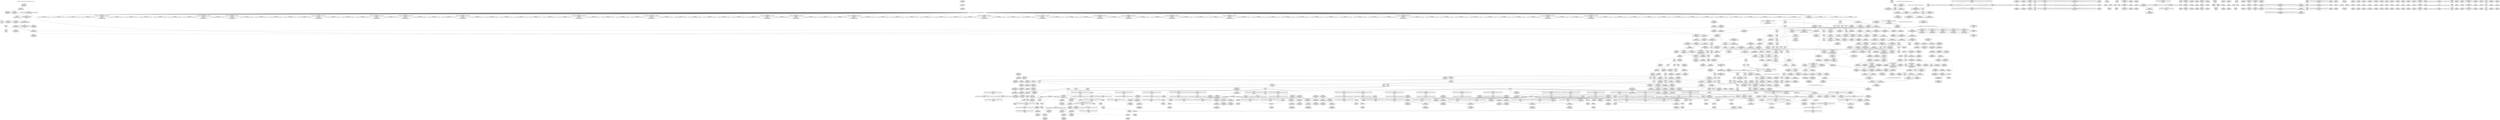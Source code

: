 digraph {
	CE0x42155d0 [shape=record,shape=Mrecord,label="{CE0x42155d0|__validate_creds:lnot.ext|include/linux/cred.h,173|*SummSink*}"]
	CE0x42184a0 [shape=record,shape=Mrecord,label="{CE0x42184a0|inode_has_perm:do.body|*SummSink*}"]
	CE0x415e350 [shape=record,shape=Mrecord,label="{CE0x415e350|104:_%struct.inode*,_232:_%struct.super_block*,_:_CRE_173,174_}"]
	CE0x4253900 [shape=record,shape=Mrecord,label="{CE0x4253900|i64_3|*Constant*}"]
	CE0x41ae940 [shape=record,shape=Mrecord,label="{CE0x41ae940|i64*_getelementptr_inbounds_(_2_x_i64_,_2_x_i64_*___llvm_gcov_ctr131,_i64_0,_i64_1)|*Constant*|*SummSink*}"]
	CE0x41ae710 [shape=record,shape=Mrecord,label="{CE0x41ae710|i32_2|*Constant*}"]
	CE0x42486e0 [shape=record,shape=Mrecord,label="{CE0x42486e0|avc_has_perm:tclass|Function::avc_has_perm&Arg::tclass::}"]
	CE0x415c670 [shape=record,shape=Mrecord,label="{CE0x415c670|104:_%struct.inode*,_232:_%struct.super_block*,_:_CRE_155,156_}"]
	CE0x4147ee0 [shape=record,shape=Mrecord,label="{CE0x4147ee0|selinux_mount:tmp15|security/selinux/hooks.c,2639}"]
	CE0x4186830 [shape=record,shape=Mrecord,label="{CE0x4186830|i64*_getelementptr_inbounds_(_15_x_i64_,_15_x_i64_*___llvm_gcov_ctr203,_i64_0,_i64_12)|*Constant*}"]
	CE0x416c9a0 [shape=record,shape=Mrecord,label="{CE0x416c9a0|selinux_mount:retval.0}"]
	CE0x4182b30 [shape=record,shape=Mrecord,label="{CE0x4182b30|selinux_mount:cred4|security/selinux/hooks.c,2639|*SummSink*}"]
	CE0x41ebe80 [shape=record,shape=Mrecord,label="{CE0x41ebe80|i32_(i32,_i32,_i16,_i32,_%struct.common_audit_data*)*_bitcast_(i32_(i32,_i32,_i16,_i32,_%struct.common_audit_data.495*)*_avc_has_perm_to_i32_(i32,_i32,_i16,_i32,_%struct.common_audit_data*)*)|*Constant*|*SummSink*}"]
	CE0x41590c0 [shape=record,shape=Mrecord,label="{CE0x41590c0|selinux_mount:land.lhs.true2|*SummSink*}"]
	CE0x4186d00 [shape=record,shape=Mrecord,label="{CE0x4186d00|i64*_getelementptr_inbounds_(_15_x_i64_,_15_x_i64_*___llvm_gcov_ctr203,_i64_0,_i64_12)|*Constant*|*SummSource*}"]
	CE0x4159380 [shape=record,shape=Mrecord,label="{CE0x4159380|path_has_perm:tmp2|*SummSource*}"]
	CE0x41e9a30 [shape=record,shape=Mrecord,label="{CE0x41e9a30|cred_sid:tmp|*SummSource*}"]
	CE0x41ec9a0 [shape=record,shape=Mrecord,label="{CE0x41ec9a0|avc_has_perm:tsid|Function::avc_has_perm&Arg::tsid::}"]
	CE0x41b7530 [shape=record,shape=Mrecord,label="{CE0x41b7530|inode_has_perm:lnot1|security/selinux/hooks.c,1611|*SummSource*}"]
	CE0x42145b0 [shape=record,shape=Mrecord,label="{CE0x42145b0|i1_true|*Constant*}"]
	CE0x41898d0 [shape=record,shape=Mrecord,label="{CE0x41898d0|104:_%struct.inode*,_232:_%struct.super_block*,_:_CRE_88,89_}"]
	CE0x414b440 [shape=record,shape=Mrecord,label="{CE0x414b440|get_current:tmp1}"]
	CE0x41b3e20 [shape=record,shape=Mrecord,label="{CE0x41b3e20|i32_0|*Constant*}"]
	CE0x41ae630 [shape=record,shape=Mrecord,label="{CE0x41ae630|superblock_has_perm:entry|*SummSink*}"]
	CE0x4188270 [shape=record,shape=Mrecord,label="{CE0x4188270|i32_1|*Constant*|*SummSink*}"]
	CE0x41ad5b0 [shape=record,shape=Mrecord,label="{CE0x41ad5b0|GLOBAL:path_has_perm|*Constant*}"]
	CE0x415c1c0 [shape=record,shape=Mrecord,label="{CE0x415c1c0|104:_%struct.inode*,_232:_%struct.super_block*,_:_CRE_152,153_}"]
	CE0x41673c0 [shape=record,shape=Mrecord,label="{CE0x41673c0|selinux_mount:tmp26|*LoadInst*|security/selinux/hooks.c,2642}"]
	CE0x415ff70 [shape=record,shape=Mrecord,label="{CE0x415ff70|104:_%struct.inode*,_232:_%struct.super_block*,_:_CRE_191,192_}"]
	CE0x41e7830 [shape=record,shape=Mrecord,label="{CE0x41e7830|i32_8|*Constant*|*SummSource*}"]
	CE0x4173440 [shape=record,shape=Mrecord,label="{CE0x4173440|i8*_getelementptr_inbounds_(_45_x_i8_,_45_x_i8_*_.str12,_i32_0,_i32_0)|*Constant*}"]
	CE0x4189b40 [shape=record,shape=Mrecord,label="{CE0x4189b40|selinux_mount:d_sb|security/selinux/hooks.c,2642|*SummSink*}"]
	CE0x416bec0 [shape=record,shape=Mrecord,label="{CE0x416bec0|i32_65536|*Constant*|*SummSink*}"]
	CE0x41fc910 [shape=record,shape=Mrecord,label="{CE0x41fc910|path_has_perm:type|security/selinux/hooks.c,1645}"]
	CE0x4160420 [shape=record,shape=Mrecord,label="{CE0x4160420|104:_%struct.inode*,_232:_%struct.super_block*,_:_CRE_194,195_}"]
	CE0x4148810 [shape=record,shape=Mrecord,label="{CE0x4148810|_call_void_lockdep_rcu_suspicious(i8*_getelementptr_inbounds_(_25_x_i8_,_25_x_i8_*_.str3,_i32_0,_i32_0),_i32_2639,_i8*_getelementptr_inbounds_(_45_x_i8_,_45_x_i8_*_.str12,_i32_0,_i32_0))_#10,_!dbg_!27732|security/selinux/hooks.c,2639|*SummSink*}"]
	CE0x415d930 [shape=record,shape=Mrecord,label="{CE0x415d930|104:_%struct.inode*,_232:_%struct.super_block*,_:_CRE_167,168_}"]
	CE0x413b0f0 [shape=record,shape=Mrecord,label="{CE0x413b0f0|selinux_mount:if.else}"]
	CE0x414bb60 [shape=record,shape=Mrecord,label="{CE0x414bb60|selinux_mount:if.else|*SummSink*}"]
	CE0x4143380 [shape=record,shape=Mrecord,label="{CE0x4143380|selinux_mount:call3|security/selinux/hooks.c,2639|*SummSource*}"]
	CE0x41e6e50 [shape=record,shape=Mrecord,label="{CE0x41e6e50|path_has_perm:d_inode|security/selinux/hooks.c,1642}"]
	CE0x41639a0 [shape=record,shape=Mrecord,label="{CE0x41639a0|104:_%struct.inode*,_232:_%struct.super_block*,_:_CRE_248,256_|*MultipleSource*|*LoadInst*|security/selinux/hooks.c,2642|security/selinux/hooks.c,2642}"]
	CE0x4185160 [shape=record,shape=Mrecord,label="{CE0x4185160|selinux_mount:tmp20|security/selinux/hooks.c,2641|*SummSource*}"]
	CE0x4243540 [shape=record,shape=Mrecord,label="{CE0x4243540|inode_has_perm:tmp16|security/selinux/hooks.c,1615|*SummSource*}"]
	CE0x41ef0d0 [shape=record,shape=Mrecord,label="{CE0x41ef0d0|inode_has_perm:tmp4|security/selinux/hooks.c,1609|*SummSource*}"]
	CE0x415c030 [shape=record,shape=Mrecord,label="{CE0x415c030|104:_%struct.inode*,_232:_%struct.super_block*,_:_CRE_151,152_}"]
	CE0x414c1b0 [shape=record,shape=Mrecord,label="{CE0x414c1b0|i64_4|*Constant*|*SummSink*}"]
	CE0x415dd50 [shape=record,shape=Mrecord,label="{CE0x415dd50|104:_%struct.inode*,_232:_%struct.super_block*,_:_CRE_169,170_}"]
	CE0x4248240 [shape=record,shape=Mrecord,label="{CE0x4248240|avc_has_perm:entry}"]
	CE0x41ad440 [shape=record,shape=Mrecord,label="{CE0x41ad440|selinux_mount:call8|security/selinux/hooks.c,2645|*SummSink*}"]
	CE0x41e7990 [shape=record,shape=Mrecord,label="{CE0x41e7990|i32_8|*Constant*|*SummSink*}"]
	CE0x424fd30 [shape=record,shape=Mrecord,label="{CE0x424fd30|cred_sid:bb}"]
	CE0x4161b90 [shape=record,shape=Mrecord,label="{CE0x4161b90|104:_%struct.inode*,_232:_%struct.super_block*,_:_CRE_209,210_}"]
	CE0x41bc6e0 [shape=record,shape=Mrecord,label="{CE0x41bc6e0|i64*_getelementptr_inbounds_(_2_x_i64_,_2_x_i64_*___llvm_gcov_ctr151,_i64_0,_i64_1)|*Constant*|*SummSink*}"]
	CE0x4217560 [shape=record,shape=Mrecord,label="{CE0x4217560|__validate_creds:lnot1|include/linux/cred.h,173|*SummSource*}"]
	CE0x4186db0 [shape=record,shape=Mrecord,label="{CE0x4186db0|i64*_getelementptr_inbounds_(_15_x_i64_,_15_x_i64_*___llvm_gcov_ctr203,_i64_0,_i64_12)|*Constant*|*SummSink*}"]
	CE0x4187bf0 [shape=record,shape=Mrecord,label="{CE0x4187bf0|selinux_mount:path|Function::selinux_mount&Arg::path::|*SummSink*}"]
	CE0x41ae200 [shape=record,shape=Mrecord,label="{CE0x41ae200|GLOBAL:superblock_has_perm|*Constant*|*SummSource*}"]
	CE0x4183710 [shape=record,shape=Mrecord,label="{CE0x4183710|selinux_mount:flags|Function::selinux_mount&Arg::flags::|*SummSink*}"]
	CE0x4167a40 [shape=record,shape=Mrecord,label="{CE0x4167a40|i64*_getelementptr_inbounds_(_2_x_i64_,_2_x_i64_*___llvm_gcov_ctr98,_i64_0,_i64_0)|*Constant*|*SummSink*}"]
	CE0x415f480 [shape=record,shape=Mrecord,label="{CE0x415f480|104:_%struct.inode*,_232:_%struct.super_block*,_:_CRE_184,185_}"]
	CE0x41aa600 [shape=record,shape=Mrecord,label="{CE0x41aa600|i64*_getelementptr_inbounds_(_15_x_i64_,_15_x_i64_*___llvm_gcov_ctr203,_i64_0,_i64_14)|*Constant*|*SummSink*}"]
	CE0x41fc300 [shape=record,shape=Mrecord,label="{CE0x41fc300|inode_has_perm:perms|Function::inode_has_perm&Arg::perms::|*SummSource*}"]
	CE0x414c5e0 [shape=record,shape=Mrecord,label="{CE0x414c5e0|i64_5|*Constant*|*SummSink*}"]
	CE0x41ecfe0 [shape=record,shape=Mrecord,label="{CE0x41ecfe0|i16_5|*Constant*|*SummSource*}"]
	CE0x41b7000 [shape=record,shape=Mrecord,label="{CE0x41b7000|inode_has_perm:lnot|security/selinux/hooks.c,1611|*SummSource*}"]
	CE0x41ecba0 [shape=record,shape=Mrecord,label="{CE0x41ecba0|avc_has_perm:tsid|Function::avc_has_perm&Arg::tsid::|*SummSource*}"]
	CE0x41fc450 [shape=record,shape=Mrecord,label="{CE0x41fc450|inode_has_perm:perms|Function::inode_has_perm&Arg::perms::|*SummSink*}"]
	CE0x41fc0c0 [shape=record,shape=Mrecord,label="{CE0x41fc0c0|inode_has_perm:perms|Function::inode_has_perm&Arg::perms::}"]
	CE0x41a1b40 [shape=record,shape=Mrecord,label="{CE0x41a1b40|get_current:tmp2|*SummSource*}"]
	CE0x42504c0 [shape=record,shape=Mrecord,label="{CE0x42504c0|inode_has_perm:and|security/selinux/hooks.c,1611}"]
	CE0x41b43d0 [shape=record,shape=Mrecord,label="{CE0x41b43d0|__validate_creds:call|include/linux/cred.h,173|*SummSource*}"]
	CE0x4133fb0 [shape=record,shape=Mrecord,label="{CE0x4133fb0|i64_4|*Constant*|*SummSource*}"]
	CE0x424beb0 [shape=record,shape=Mrecord,label="{CE0x424beb0|__validate_creds:tmp6|include/linux/cred.h,174|*SummSink*}"]
	CE0x41e8220 [shape=record,shape=Mrecord,label="{CE0x41e8220|inode_has_perm:entry|*SummSource*}"]
	CE0x414c4d0 [shape=record,shape=Mrecord,label="{CE0x414c4d0|i64_5|*Constant*|*SummSource*}"]
	CE0x414b720 [shape=record,shape=Mrecord,label="{CE0x414b720|selinux_mount:if.then}"]
	CE0x4165ab0 [shape=record,shape=Mrecord,label="{CE0x4165ab0|selinux_mount:tmp5|security/selinux/hooks.c,2639|*SummSource*}"]
	CE0x41cec70 [shape=record,shape=Mrecord,label="{CE0x41cec70|superblock_has_perm:tmp1|*SummSink*}"]
	CE0x4253fe0 [shape=record,shape=Mrecord,label="{CE0x4253fe0|inode_has_perm:tobool2|security/selinux/hooks.c,1611|*SummSink*}"]
	CE0x415f930 [shape=record,shape=Mrecord,label="{CE0x415f930|104:_%struct.inode*,_232:_%struct.super_block*,_:_CRE_187,188_}"]
	CE0x4144490 [shape=record,shape=Mrecord,label="{CE0x4144490|selinux_mount:tobool1|security/selinux/hooks.c,2639}"]
	CE0x4158e10 [shape=record,shape=Mrecord,label="{CE0x4158e10|i8*_getelementptr_inbounds_(_25_x_i8_,_25_x_i8_*_.str3,_i32_0,_i32_0)|*Constant*|*SummSource*}"]
	CE0x4216340 [shape=record,shape=Mrecord,label="{CE0x4216340|i64*_getelementptr_inbounds_(_8_x_i64_,_8_x_i64_*___llvm_gcov_ctr154,_i64_0,_i64_1)|*Constant*}"]
	CE0x4252d50 [shape=record,shape=Mrecord,label="{CE0x4252d50|inode_has_perm:conv|security/selinux/hooks.c,1611|*SummSink*}"]
	CE0x41ca510 [shape=record,shape=Mrecord,label="{CE0x41ca510|inode_has_perm:tmp11|security/selinux/hooks.c,1612}"]
	CE0x41e7b10 [shape=record,shape=Mrecord,label="{CE0x41e7b10|path_has_perm:call|security/selinux/hooks.c,1647}"]
	CE0x41a6870 [shape=record,shape=Mrecord,label="{CE0x41a6870|104:_%struct.inode*,_232:_%struct.super_block*,_:_CRE_309,310_}"]
	CE0x41cb830 [shape=record,shape=Mrecord,label="{CE0x41cb830|inode_has_perm:tmp13|security/selinux/hooks.c,1614|*SummSource*}"]
	CE0x4184180 [shape=record,shape=Mrecord,label="{CE0x4184180|selinux_mount:and|security/selinux/hooks.c,2641|*SummSource*}"]
	CE0x41b6980 [shape=record,shape=Mrecord,label="{CE0x41b6980|get_current:bb|*SummSource*}"]
	CE0x418b100 [shape=record,shape=Mrecord,label="{CE0x418b100|104:_%struct.inode*,_232:_%struct.super_block*,_:_CRE_80,88_|*MultipleSource*|*LoadInst*|security/selinux/hooks.c,2642|security/selinux/hooks.c,2642}"]
	CE0x4256980 [shape=record,shape=Mrecord,label="{CE0x4256980|i32_512|*Constant*|*SummSink*}"]
	CE0x4188580 [shape=record,shape=Mrecord,label="{CE0x4188580|selinux_mount:dentry|security/selinux/hooks.c,2642}"]
	CE0x4172f60 [shape=record,shape=Mrecord,label="{CE0x4172f60|i64_2|*Constant*}"]
	CE0x41b8160 [shape=record,shape=Mrecord,label="{CE0x41b8160|COLLAPSED:_GCMRE___llvm_gcov_ctr204_internal_global_2_x_i64_zeroinitializer:_elem_0:default:}"]
	CE0x4245070 [shape=record,shape=Mrecord,label="{CE0x4245070|COLLAPSED:_GCMRE___llvm_gcov_ctr155_internal_global_5_x_i64_zeroinitializer:_elem_0:default:}"]
	CE0x41cb0e0 [shape=record,shape=Mrecord,label="{CE0x41cb0e0|i64*_getelementptr_inbounds_(_8_x_i64_,_8_x_i64_*___llvm_gcov_ctr154,_i64_0,_i64_6)|*Constant*}"]
	CE0x42104b0 [shape=record,shape=Mrecord,label="{CE0x42104b0|inode_has_perm:tmp2|*SummSink*}"]
	CE0x42465c0 [shape=record,shape=Mrecord,label="{CE0x42465c0|__validate_creds:tmp5|include/linux/cred.h,173|*SummSource*}"]
	CE0x41e8a20 [shape=record,shape=Mrecord,label="{CE0x41e8a20|path_has_perm:dentry|security/selinux/hooks.c,1642}"]
	CE0x416df10 [shape=record,shape=Mrecord,label="{CE0x416df10|i64*_getelementptr_inbounds_(_2_x_i64_,_2_x_i64_*___llvm_gcov_ctr98,_i64_0,_i64_1)|*Constant*}"]
	CE0x41a7140 [shape=record,shape=Mrecord,label="{CE0x41a7140|104:_%struct.inode*,_232:_%struct.super_block*,_:_CRE_315,316_}"]
	CE0x41e8050 [shape=record,shape=Mrecord,label="{CE0x41e8050|GLOBAL:inode_has_perm|*Constant*|*SummSink*}"]
	CE0x41cb8a0 [shape=record,shape=Mrecord,label="{CE0x41cb8a0|inode_has_perm:tmp13|security/selinux/hooks.c,1614|*SummSink*}"]
	CE0x421aa10 [shape=record,shape=Mrecord,label="{CE0x421aa10|i64_1|*Constant*}"]
	CE0x41a8c20 [shape=record,shape=Mrecord,label="{CE0x41a8c20|superblock_has_perm:ad|Function::superblock_has_perm&Arg::ad::|*SummSink*}"]
	CE0x41b7310 [shape=record,shape=Mrecord,label="{CE0x41b7310|inode_has_perm:lnot|security/selinux/hooks.c,1611|*SummSink*}"]
	CE0x41ab300 [shape=record,shape=Mrecord,label="{CE0x41ab300|_ret_i32_%retval.0,_!dbg_!27754|security/selinux/hooks.c,2646|*SummSource*}"]
	CE0x414cfc0 [shape=record,shape=Mrecord,label="{CE0x414cfc0|selinux_mount:tmp4|security/selinux/hooks.c,2639|*SummSource*}"]
	CE0x4182060 [shape=record,shape=Mrecord,label="{CE0x4182060|selinux_mount:cred4|security/selinux/hooks.c,2639}"]
	CE0x41ae5c0 [shape=record,shape=Mrecord,label="{CE0x41ae5c0|superblock_has_perm:entry|*SummSource*}"]
	CE0x41c8b00 [shape=record,shape=Mrecord,label="{CE0x41c8b00|inode_has_perm:call|security/selinux/hooks.c,1614}"]
	CE0x41e0f60 [shape=record,shape=Mrecord,label="{CE0x41e0f60|__validate_creds:if.then|*SummSource*}"]
	CE0x41afba0 [shape=record,shape=Mrecord,label="{CE0x41afba0|i32_1|*Constant*}"]
	CE0x4166240 [shape=record,shape=Mrecord,label="{CE0x4166240|i64*_getelementptr_inbounds_(_15_x_i64_,_15_x_i64_*___llvm_gcov_ctr203,_i64_0,_i64_6)|*Constant*|*SummSink*}"]
	CE0x4253890 [shape=record,shape=Mrecord,label="{CE0x4253890|inode_has_perm:expval|security/selinux/hooks.c,1611|*SummSink*}"]
	CE0x41fd290 [shape=record,shape=Mrecord,label="{CE0x41fd290|path_has_perm:u|security/selinux/hooks.c,1646|*SummSink*}"]
	CE0x414d0c0 [shape=record,shape=Mrecord,label="{CE0x414d0c0|selinux_mount:tmp4|security/selinux/hooks.c,2639|*SummSink*}"]
	CE0x41ee640 [shape=record,shape=Mrecord,label="{CE0x41ee640|path_has_perm:bb}"]
	CE0x4173150 [shape=record,shape=Mrecord,label="{CE0x4173150|selinux_mount:tmp4|security/selinux/hooks.c,2639}"]
	CE0x4140680 [shape=record,shape=Mrecord,label="{CE0x4140680|selinux_mount:tmp12|security/selinux/hooks.c,2639|*SummSink*}"]
	CE0x418a2d0 [shape=record,shape=Mrecord,label="{CE0x418a2d0|104:_%struct.inode*,_232:_%struct.super_block*,_:_CRE_16,24_|*MultipleSource*|*LoadInst*|security/selinux/hooks.c,2642|security/selinux/hooks.c,2642}"]
	CE0x41ed110 [shape=record,shape=Mrecord,label="{CE0x41ed110|i16_5|*Constant*|*SummSink*}"]
	CE0x4140040 [shape=record,shape=Mrecord,label="{CE0x4140040|selinux_mount:tmp11|security/selinux/hooks.c,2639|*SummSource*}"]
	CE0x4152e00 [shape=record,shape=Mrecord,label="{CE0x4152e00|GLOBAL:current_task|Global_var:current_task}"]
	CE0x4260a10 [shape=record,shape=Mrecord,label="{CE0x4260a10|28:_i32,_32:_i16,_:_CRE_32,34_|*MultipleSource*|*LoadInst*|security/selinux/hooks.c,1615|security/selinux/hooks.c,1615|security/selinux/hooks.c,1617}"]
	CE0x4143620 [shape=record,shape=Mrecord,label="{CE0x4143620|GLOBAL:get_current|*Constant*}"]
	CE0x4168da0 [shape=record,shape=Mrecord,label="{CE0x4168da0|GLOBAL:path_has_perm|*Constant*|*SummSink*}"]
	"CONST[source:0(mediator),value:2(dynamic)][purpose:{subject}][SrcIdx:5]"
	CE0x41f87a0 [shape=record,shape=Mrecord,label="{CE0x41f87a0|path_has_perm:tmp7|security/selinux/hooks.c,1646|*SummSource*}"]
	CE0x4184ec0 [shape=record,shape=Mrecord,label="{CE0x4184ec0|i64_10|*Constant*|*SummSource*}"]
	CE0x41f9720 [shape=record,shape=Mrecord,label="{CE0x41f9720|inode_has_perm:return|*SummSink*}"]
	CE0x425f4d0 [shape=record,shape=Mrecord,label="{CE0x425f4d0|inode_has_perm:sclass|security/selinux/hooks.c,1617}"]
	CE0x41819d0 [shape=record,shape=Mrecord,label="{CE0x41819d0|_ret_%struct.task_struct*_%tmp4,_!dbg_!27714|./arch/x86/include/asm/current.h,14}"]
	CE0x41ac5a0 [shape=record,shape=Mrecord,label="{CE0x41ac5a0|i64*_getelementptr_inbounds_(_15_x_i64_,_15_x_i64_*___llvm_gcov_ctr203,_i64_0,_i64_13)|*Constant*|*SummSink*}"]
	CE0x41c8e10 [shape=record,shape=Mrecord,label="{CE0x41c8e10|GLOBAL:cred_sid|*Constant*}"]
	CE0x4150810 [shape=record,shape=Mrecord,label="{CE0x4150810|i64_3|*Constant*|*SummSource*}"]
	CE0x41ada90 [shape=record,shape=Mrecord,label="{CE0x41ada90|path_has_perm:entry}"]
	CE0x41fd0f0 [shape=record,shape=Mrecord,label="{CE0x41fd0f0|path_has_perm:u|security/selinux/hooks.c,1646}"]
	CE0x41885f0 [shape=record,shape=Mrecord,label="{CE0x41885f0|selinux_mount:dentry|security/selinux/hooks.c,2642|*SummSource*}"]
	CE0x420ddc0 [shape=record,shape=Mrecord,label="{CE0x420ddc0|_call_void_mcount()_#3|*SummSink*}"]
	CE0x41c9c80 [shape=record,shape=Mrecord,label="{CE0x41c9c80|inode_has_perm:i_security|security/selinux/hooks.c,1615}"]
	CE0x4217fe0 [shape=record,shape=Mrecord,label="{CE0x4217fe0|cred_sid:security|security/selinux/hooks.c,196}"]
	CE0x414b890 [shape=record,shape=Mrecord,label="{CE0x414b890|get_current:tmp|*SummSink*}"]
	CE0x41aa270 [shape=record,shape=Mrecord,label="{CE0x41aa270|i64*_getelementptr_inbounds_(_15_x_i64_,_15_x_i64_*___llvm_gcov_ctr203,_i64_0,_i64_14)|*Constant*}"]
	CE0x41b6840 [shape=record,shape=Mrecord,label="{CE0x41b6840|get_current:tmp}"]
	CE0x4253e70 [shape=record,shape=Mrecord,label="{CE0x4253e70|inode_has_perm:tobool2|security/selinux/hooks.c,1611|*SummSource*}"]
	CE0x41a7780 [shape=record,shape=Mrecord,label="{CE0x41a7780|104:_%struct.inode*,_232:_%struct.super_block*,_:_CRE_319,320_}"]
	CE0x420d660 [shape=record,shape=Mrecord,label="{CE0x420d660|inode_has_perm:tmp5|security/selinux/hooks.c,1609|*SummSource*}"]
	CE0x41dbcd0 [shape=record,shape=Mrecord,label="{CE0x41dbcd0|superblock_has_perm:s_security|security/selinux/hooks.c,1865|*SummSink*}"]
	CE0x41ad960 [shape=record,shape=Mrecord,label="{CE0x41ad960|GLOBAL:path_has_perm|*Constant*|*SummSource*}"]
	CE0x4254ec0 [shape=record,shape=Mrecord,label="{CE0x4254ec0|inode_has_perm:tmp8|security/selinux/hooks.c,1611|*SummSource*}"]
	CE0x41ad2a0 [shape=record,shape=Mrecord,label="{CE0x41ad2a0|selinux_mount:call8|security/selinux/hooks.c,2645}"]
	CE0x4163170 [shape=record,shape=Mrecord,label="{CE0x4163170|104:_%struct.inode*,_232:_%struct.super_block*,_:_CRE_223,224_}"]
	CE0x4166ec0 [shape=record,shape=Mrecord,label="{CE0x4166ec0|selinux_mount:dentry|security/selinux/hooks.c,2642|*SummSink*}"]
	CE0x4143b60 [shape=record,shape=Mrecord,label="{CE0x4143b60|GLOBAL:get_current|*Constant*|*SummSink*}"]
	CE0x420edd0 [shape=record,shape=Mrecord,label="{CE0x420edd0|inode_has_perm:tmp3|*SummSink*}"]
	CE0x4166690 [shape=record,shape=Mrecord,label="{CE0x4166690|selinux_mount:tmp13|security/selinux/hooks.c,2639}"]
	CE0x41b44d0 [shape=record,shape=Mrecord,label="{CE0x41b44d0|__validate_creds:call|include/linux/cred.h,173|*SummSink*}"]
	CE0x41d0d50 [shape=record,shape=Mrecord,label="{CE0x41d0d50|superblock_has_perm:tmp4|*LoadInst*|security/selinux/hooks.c,1865|*SummSource*}"]
	CE0x41ded70 [shape=record,shape=Mrecord,label="{CE0x41ded70|inode_has_perm:tmp17|security/selinux/hooks.c,1617|*SummSink*}"]
	CE0x4133d00 [shape=record,shape=Mrecord,label="{CE0x4133d00|i64_4|*Constant*}"]
	CE0x41d0460 [shape=record,shape=Mrecord,label="{CE0x41d0460|get_current:tmp3|*SummSink*}"]
	CE0x4187d60 [shape=record,shape=Mrecord,label="{CE0x4187d60|i32_1|*Constant*}"]
	CE0x41ca100 [shape=record,shape=Mrecord,label="{CE0x41ca100|inode_has_perm:tmp15|*LoadInst*|security/selinux/hooks.c,1615|*SummSink*}"]
	CE0x41ed3e0 [shape=record,shape=Mrecord,label="{CE0x41ed3e0|avc_has_perm:tclass|Function::avc_has_perm&Arg::tclass::}"]
	CE0x41b8540 [shape=record,shape=Mrecord,label="{CE0x41b8540|get_current:tmp4|./arch/x86/include/asm/current.h,14|*SummSource*}"]
	CE0x4158520 [shape=record,shape=Mrecord,label="{CE0x4158520|path_has_perm:call|security/selinux/hooks.c,1647|*SummSink*}"]
	CE0x4133510 [shape=record,shape=Mrecord,label="{CE0x4133510|selinux_mount:tmp}"]
	CE0x41855e0 [shape=record,shape=Mrecord,label="{CE0x41855e0|selinux_mount:tmp21|security/selinux/hooks.c,2641|*SummSource*}"]
	CE0x41db360 [shape=record,shape=Mrecord,label="{CE0x41db360|cred_sid:entry|*SummSink*}"]
	CE0x4141600 [shape=record,shape=Mrecord,label="{CE0x4141600|272:_i8*,_:_CRE_272,280_|*MultipleSource*|security/selinux/hooks.c,1865|security/selinux/hooks.c,2642|Function::superblock_has_perm&Arg::sb::}"]
	CE0x4188440 [shape=record,shape=Mrecord,label="{CE0x4188440|0:_i8,_16:_%struct.dentry*,_24:_%struct.selinux_audit_data*,_:_SCMRE_0,8_|*MultipleSource*|security/selinux/hooks.c,2642|Function::selinux_mount&Arg::path::}"]
	CE0x5c771f0 [shape=record,shape=Mrecord,label="{CE0x5c771f0|selinux_mount:if.then6}"]
	CE0x41a1d50 [shape=record,shape=Mrecord,label="{CE0x41a1d50|__validate_creds:tobool|include/linux/cred.h,173|*SummSource*}"]
	CE0x4249d60 [shape=record,shape=Mrecord,label="{CE0x4249d60|GLOBAL:__invalid_creds|*Constant*|*SummSink*}"]
	CE0x41f88d0 [shape=record,shape=Mrecord,label="{CE0x41f88d0|inode_has_perm:adp|Function::inode_has_perm&Arg::adp::|*SummSource*}"]
	CE0x4265930 [shape=record,shape=Mrecord,label="{CE0x4265930|i32_3|*Constant*|*SummSink*}"]
	CE0x41aef10 [shape=record,shape=Mrecord,label="{CE0x41aef10|cred_sid:security|security/selinux/hooks.c,196|*SummSource*}"]
	CE0x4184f70 [shape=record,shape=Mrecord,label="{CE0x4184f70|i64_10|*Constant*|*SummSink*}"]
	CE0x4214480 [shape=record,shape=Mrecord,label="{CE0x4214480|GLOBAL:creds_are_invalid|*Constant*|*SummSource*}"]
	CE0x41f7ff0 [shape=record,shape=Mrecord,label="{CE0x41f7ff0|path_has_perm:path1|security/selinux/hooks.c,1646|*SummSink*}"]
	CE0x420e500 [shape=record,shape=Mrecord,label="{CE0x420e500|_call_void___validate_creds(%struct.cred*_%cred,_i8*_getelementptr_inbounds_(_25_x_i8_,_25_x_i8_*_.str3,_i32_0,_i32_0),_i32_1609)_#10,_!dbg_!27719|security/selinux/hooks.c,1609|*SummSink*}"]
	CE0x421bab0 [shape=record,shape=Mrecord,label="{CE0x421bab0|i32_1609|*Constant*|*SummSource*}"]
	CE0x41b16b0 [shape=record,shape=Mrecord,label="{CE0x41b16b0|i32_0|*Constant*}"]
	CE0x424cfa0 [shape=record,shape=Mrecord,label="{CE0x424cfa0|GLOBAL:__invalid_creds|*Constant*|*SummSource*}"]
	CE0x414cd50 [shape=record,shape=Mrecord,label="{CE0x414cd50|i32_0|*Constant*|*SummSink*}"]
	CE0x4140310 [shape=record,shape=Mrecord,label="{CE0x4140310|selinux_mount:tmp12|security/selinux/hooks.c,2639}"]
	CE0x4217950 [shape=record,shape=Mrecord,label="{CE0x4217950|__validate_creds:cred|Function::__validate_creds&Arg::cred::|*SummSink*}"]
	CE0x42543a0 [shape=record,shape=Mrecord,label="{CE0x42543a0|inode_has_perm:tmp8|security/selinux/hooks.c,1611}"]
	CE0x41c92f0 [shape=record,shape=Mrecord,label="{CE0x41c92f0|cred_sid:cred|Function::cred_sid&Arg::cred::}"]
	CE0x4142d50 [shape=record,shape=Mrecord,label="{CE0x4142d50|selinux_mount:tmp18|security/selinux/hooks.c,2639|*SummSource*}"]
	CE0x42430a0 [shape=record,shape=Mrecord,label="{CE0x42430a0|inode_has_perm:tmp6|*LoadInst*|security/selinux/hooks.c,1611}"]
	CE0x41b48f0 [shape=record,shape=Mrecord,label="{CE0x41b48f0|__validate_creds:file|Function::__validate_creds&Arg::file::|*SummSource*}"]
	CE0x4214890 [shape=record,shape=Mrecord,label="{CE0x4214890|inode_has_perm:tmp}"]
	CE0x4265510 [shape=record,shape=Mrecord,label="{CE0x4265510|i32_3|*Constant*}"]
	CE0x41a1bb0 [shape=record,shape=Mrecord,label="{CE0x41a1bb0|get_current:tmp2|*SummSink*}"]
	CE0x413b030 [shape=record,shape=Mrecord,label="{CE0x413b030|selinux_mount:if.else|*SummSource*}"]
	CE0x4143a30 [shape=record,shape=Mrecord,label="{CE0x4143a30|GLOBAL:get_current|*Constant*|*SummSource*}"]
	CE0x4188b80 [shape=record,shape=Mrecord,label="{CE0x4188b80|superblock_has_perm:tmp2|*SummSink*}"]
	CE0x41b6cd0 [shape=record,shape=Mrecord,label="{CE0x41b6cd0|i1_true|*Constant*}"]
	CE0x42505c0 [shape=record,shape=Mrecord,label="{CE0x42505c0|inode_has_perm:and|security/selinux/hooks.c,1611|*SummSink*}"]
	CE0x41e00f0 [shape=record,shape=Mrecord,label="{CE0x41e00f0|i64*_getelementptr_inbounds_(_5_x_i64_,_5_x_i64_*___llvm_gcov_ctr155,_i64_0,_i64_0)|*Constant*}"]
	CE0x41ac4f0 [shape=record,shape=Mrecord,label="{CE0x41ac4f0|i64*_getelementptr_inbounds_(_15_x_i64_,_15_x_i64_*___llvm_gcov_ctr203,_i64_0,_i64_13)|*Constant*|*SummSource*}"]
	CE0x415b550 [shape=record,shape=Mrecord,label="{CE0x415b550|104:_%struct.inode*,_232:_%struct.super_block*,_:_CRE_145,146_}"]
	CE0x4248370 [shape=record,shape=Mrecord,label="{CE0x4248370|avc_has_perm:ssid|Function::avc_has_perm&Arg::ssid::}"]
	CE0x41d0f50 [shape=record,shape=Mrecord,label="{CE0x41d0f50|superblock_has_perm:tmp4|*LoadInst*|security/selinux/hooks.c,1865|*SummSink*}"]
	CE0x41e6ec0 [shape=record,shape=Mrecord,label="{CE0x41e6ec0|path_has_perm:d_inode|security/selinux/hooks.c,1642|*SummSource*}"]
	CE0x41af900 [shape=record,shape=Mrecord,label="{CE0x41af900|cred_sid:tmp5|security/selinux/hooks.c,196|*SummSource*}"]
	CE0x415e1c0 [shape=record,shape=Mrecord,label="{CE0x415e1c0|104:_%struct.inode*,_232:_%struct.super_block*,_:_CRE_172,173_}"]
	CE0x414ab00 [shape=record,shape=Mrecord,label="{CE0x414ab00|get_current:tmp1|*SummSource*}"]
	CE0x41f6e30 [shape=record,shape=Mrecord,label="{CE0x41f6e30|superblock_has_perm:tmp5|security/selinux/hooks.c,1865|*SummSource*}"]
	CE0x41e6a70 [shape=record,shape=Mrecord,label="{CE0x41e6a70|i32_5|*Constant*|*SummSink*}"]
	CE0x414fd60 [shape=record,shape=Mrecord,label="{CE0x414fd60|104:_%struct.inode*,_232:_%struct.super_block*,_:_CRE_93,94_}"]
	CE0x420ecb0 [shape=record,shape=Mrecord,label="{CE0x420ecb0|GLOBAL:__llvm_gcov_ctr155|Global_var:__llvm_gcov_ctr155}"]
	CE0x424cb60 [shape=record,shape=Mrecord,label="{CE0x424cb60|_call_void___invalid_creds(%struct.cred*_%cred,_i8*_%file,_i32_%line)_#10,_!dbg_!27721|include/linux/cred.h,174}"]
	CE0x4163f60 [shape=record,shape=Mrecord,label="{CE0x4163f60|104:_%struct.inode*,_232:_%struct.super_block*,_:_CRE_264,272_|*MultipleSource*|*LoadInst*|security/selinux/hooks.c,2642|security/selinux/hooks.c,2642}"]
	CE0x41a75f0 [shape=record,shape=Mrecord,label="{CE0x41a75f0|104:_%struct.inode*,_232:_%struct.super_block*,_:_CRE_318,319_}"]
	CE0x41add40 [shape=record,shape=Mrecord,label="{CE0x41add40|selinux_mount:call7|security/selinux/hooks.c,2642|*SummSource*}"]
	CE0x415cfd0 [shape=record,shape=Mrecord,label="{CE0x415cfd0|104:_%struct.inode*,_232:_%struct.super_block*,_:_CRE_161,162_}"]
	CE0x415ce40 [shape=record,shape=Mrecord,label="{CE0x415ce40|104:_%struct.inode*,_232:_%struct.super_block*,_:_CRE_160,161_}"]
	CE0x41fbf20 [shape=record,shape=Mrecord,label="{CE0x41fbf20|inode_has_perm:inode|Function::inode_has_perm&Arg::inode::|*SummSink*}"]
	CE0x418a670 [shape=record,shape=Mrecord,label="{CE0x418a670|104:_%struct.inode*,_232:_%struct.super_block*,_:_CRE_40,48_|*MultipleSource*|*LoadInst*|security/selinux/hooks.c,2642|security/selinux/hooks.c,2642}"]
	CE0x41507a0 [shape=record,shape=Mrecord,label="{CE0x41507a0|i64_3|*Constant*}"]
	CE0x4149430 [shape=record,shape=Mrecord,label="{CE0x4149430|selinux_mount:tmp1|*SummSink*}"]
	CE0x41a1ad0 [shape=record,shape=Mrecord,label="{CE0x41a1ad0|get_current:tmp2}"]
	CE0x41c8550 [shape=record,shape=Mrecord,label="{CE0x41c8550|inode_has_perm:tmp14|security/selinux/hooks.c,1614}"]
	CE0x4247650 [shape=record,shape=Mrecord,label="{CE0x4247650|inode_has_perm:tmp18|security/selinux/hooks.c,1617}"]
	CE0x4172cf0 [shape=record,shape=Mrecord,label="{CE0x4172cf0|selinux_mount:bb}"]
	CE0x41e0cc0 [shape=record,shape=Mrecord,label="{CE0x41e0cc0|__validate_creds:if.end|*SummSource*}"]
	CE0x4222f90 [shape=record,shape=Mrecord,label="{CE0x4222f90|_call_void_mcount()_#3}"]
	CE0x42142c0 [shape=record,shape=Mrecord,label="{CE0x42142c0|__validate_creds:entry|*SummSource*}"]
	CE0x4162cc0 [shape=record,shape=Mrecord,label="{CE0x4162cc0|104:_%struct.inode*,_232:_%struct.super_block*,_:_CRE_220,221_}"]
	CE0x4166d80 [shape=record,shape=Mrecord,label="{CE0x4166d80|selinux_mount:tmp14|security/selinux/hooks.c,2639|*SummSink*}"]
	CE0x4183bb0 [shape=record,shape=Mrecord,label="{CE0x4183bb0|i64_32|*Constant*|*SummSource*}"]
	CE0x416bbf0 [shape=record,shape=Mrecord,label="{CE0x416bbf0|i32_65536|*Constant*}"]
	CE0x41ab430 [shape=record,shape=Mrecord,label="{CE0x41ab430|_ret_i32_%retval.0,_!dbg_!27754|security/selinux/hooks.c,2646|*SummSink*}"]
	CE0x4214740 [shape=record,shape=Mrecord,label="{CE0x4214740|__validate_creds:lnot|include/linux/cred.h,173}"]
	CE0x413b5f0 [shape=record,shape=Mrecord,label="{CE0x413b5f0|selinux_mount:entry|*SummSink*}"]
	CE0x4181e90 [shape=record,shape=Mrecord,label="{CE0x4181e90|i32_78|*Constant*|*SummSink*}"]
	CE0x4164480 [shape=record,shape=Mrecord,label="{CE0x4164480|104:_%struct.inode*,_232:_%struct.super_block*,_:_CRE_280,288_|*MultipleSource*|*LoadInst*|security/selinux/hooks.c,2642|security/selinux/hooks.c,2642}"]
	CE0x418b640 [shape=record,shape=Mrecord,label="{CE0x418b640|104:_%struct.inode*,_232:_%struct.super_block*,_:_CRE_92,93_}"]
	CE0x41b2110 [shape=record,shape=Mrecord,label="{CE0x41b2110|0:_i32,_4:_i32,_8:_i32,_12:_i32,_:_CMRE_20,24_|*MultipleSource*|security/selinux/hooks.c,196|*LoadInst*|security/selinux/hooks.c,196|security/selinux/hooks.c,197}"]
	CE0x4184a10 [shape=record,shape=Mrecord,label="{CE0x4184a10|i64_11|*Constant*|*SummSource*}"]
	CE0x41a80e0 [shape=record,shape=Mrecord,label="{CE0x41a80e0|superblock_has_perm:sb|Function::superblock_has_perm&Arg::sb::}"]
	CE0x41ea4a0 [shape=record,shape=Mrecord,label="{CE0x41ea4a0|path_has_perm:dentry|security/selinux/hooks.c,1642|*SummSource*}"]
	CE0x424f300 [shape=record,shape=Mrecord,label="{CE0x424f300|__validate_creds:tmp8|include/linux/cred.h,175|*SummSource*}"]
	CE0x4147f50 [shape=record,shape=Mrecord,label="{CE0x4147f50|selinux_mount:tmp15|security/selinux/hooks.c,2639|*SummSource*}"]
	CE0x41b67d0 [shape=record,shape=Mrecord,label="{CE0x41b67d0|get_current:bb}"]
	CE0x41db7d0 [shape=record,shape=Mrecord,label="{CE0x41db7d0|i32_16|*Constant*|*SummSource*}"]
	CE0x413a4e0 [shape=record,shape=Mrecord,label="{CE0x413a4e0|selinux_mount:return|*SummSink*}"]
	CE0x41a7c30 [shape=record,shape=Mrecord,label="{CE0x41a7c30|selinux_mount:tmp27|security/selinux/hooks.c,2642|*SummSink*}"]
	CE0x41871b0 [shape=record,shape=Mrecord,label="{CE0x41871b0|selinux_mount:tmp25|security/selinux/hooks.c,2642|*SummSource*}"]
	CE0x41edc90 [shape=record,shape=Mrecord,label="{CE0x41edc90|avc_has_perm:auditdata|Function::avc_has_perm&Arg::auditdata::|*SummSource*}"]
	CE0x41af6d0 [shape=record,shape=Mrecord,label="{CE0x41af6d0|cred_sid:tmp4|*LoadInst*|security/selinux/hooks.c,196|*SummSink*}"]
	CE0x41cac00 [shape=record,shape=Mrecord,label="{CE0x41cac00|inode_has_perm:tmp12|security/selinux/hooks.c,1612|*SummSource*}"]
	CE0x4212090 [shape=record,shape=Mrecord,label="{CE0x4212090|__validate_creds:expval|include/linux/cred.h,173|*SummSource*}"]
	CE0x4160740 [shape=record,shape=Mrecord,label="{CE0x4160740|104:_%struct.inode*,_232:_%struct.super_block*,_:_CRE_196,197_}"]
	CE0x4162040 [shape=record,shape=Mrecord,label="{CE0x4162040|104:_%struct.inode*,_232:_%struct.super_block*,_:_CRE_212,213_}"]
	CE0x414c9f0 [shape=record,shape=Mrecord,label="{CE0x414c9f0|selinux_mount:land.lhs.true|*SummSink*}"]
	CE0x42608e0 [shape=record,shape=Mrecord,label="{CE0x42608e0|28:_i32,_32:_i16,_:_CRE_28,32_|*MultipleSource*|*LoadInst*|security/selinux/hooks.c,1615|security/selinux/hooks.c,1615|security/selinux/hooks.c,1617}"]
	CE0x420f370 [shape=record,shape=Mrecord,label="{CE0x420f370|GLOBAL:__llvm_gcov_ctr155|Global_var:__llvm_gcov_ctr155|*SummSink*}"]
	CE0x424a470 [shape=record,shape=Mrecord,label="{CE0x424a470|__validate_creds:tmp8|include/linux/cred.h,175}"]
	CE0x55004c0 [shape=record,shape=Mrecord,label="{CE0x55004c0|selinux_mount:tmp1|*SummSource*}"]
	CE0x4249300 [shape=record,shape=Mrecord,label="{CE0x4249300|inode_has_perm:retval.0|*SummSink*}"]
	CE0x41d27f0 [shape=record,shape=Mrecord,label="{CE0x41d27f0|i64*_getelementptr_inbounds_(_2_x_i64_,_2_x_i64_*___llvm_gcov_ctr98,_i64_0,_i64_1)|*Constant*|*SummSink*}"]
	CE0x41f98f0 [shape=record,shape=Mrecord,label="{CE0x41f98f0|inode_has_perm:if.then|*SummSink*}"]
	CE0x41ccf30 [shape=record,shape=Mrecord,label="{CE0x41ccf30|_ret_i32_%tmp6,_!dbg_!27716|security/selinux/hooks.c,197|*SummSink*}"]
	CE0x4246870 [shape=record,shape=Mrecord,label="{CE0x4246870|i64*_getelementptr_inbounds_(_5_x_i64_,_5_x_i64_*___llvm_gcov_ctr155,_i64_0,_i64_3)|*Constant*}"]
	CE0x41a2820 [shape=record,shape=Mrecord,label="{CE0x41a2820|i32_1|*Constant*}"]
	CE0x4133860 [shape=record,shape=Mrecord,label="{CE0x4133860|selinux_mount:tmp8|security/selinux/hooks.c,2639|*SummSink*}"]
	CE0x41eea30 [shape=record,shape=Mrecord,label="{CE0x41eea30|path_has_perm:ad|security/selinux/hooks.c, 1643}"]
	CE0x42156b0 [shape=record,shape=Mrecord,label="{CE0x42156b0|__validate_creds:conv|include/linux/cred.h,173|*SummSource*}"]
	CE0x4254710 [shape=record,shape=Mrecord,label="{CE0x4254710|inode_has_perm:tmp7|security/selinux/hooks.c,1611|*SummSink*}"]
	CE0x414b200 [shape=record,shape=Mrecord,label="{CE0x414b200|selinux_mount:do.end|*SummSource*}"]
	CE0x41ee120 [shape=record,shape=Mrecord,label="{CE0x41ee120|_ret_i32_%retval.0,_!dbg_!27728|security/selinux/avc.c,775|*SummSink*}"]
	CE0x4189390 [shape=record,shape=Mrecord,label="{CE0x4189390|selinux_mount:tmp26|*LoadInst*|security/selinux/hooks.c,2642|*SummSink*}"]
	CE0x4254a50 [shape=record,shape=Mrecord,label="{CE0x4254a50|GLOBAL:__llvm_gcov_ctr154|Global_var:__llvm_gcov_ctr154}"]
	CE0x424c970 [shape=record,shape=Mrecord,label="{CE0x424c970|GLOBAL:__invalid_creds|*Constant*}"]
	CE0x4172660 [shape=record,shape=Mrecord,label="{CE0x4172660|selinux_mount:tmp16|security/selinux/hooks.c,2639|*SummSink*}"]
	CE0x4189ad0 [shape=record,shape=Mrecord,label="{CE0x4189ad0|selinux_mount:d_sb|security/selinux/hooks.c,2642|*SummSource*}"]
	CE0x41b1ac0 [shape=record,shape=Mrecord,label="{CE0x41b1ac0|i32_22|*Constant*}"]
	CE0x5500320 [shape=record,shape=Mrecord,label="{CE0x5500320|i64*_getelementptr_inbounds_(_15_x_i64_,_15_x_i64_*___llvm_gcov_ctr203,_i64_0,_i64_1)|*Constant*}"]
	CE0x4148760 [shape=record,shape=Mrecord,label="{CE0x4148760|_call_void_lockdep_rcu_suspicious(i8*_getelementptr_inbounds_(_25_x_i8_,_25_x_i8_*_.str3,_i32_0,_i32_0),_i32_2639,_i8*_getelementptr_inbounds_(_45_x_i8_,_45_x_i8_*_.str12,_i32_0,_i32_0))_#10,_!dbg_!27732|security/selinux/hooks.c,2639|*SummSource*}"]
	CE0x4265800 [shape=record,shape=Mrecord,label="{CE0x4265800|i32_3|*Constant*|*SummSource*}"]
	CE0x41a7910 [shape=record,shape=Mrecord,label="{CE0x41a7910|selinux_mount:tmp27|security/selinux/hooks.c,2642}"]
	CE0x418a8c0 [shape=record,shape=Mrecord,label="{CE0x418a8c0|104:_%struct.inode*,_232:_%struct.super_block*,_:_CRE_48,52_|*MultipleSource*|*LoadInst*|security/selinux/hooks.c,2642|security/selinux/hooks.c,2642}"]
	CE0x414bbf0 [shape=record,shape=Mrecord,label="{CE0x414bbf0|selinux_mount:entry|*SummSource*}"]
	CE0x420f240 [shape=record,shape=Mrecord,label="{CE0x420f240|GLOBAL:__llvm_gcov_ctr155|Global_var:__llvm_gcov_ctr155|*SummSource*}"]
	CE0x424bdd0 [shape=record,shape=Mrecord,label="{CE0x424bdd0|__validate_creds:tmp6|include/linux/cred.h,174}"]
	CE0x4186e20 [shape=record,shape=Mrecord,label="{CE0x4186e20|selinux_mount:tmp24|security/selinux/hooks.c,2642|*SummSink*}"]
	CE0x41eb0b0 [shape=record,shape=Mrecord,label="{CE0x41eb0b0|path_has_perm:tmp|*SummSource*}"]
	CE0x41e0960 [shape=record,shape=Mrecord,label="{CE0x41e0960|inode_has_perm:tmp20|security/selinux/hooks.c,1618|*SummSink*}"]
	CE0x42183d0 [shape=record,shape=Mrecord,label="{CE0x42183d0|inode_has_perm:do.body|*SummSource*}"]
	CE0x4212380 [shape=record,shape=Mrecord,label="{CE0x4212380|i64*_getelementptr_inbounds_(_8_x_i64_,_8_x_i64_*___llvm_gcov_ctr154,_i64_0,_i64_1)|*Constant*|*SummSource*}"]
	CE0x4160d80 [shape=record,shape=Mrecord,label="{CE0x4160d80|104:_%struct.inode*,_232:_%struct.super_block*,_:_CRE_200,201_}"]
	CE0x4187680 [shape=record,shape=Mrecord,label="{CE0x4187680|selinux_mount:tmp25|security/selinux/hooks.c,2642|*SummSink*}"]
	CE0x4162b30 [shape=record,shape=Mrecord,label="{CE0x4162b30|104:_%struct.inode*,_232:_%struct.super_block*,_:_CRE_219,220_}"]
	CE0x41608d0 [shape=record,shape=Mrecord,label="{CE0x41608d0|104:_%struct.inode*,_232:_%struct.super_block*,_:_CRE_197,198_}"]
	CE0x41b0240 [shape=record,shape=Mrecord,label="{CE0x41b0240|cred_sid:sid|security/selinux/hooks.c,197|*SummSource*}"]
	CE0x4144080 [shape=record,shape=Mrecord,label="{CE0x4144080|_ret_%struct.task_struct*_%tmp4,_!dbg_!27714|./arch/x86/include/asm/current.h,14|*SummSource*}"]
	CE0x41b0df0 [shape=record,shape=Mrecord,label="{CE0x41b0df0|cred_sid:tmp2|*SummSink*}"]
	CE0x41aa500 [shape=record,shape=Mrecord,label="{CE0x41aa500|i64*_getelementptr_inbounds_(_15_x_i64_,_15_x_i64_*___llvm_gcov_ctr203,_i64_0,_i64_14)|*Constant*|*SummSource*}"]
	CE0x4143f70 [shape=record,shape=Mrecord,label="{CE0x4143f70|get_current:entry|*SummSink*}"]
	CE0x414c6e0 [shape=record,shape=Mrecord,label="{CE0x414c6e0|selinux_mount:tmp9|security/selinux/hooks.c,2639}"]
	CE0x41532e0 [shape=record,shape=Mrecord,label="{CE0x41532e0|superblock_has_perm:tmp3|*SummSource*}"]
	CE0x41a9010 [shape=record,shape=Mrecord,label="{CE0x41a9010|superblock_has_perm:ad|Function::superblock_has_perm&Arg::ad::|*SummSource*}"]
	CE0x4133580 [shape=record,shape=Mrecord,label="{CE0x4133580|COLLAPSED:_GCMRE___llvm_gcov_ctr203_internal_global_15_x_i64_zeroinitializer:_elem_0:default:}"]
	CE0x4183040 [shape=record,shape=Mrecord,label="{CE0x4183040|selinux_mount:tmp19|security/selinux/hooks.c,2639|*SummSource*}"]
	CE0x415bea0 [shape=record,shape=Mrecord,label="{CE0x415bea0|104:_%struct.inode*,_232:_%struct.super_block*,_:_CRE_150,151_}"]
	CE0x41a6b00 [shape=record,shape=Mrecord,label="{CE0x41a6b00|104:_%struct.inode*,_232:_%struct.super_block*,_:_CRE_311,312_}"]
	CE0x41ccdd0 [shape=record,shape=Mrecord,label="{CE0x41ccdd0|_ret_i32_%tmp6,_!dbg_!27716|security/selinux/hooks.c,197|*SummSource*}"]
	CE0x41a91e0 [shape=record,shape=Mrecord,label="{CE0x41a91e0|_ret_i32_%call2,_!dbg_!27722|security/selinux/hooks.c,1866|*SummSink*}"]
	CE0x421cbd0 [shape=record,shape=Mrecord,label="{CE0x421cbd0|__validate_creds:line|Function::__validate_creds&Arg::line::}"]
	CE0x4165970 [shape=record,shape=Mrecord,label="{CE0x4165970|GLOBAL:__llvm_gcov_ctr203|Global_var:__llvm_gcov_ctr203|*SummSource*}"]
	CE0x4166700 [shape=record,shape=Mrecord,label="{CE0x4166700|selinux_mount:tmp13|security/selinux/hooks.c,2639|*SummSource*}"]
	CE0x41eaa10 [shape=record,shape=Mrecord,label="{CE0x41eaa10|path_has_perm:tmp4|*LoadInst*|security/selinux/hooks.c,1642|*SummSource*}"]
	CE0x41ec560 [shape=record,shape=Mrecord,label="{CE0x41ec560|avc_has_perm:ssid|Function::avc_has_perm&Arg::ssid::}"]
	CE0x41cb7c0 [shape=record,shape=Mrecord,label="{CE0x41cb7c0|inode_has_perm:tmp13|security/selinux/hooks.c,1614}"]
	CE0x41b7bc0 [shape=record,shape=Mrecord,label="{CE0x41b7bc0|inode_has_perm:lnot.ext|security/selinux/hooks.c,1611|*SummSource*}"]
	CE0x4184520 [shape=record,shape=Mrecord,label="{CE0x4184520|selinux_mount:tobool5|security/selinux/hooks.c,2641|*SummSource*}"]
	CE0x415dea0 [shape=record,shape=Mrecord,label="{CE0x415dea0|104:_%struct.inode*,_232:_%struct.super_block*,_:_CRE_170,171_}"]
	CE0x41b2b30 [shape=record,shape=Mrecord,label="{CE0x41b2b30|inode_has_perm:do.end|*SummSource*}"]
	CE0x41f9520 [shape=record,shape=Mrecord,label="{CE0x41f9520|cred_sid:bb|*SummSink*}"]
	CE0x41bc1c0 [shape=record,shape=Mrecord,label="{CE0x41bc1c0|superblock_has_perm:tmp|*SummSource*}"]
	CE0x4162e50 [shape=record,shape=Mrecord,label="{CE0x4162e50|104:_%struct.inode*,_232:_%struct.super_block*,_:_CRE_221,222_}"]
	CE0x41a9dc0 [shape=record,shape=Mrecord,label="{CE0x41a9dc0|selinux_mount:retval.0|*SummSource*}"]
	CE0x41641d0 [shape=record,shape=Mrecord,label="{CE0x41641d0|104:_%struct.inode*,_232:_%struct.super_block*,_:_CRE_272,280_|*MultipleSource*|*LoadInst*|security/selinux/hooks.c,2642|security/selinux/hooks.c,2642}"]
	CE0x415c990 [shape=record,shape=Mrecord,label="{CE0x415c990|104:_%struct.inode*,_232:_%struct.super_block*,_:_CRE_157,158_}"]
	CE0x4256140 [shape=record,shape=Mrecord,label="{CE0x4256140|inode_has_perm:tmp10|security/selinux/hooks.c,1611|*SummSource*}"]
	CE0x41624f0 [shape=record,shape=Mrecord,label="{CE0x41624f0|104:_%struct.inode*,_232:_%struct.super_block*,_:_CRE_215,216_}"]
	CE0x41a2040 [shape=record,shape=Mrecord,label="{CE0x41a2040|__validate_creds:tmp2|include/linux/cred.h,173}"]
	CE0x424d010 [shape=record,shape=Mrecord,label="{CE0x424d010|_call_void___invalid_creds(%struct.cred*_%cred,_i8*_%file,_i32_%line)_#10,_!dbg_!27721|include/linux/cred.h,174|*SummSink*}"]
	CE0x4183f40 [shape=record,shape=Mrecord,label="{CE0x4183f40|selinux_mount:and|security/selinux/hooks.c,2641|*SummSink*}"]
	CE0x41ab290 [shape=record,shape=Mrecord,label="{CE0x41ab290|_ret_i32_%retval.0,_!dbg_!27754|security/selinux/hooks.c,2646}"]
	CE0x41486f0 [shape=record,shape=Mrecord,label="{CE0x41486f0|_call_void_lockdep_rcu_suspicious(i8*_getelementptr_inbounds_(_25_x_i8_,_25_x_i8_*_.str3,_i32_0,_i32_0),_i32_2639,_i8*_getelementptr_inbounds_(_45_x_i8_,_45_x_i8_*_.str12,_i32_0,_i32_0))_#10,_!dbg_!27732|security/selinux/hooks.c,2639}"]
	CE0x4171f40 [shape=record,shape=Mrecord,label="{CE0x4171f40|path_has_perm:path|Function::path_has_perm&Arg::path::|*SummSource*}"]
	CE0x4174030 [shape=record,shape=Mrecord,label="{CE0x4174030|selinux_mount:tmp17|security/selinux/hooks.c,2639|*SummSource*}"]
	CE0x41d0150 [shape=record,shape=Mrecord,label="{CE0x41d0150|_call_void_mcount()_#3|*SummSink*}"]
	CE0x41b7f10 [shape=record,shape=Mrecord,label="{CE0x41b7f10|i64*_getelementptr_inbounds_(_2_x_i64_,_2_x_i64_*___llvm_gcov_ctr204,_i64_0,_i64_0)|*Constant*|*SummSink*}"]
	CE0x41f8a20 [shape=record,shape=Mrecord,label="{CE0x41f8a20|inode_has_perm:adp|Function::inode_has_perm&Arg::adp::|*SummSink*}"]
	CE0x415d2f0 [shape=record,shape=Mrecord,label="{CE0x415d2f0|104:_%struct.inode*,_232:_%struct.super_block*,_:_CRE_163,164_}"]
	CE0x415d610 [shape=record,shape=Mrecord,label="{CE0x415d610|104:_%struct.inode*,_232:_%struct.super_block*,_:_CRE_165,166_}"]
	CE0x41646f0 [shape=record,shape=Mrecord,label="{CE0x41646f0|104:_%struct.inode*,_232:_%struct.super_block*,_:_CRE_288,296_|*MultipleSource*|*LoadInst*|security/selinux/hooks.c,2642|security/selinux/hooks.c,2642}"]
	CE0x42457c0 [shape=record,shape=Mrecord,label="{CE0x42457c0|__validate_creds:tmp|*SummSink*}"]
	CE0x415d7a0 [shape=record,shape=Mrecord,label="{CE0x415d7a0|104:_%struct.inode*,_232:_%struct.super_block*,_:_CRE_166,167_}"]
	CE0x41d0b50 [shape=record,shape=Mrecord,label="{CE0x41d0b50|superblock_has_perm:tmp4|*LoadInst*|security/selinux/hooks.c,1865}"]
	CE0x41c87f0 [shape=record,shape=Mrecord,label="{CE0x41c87f0|inode_has_perm:tmp14|security/selinux/hooks.c,1614|*SummSink*}"]
	CE0x4247440 [shape=record,shape=Mrecord,label="{CE0x4247440|inode_has_perm:sclass|security/selinux/hooks.c,1617|*SummSource*}"]
	CE0x41e0030 [shape=record,shape=Mrecord,label="{CE0x41e0030|__validate_creds:bb|*SummSink*}"]
	CE0x421c920 [shape=record,shape=Mrecord,label="{CE0x421c920|i32_1609|*Constant*|*SummSink*}"]
	CE0x418b4e0 [shape=record,shape=Mrecord,label="{CE0x418b4e0|104:_%struct.inode*,_232:_%struct.super_block*,_:_CRE_90,91_}"]
	CE0x4159310 [shape=record,shape=Mrecord,label="{CE0x4159310|path_has_perm:tmp2}"]
	CE0x41cfd20 [shape=record,shape=Mrecord,label="{CE0x41cfd20|inode_has_perm:if.end|*SummSink*}"]
	CE0x4216e50 [shape=record,shape=Mrecord,label="{CE0x4216e50|i32_1|*Constant*}"]
	CE0x414b3d0 [shape=record,shape=Mrecord,label="{CE0x414b3d0|i64_1|*Constant*}"]
	CE0x42563e0 [shape=record,shape=Mrecord,label="{CE0x42563e0|i64*_getelementptr_inbounds_(_8_x_i64_,_8_x_i64_*___llvm_gcov_ctr154,_i64_0,_i64_5)|*Constant*}"]
	CE0x41c80b0 [shape=record,shape=Mrecord,label="{CE0x41c80b0|i64*_getelementptr_inbounds_(_8_x_i64_,_8_x_i64_*___llvm_gcov_ctr154,_i64_0,_i64_5)|*Constant*|*SummSink*}"]
	CE0x414bc60 [shape=record,shape=Mrecord,label="{CE0x414bc60|get_current:tmp1|*SummSink*}"]
	CE0x41e6f30 [shape=record,shape=Mrecord,label="{CE0x41e6f30|path_has_perm:d_inode|security/selinux/hooks.c,1642|*SummSink*}"]
	CE0x4143ea0 [shape=record,shape=Mrecord,label="{CE0x4143ea0|get_current:entry|*SummSource*}"]
	CE0x4211f60 [shape=record,shape=Mrecord,label="{CE0x4211f60|i64_2|*Constant*}"]
	CE0x41629a0 [shape=record,shape=Mrecord,label="{CE0x41629a0|104:_%struct.inode*,_232:_%struct.super_block*,_:_CRE_218,219_}"]
	CE0x416c230 [shape=record,shape=Mrecord,label="{CE0x416c230|path_has_perm:av|Function::path_has_perm&Arg::av::|*SummSource*}"]
	CE0x41cad70 [shape=record,shape=Mrecord,label="{CE0x41cad70|inode_has_perm:tmp12|security/selinux/hooks.c,1612|*SummSink*}"]
	CE0x41655c0 [shape=record,shape=Mrecord,label="{CE0x41655c0|i64_0|*Constant*|*SummSource*}"]
	CE0x41caad0 [shape=record,shape=Mrecord,label="{CE0x41caad0|inode_has_perm:tmp12|security/selinux/hooks.c,1612}"]
	CE0x41610a0 [shape=record,shape=Mrecord,label="{CE0x41610a0|104:_%struct.inode*,_232:_%struct.super_block*,_:_CRE_202,203_}"]
	CE0x41a9430 [shape=record,shape=Mrecord,label="{CE0x41a9430|selinux_mount:tmp28|security/selinux/hooks.c,2645}"]
	CE0x41fa480 [shape=record,shape=Mrecord,label="{CE0x41fa480|cred_sid:tmp1|*SummSource*}"]
	CE0x41ec8e0 [shape=record,shape=Mrecord,label="{CE0x41ec8e0|avc_has_perm:ssid|Function::avc_has_perm&Arg::ssid::|*SummSink*}"]
	CE0x4161230 [shape=record,shape=Mrecord,label="{CE0x4161230|104:_%struct.inode*,_232:_%struct.super_block*,_:_CRE_203,204_}"]
	CE0x4142ed0 [shape=record,shape=Mrecord,label="{CE0x4142ed0|selinux_mount:tmp18|security/selinux/hooks.c,2639|*SummSink*}"]
	CE0x41f79a0 [shape=record,shape=Mrecord,label="{CE0x41f79a0|superblock_has_perm:tmp6|security/selinux/hooks.c,1866|*SummSink*}"]
	CE0x41b47a0 [shape=record,shape=Mrecord,label="{CE0x41b47a0|__validate_creds:file|Function::__validate_creds&Arg::file::}"]
	CE0x4185be0 [shape=record,shape=Mrecord,label="{CE0x4185be0|selinux_mount:tmp22|security/selinux/hooks.c,2641|*SummSource*}"]
	CE0x41f8e50 [shape=record,shape=Mrecord,label="{CE0x41f8e50|_ret_i32_%retval.0,_!dbg_!27739|security/selinux/hooks.c,1618|*SummSink*}"]
	CE0x41b77d0 [shape=record,shape=Mrecord,label="{CE0x41b77d0|inode_has_perm:conv|security/selinux/hooks.c,1611}"]
	CE0x425ecf0 [shape=record,shape=Mrecord,label="{CE0x425ecf0|inode_has_perm:sid3|security/selinux/hooks.c,1617|*SummSource*}"]
	CE0x415fc50 [shape=record,shape=Mrecord,label="{CE0x415fc50|104:_%struct.inode*,_232:_%struct.super_block*,_:_CRE_189,190_}"]
	CE0x41aa7e0 [shape=record,shape=Mrecord,label="{CE0x41aa7e0|selinux_mount:tmp31|security/selinux/hooks.c,2646}"]
	CE0x4151d80 [shape=record,shape=Mrecord,label="{CE0x4151d80|selinux_mount:tmp3}"]
	CE0x4139fe0 [shape=record,shape=Mrecord,label="{CE0x4139fe0|GLOBAL:selinux_mount.__warned|Global_var:selinux_mount.__warned}"]
	CE0x41738a0 [shape=record,shape=Mrecord,label="{CE0x41738a0|i64*_getelementptr_inbounds_(_15_x_i64_,_15_x_i64_*___llvm_gcov_ctr203,_i64_0,_i64_9)|*Constant*}"]
	CE0x4189720 [shape=record,shape=Mrecord,label="{CE0x4189720|i32_9|*Constant*|*SummSource*}"]
	CE0x421cc40 [shape=record,shape=Mrecord,label="{CE0x421cc40|__validate_creds:line|Function::__validate_creds&Arg::line::|*SummSource*}"]
	CE0x4171bb0 [shape=record,shape=Mrecord,label="{CE0x4171bb0|path_has_perm:cred|Function::path_has_perm&Arg::cred::|*SummSource*}"]
	CE0x41538a0 [shape=record,shape=Mrecord,label="{CE0x41538a0|path_has_perm:tmp3}"]
	CE0x41329e0 [shape=record,shape=Mrecord,label="{CE0x41329e0|0:_i8,_:_GCMR_selinux_mount.__warned_internal_global_i8_0,_section_.data.unlikely_,_align_1:_elem_0:default:}"]
	CE0x421d840 [shape=record,shape=Mrecord,label="{CE0x421d840|cred_sid:tmp2}"]
	CE0x415c350 [shape=record,shape=Mrecord,label="{CE0x415c350|104:_%struct.inode*,_232:_%struct.super_block*,_:_CRE_153,154_}"]
	CE0x38370d0 [shape=record,shape=Mrecord,label="{CE0x38370d0|i64_3|*Constant*|*SummSink*}"]
	CE0x418aad0 [shape=record,shape=Mrecord,label="{CE0x418aad0|104:_%struct.inode*,_232:_%struct.super_block*,_:_CRE_56,64_|*MultipleSource*|*LoadInst*|security/selinux/hooks.c,2642|security/selinux/hooks.c,2642}"]
	CE0x4187a50 [shape=record,shape=Mrecord,label="{CE0x4187a50|selinux_mount:path|Function::selinux_mount&Arg::path::}"]
	CE0x4139d30 [shape=record,shape=Mrecord,label="{CE0x4139d30|selinux_mount:tmp7|security/selinux/hooks.c,2639|*SummSource*}"]
	CE0x41bcf70 [shape=record,shape=Mrecord,label="{CE0x41bcf70|get_current:tmp|*SummSource*}"]
	CE0x41fa350 [shape=record,shape=Mrecord,label="{CE0x41fa350|cred_sid:tmp1}"]
	CE0x4160bf0 [shape=record,shape=Mrecord,label="{CE0x4160bf0|104:_%struct.inode*,_232:_%struct.super_block*,_:_CRE_199,200_}"]
	CE0x41c7590 [shape=record,shape=Mrecord,label="{CE0x41c7590|_call_void_mcount()_#3|*SummSink*}"]
	CE0x41bc0e0 [shape=record,shape=Mrecord,label="{CE0x41bc0e0|superblock_has_perm:tmp}"]
	CE0x41f8d20 [shape=record,shape=Mrecord,label="{CE0x41f8d20|_ret_i32_%retval.0,_!dbg_!27739|security/selinux/hooks.c,1618|*SummSource*}"]
	CE0x4219530 [shape=record,shape=Mrecord,label="{CE0x4219530|GLOBAL:__validate_creds|*Constant*|*SummSink*}"]
	CE0x4149c20 [shape=record,shape=Mrecord,label="{CE0x4149c20|i32_0|*Constant*|*SummSource*}"]
	CE0x424c690 [shape=record,shape=Mrecord,label="{CE0x424c690|__validate_creds:tmp7|include/linux/cred.h,174|*SummSink*}"]
	"CONST[source:0(mediator),value:2(dynamic)][purpose:{object}]"
	CE0x41d2ae0 [shape=record,shape=Mrecord,label="{CE0x41d2ae0|i64*_getelementptr_inbounds_(_2_x_i64_,_2_x_i64_*___llvm_gcov_ctr131,_i64_0,_i64_0)|*Constant*|*SummSource*}"]
	CE0x41ebf90 [shape=record,shape=Mrecord,label="{CE0x41ebf90|avc_has_perm:entry}"]
	CE0x41a5e90 [shape=record,shape=Mrecord,label="{CE0x41a5e90|104:_%struct.inode*,_232:_%struct.super_block*,_:_CRE_296,304_|*MultipleSource*|*LoadInst*|security/selinux/hooks.c,2642|security/selinux/hooks.c,2642}"]
	CE0x41e3e80 [shape=record,shape=Mrecord,label="{CE0x41e3e80|superblock_has_perm:tmp6|security/selinux/hooks.c,1866|*SummSource*}"]
	CE0x4189a60 [shape=record,shape=Mrecord,label="{CE0x4189a60|selinux_mount:d_sb|security/selinux/hooks.c,2642}"]
	CE0x4183910 [shape=record,shape=Mrecord,label="{CE0x4183910|i64_32|*Constant*}"]
	CE0x4188b10 [shape=record,shape=Mrecord,label="{CE0x4188b10|superblock_has_perm:tmp2|*SummSource*}"]
	CE0x41b2aa0 [shape=record,shape=Mrecord,label="{CE0x41b2aa0|inode_has_perm:do.end}"]
	CE0x413f240 [shape=record,shape=Mrecord,label="{CE0x413f240|selinux_mount:tmp10|security/selinux/hooks.c,2639|*SummSink*}"]
	CE0x41727d0 [shape=record,shape=Mrecord,label="{CE0x41727d0|i8_1|*Constant*}"]
	CE0x41edc20 [shape=record,shape=Mrecord,label="{CE0x41edc20|avc_has_perm:auditdata|Function::avc_has_perm&Arg::auditdata::}"]
	CE0x41eed40 [shape=record,shape=Mrecord,label="{CE0x41eed40|path_has_perm:ad|security/selinux/hooks.c, 1643|*SummSink*}"]
	CE0x414f6d0 [shape=record,shape=Mrecord,label="{CE0x414f6d0|i1_true|*Constant*|*SummSink*}"]
	CE0x41cbf30 [shape=record,shape=Mrecord,label="{CE0x41cbf30|GLOBAL:cred_sid|*Constant*}"]
	CE0x41ead30 [shape=record,shape=Mrecord,label="{CE0x41ead30|i64_1|*Constant*}"]
	CE0x4218170 [shape=record,shape=Mrecord,label="{CE0x4218170|inode_has_perm:bb|*SummSink*}"]
	CE0x4217830 [shape=record,shape=Mrecord,label="{CE0x4217830|__validate_creds:lnot.ext|include/linux/cred.h,173}"]
	CE0x4172b10 [shape=record,shape=Mrecord,label="{CE0x4172b10|i8_1|*Constant*|*SummSource*}"]
	CE0x41edde0 [shape=record,shape=Mrecord,label="{CE0x41edde0|avc_has_perm:auditdata|Function::avc_has_perm&Arg::auditdata::|*SummSink*}"]
	CE0x41e0310 [shape=record,shape=Mrecord,label="{CE0x41e0310|__validate_creds:if.then}"]
	CE0x415c4e0 [shape=record,shape=Mrecord,label="{CE0x415c4e0|104:_%struct.inode*,_232:_%struct.super_block*,_:_CRE_154,155_}"]
	CE0x41f8ff0 [shape=record,shape=Mrecord,label="{CE0x41f8ff0|i64*_getelementptr_inbounds_(_2_x_i64_,_2_x_i64_*___llvm_gcov_ctr131,_i64_0,_i64_0)|*Constant*}"]
	CE0x4265300 [shape=record,shape=Mrecord,label="{CE0x4265300|inode_has_perm:tmp16|security/selinux/hooks.c,1615|*SummSink*}"]
	CE0x4219200 [shape=record,shape=Mrecord,label="{CE0x4219200|GLOBAL:creds_are_invalid|*Constant*}"]
	CE0x4162810 [shape=record,shape=Mrecord,label="{CE0x4162810|104:_%struct.inode*,_232:_%struct.super_block*,_:_CRE_217,218_}"]
	CE0x41587f0 [shape=record,shape=Mrecord,label="{CE0x41587f0|GLOBAL:inode_has_perm|*Constant*}"]
	CE0x4211b70 [shape=record,shape=Mrecord,label="{CE0x4211b70|_ret_void,_!dbg_!27722|include/linux/cred.h,175}"]
	CE0x41b7170 [shape=record,shape=Mrecord,label="{CE0x41b7170|inode_has_perm:lnot1|security/selinux/hooks.c,1611}"]
	CE0x420f610 [shape=record,shape=Mrecord,label="{CE0x420f610|12:_i32,_56:_i8*,_:_CRE_12,16_|*MultipleSource*|security/selinux/hooks.c,1642|Function::inode_has_perm&Arg::inode::|security/selinux/hooks.c,1611}"]
	CE0x4149890 [shape=record,shape=Mrecord,label="{CE0x4149890|selinux_mount:call|security/selinux/hooks.c,2639|*SummSource*}"]
	CE0x41bc150 [shape=record,shape=Mrecord,label="{CE0x41bc150|COLLAPSED:_GCMRE___llvm_gcov_ctr151_internal_global_2_x_i64_zeroinitializer:_elem_0:default:}"]
	CE0x41f9880 [shape=record,shape=Mrecord,label="{CE0x41f9880|inode_has_perm:if.then|*SummSource*}"]
	CE0x41f9790 [shape=record,shape=Mrecord,label="{CE0x41f9790|inode_has_perm:if.then}"]
	CE0x41466f0 [shape=record,shape=Mrecord,label="{CE0x41466f0|selinux_mount:call|security/selinux/hooks.c,2639}"]
	CE0x42489e0 [shape=record,shape=Mrecord,label="{CE0x42489e0|_ret_i32_%retval.0,_!dbg_!27728|security/selinux/avc.c,775}"]
	CE0x41ea9a0 [shape=record,shape=Mrecord,label="{CE0x41ea9a0|path_has_perm:tmp4|*LoadInst*|security/selinux/hooks.c,1642}"]
	CE0x41dab80 [shape=record,shape=Mrecord,label="{CE0x41dab80|superblock_has_perm:call|security/selinux/hooks.c,1863}"]
	CE0x4184e50 [shape=record,shape=Mrecord,label="{CE0x4184e50|i64_10|*Constant*}"]
	CE0x41b1fa0 [shape=record,shape=Mrecord,label="{CE0x41b1fa0|0:_i32,_4:_i32,_8:_i32,_12:_i32,_:_CMRE_16,20_|*MultipleSource*|security/selinux/hooks.c,196|*LoadInst*|security/selinux/hooks.c,196|security/selinux/hooks.c,197}"]
	CE0x41eab90 [shape=record,shape=Mrecord,label="{CE0x41eab90|path_has_perm:tmp4|*LoadInst*|security/selinux/hooks.c,1642|*SummSink*}"]
	CE0x41f7e90 [shape=record,shape=Mrecord,label="{CE0x41f7e90|path_has_perm:path1|security/selinux/hooks.c,1646|*SummSource*}"]
	CE0x415bda0 [shape=record,shape=Mrecord,label="{CE0x415bda0|104:_%struct.inode*,_232:_%struct.super_block*,_:_CRE_149,150_}"]
	CE0x41cc590 [shape=record,shape=Mrecord,label="{CE0x41cc590|%struct.task_struct*_(%struct.task_struct**)*_asm_movq_%gs:$_1:P_,$0_,_r,im,_dirflag_,_fpsr_,_flags_}"]
	CE0x4189f40 [shape=record,shape=Mrecord,label="{CE0x4189f40|104:_%struct.inode*,_232:_%struct.super_block*,_:_CRE_8,12_|*MultipleSource*|*LoadInst*|security/selinux/hooks.c,2642|security/selinux/hooks.c,2642}"]
	CE0x41adfa0 [shape=record,shape=Mrecord,label="{CE0x41adfa0|GLOBAL:superblock_has_perm|*Constant*}"]
	CE0x41d01f0 [shape=record,shape=Mrecord,label="{CE0x41d01f0|get_current:tmp4|./arch/x86/include/asm/current.h,14}"]
	CE0x41cb150 [shape=record,shape=Mrecord,label="{CE0x41cb150|i64*_getelementptr_inbounds_(_8_x_i64_,_8_x_i64_*___llvm_gcov_ctr154,_i64_0,_i64_6)|*Constant*|*SummSource*}"]
	CE0x413b6c0 [shape=record,shape=Mrecord,label="{CE0x413b6c0|selinux_mount:return}"]
	CE0x42567f0 [shape=record,shape=Mrecord,label="{CE0x42567f0|i32_512|*Constant*|*SummSource*}"]
	CE0x4245000 [shape=record,shape=Mrecord,label="{CE0x4245000|__validate_creds:tmp}"]
	CE0x54517c0 [shape=record,shape=Mrecord,label="{CE0x54517c0|selinux_mount:land.lhs.true}"]
	CE0x41a6100 [shape=record,shape=Mrecord,label="{CE0x41a6100|104:_%struct.inode*,_232:_%struct.super_block*,_:_CRE_305,306_}"]
	CE0x41880b0 [shape=record,shape=Mrecord,label="{CE0x41880b0|i32_1|*Constant*|*SummSource*}"]
	CE0x4213870 [shape=record,shape=Mrecord,label="{CE0x4213870|__validate_creds:tmp4|include/linux/cred.h,173|*SummSink*}"]
	CE0x41a8a30 [shape=record,shape=Mrecord,label="{CE0x41a8a30|%struct.common_audit_data*_null|*Constant*|*SummSink*}"]
	CE0x41e4620 [shape=record,shape=Mrecord,label="{CE0x41e4620|i64*_getelementptr_inbounds_(_2_x_i64_,_2_x_i64_*___llvm_gcov_ctr204,_i64_0,_i64_1)|*Constant*|*SummSink*}"]
	CE0x4150980 [shape=record,shape=Mrecord,label="{CE0x4150980|selinux_mount:tmp6|security/selinux/hooks.c,2639|*SummSource*}"]
	CE0x41edf60 [shape=record,shape=Mrecord,label="{CE0x41edf60|_ret_i32_%retval.0,_!dbg_!27728|security/selinux/avc.c,775|*SummSource*}"]
	CE0x4254cf0 [shape=record,shape=Mrecord,label="{CE0x4254cf0|GLOBAL:__llvm_gcov_ctr154|Global_var:__llvm_gcov_ctr154|*SummSink*}"]
	CE0x4147fc0 [shape=record,shape=Mrecord,label="{CE0x4147fc0|selinux_mount:tmp15|security/selinux/hooks.c,2639|*SummSink*}"]
	CE0x41e73e0 [shape=record,shape=Mrecord,label="{CE0x41e73e0|path_has_perm:tmp5|security/selinux/hooks.c,1642|*SummSink*}"]
	CE0x4165c60 [shape=record,shape=Mrecord,label="{CE0x4165c60|selinux_mount:tmp6|security/selinux/hooks.c,2639}"]
	CE0x41820d0 [shape=record,shape=Mrecord,label="{CE0x41820d0|COLLAPSED:_GCMRE_current_task_external_global_%struct.task_struct*:_elem_0::|security/selinux/hooks.c,2639}"]
	CE0x4149760 [shape=record,shape=Mrecord,label="{CE0x4149760|selinux_mount:do.end|*SummSink*}"]
	CE0x4249870 [shape=record,shape=Mrecord,label="{CE0x4249870|i64*_getelementptr_inbounds_(_8_x_i64_,_8_x_i64_*___llvm_gcov_ctr154,_i64_0,_i64_7)|*Constant*|*SummSink*}"]
	CE0x4133b00 [shape=record,shape=Mrecord,label="{CE0x4133b00|selinux_mount:tobool1|security/selinux/hooks.c,2639|*SummSource*}"]
	CE0x4254270 [shape=record,shape=Mrecord,label="{CE0x4254270|inode_has_perm:tmp7|security/selinux/hooks.c,1611}"]
	CE0x4256ad0 [shape=record,shape=Mrecord,label="{CE0x4256ad0|inode_has_perm:tobool|security/selinux/hooks.c,1611}"]
	CE0x4247d40 [shape=record,shape=Mrecord,label="{CE0x4247d40|inode_has_perm:call4|security/selinux/hooks.c,1617|*SummSource*}"]
	CE0x4249fc0 [shape=record,shape=Mrecord,label="{CE0x4249fc0|i64*_getelementptr_inbounds_(_5_x_i64_,_5_x_i64_*___llvm_gcov_ctr155,_i64_0,_i64_4)|*Constant*|*SummSource*}"]
	CE0x4168e90 [shape=record,shape=Mrecord,label="{CE0x4168e90|path_has_perm:entry|*SummSource*}"]
	CE0x4253380 [shape=record,shape=Mrecord,label="{CE0x4253380|inode_has_perm:expval|security/selinux/hooks.c,1611}"]
	CE0x41ab5a0 [shape=record,shape=Mrecord,label="{CE0x41ab5a0|i64*_getelementptr_inbounds_(_2_x_i64_,_2_x_i64_*___llvm_gcov_ctr98,_i64_0,_i64_0)|*Constant*}"]
	CE0x41f6f60 [shape=record,shape=Mrecord,label="{CE0x41f6f60|superblock_has_perm:tmp5|security/selinux/hooks.c,1865|*SummSink*}"]
	CE0x4161550 [shape=record,shape=Mrecord,label="{CE0x4161550|104:_%struct.inode*,_232:_%struct.super_block*,_:_CRE_205,206_}"]
	CE0x4168f60 [shape=record,shape=Mrecord,label="{CE0x4168f60|path_has_perm:entry|*SummSink*}"]
	"CONST[source:2(external),value:2(dynamic)][purpose:{subject}][SrcIdx:4]"
	CE0x41d2f30 [shape=record,shape=Mrecord,label="{CE0x41d2f30|i64*_getelementptr_inbounds_(_2_x_i64_,_2_x_i64_*___llvm_gcov_ctr151,_i64_0,_i64_0)|*Constant*}"]
	CE0x4173500 [shape=record,shape=Mrecord,label="{CE0x4173500|i8*_getelementptr_inbounds_(_45_x_i8_,_45_x_i8_*_.str12,_i32_0,_i32_0)|*Constant*|*SummSource*}"]
	CE0x41a9b80 [shape=record,shape=Mrecord,label="{CE0x41a9b80|superblock_has_perm:cred|Function::superblock_has_perm&Arg::cred::}"]
	CE0x4181a70 [shape=record,shape=Mrecord,label="{CE0x4181a70|_ret_%struct.task_struct*_%tmp4,_!dbg_!27714|./arch/x86/include/asm/current.h,14|*SummSink*}"]
	CE0x41a84c0 [shape=record,shape=Mrecord,label="{CE0x41a84c0|superblock_has_perm:perms|Function::superblock_has_perm&Arg::perms::|*SummSink*}"]
	CE0x41ec100 [shape=record,shape=Mrecord,label="{CE0x41ec100|avc_has_perm:entry|*SummSource*}"]
	CE0x41835e0 [shape=record,shape=Mrecord,label="{CE0x41835e0|selinux_mount:flags|Function::selinux_mount&Arg::flags::|*SummSource*}"]
	CE0x4162360 [shape=record,shape=Mrecord,label="{CE0x4162360|104:_%struct.inode*,_232:_%struct.super_block*,_:_CRE_214,215_}"]
	CE0x41ef060 [shape=record,shape=Mrecord,label="{CE0x41ef060|inode_has_perm:tmp4|security/selinux/hooks.c,1609}"]
	CE0x4161870 [shape=record,shape=Mrecord,label="{CE0x4161870|104:_%struct.inode*,_232:_%struct.super_block*,_:_CRE_207,208_}"]
	CE0x41a8840 [shape=record,shape=Mrecord,label="{CE0x41a8840|superblock_has_perm:perms|Function::superblock_has_perm&Arg::perms::|*SummSource*}"]
	CE0x4189140 [shape=record,shape=Mrecord,label="{CE0x4189140|selinux_mount:tmp26|*LoadInst*|security/selinux/hooks.c,2642|*SummSource*}"]
	CE0x4214900 [shape=record,shape=Mrecord,label="{CE0x4214900|COLLAPSED:_GCMRE___llvm_gcov_ctr154_internal_global_8_x_i64_zeroinitializer:_elem_0:default:}"]
	CE0x41b05a0 [shape=record,shape=Mrecord,label="{CE0x41b05a0|0:_i32,_4:_i32,_8:_i32,_12:_i32,_:_CMRE_4,8_|*MultipleSource*|security/selinux/hooks.c,196|*LoadInst*|security/selinux/hooks.c,196|security/selinux/hooks.c,197}"]
	CE0x415eb20 [shape=record,shape=Mrecord,label="{CE0x415eb20|104:_%struct.inode*,_232:_%struct.super_block*,_:_CRE_178,179_}"]
	CE0x4149a00 [shape=record,shape=Mrecord,label="{CE0x4149a00|i32_0|*Constant*}"]
	CE0x41ebc60 [shape=record,shape=Mrecord,label="{CE0x41ebc60|i32_(i32,_i32,_i16,_i32,_%struct.common_audit_data*)*_bitcast_(i32_(i32,_i32,_i16,_i32,_%struct.common_audit_data.495*)*_avc_has_perm_to_i32_(i32,_i32,_i16,_i32,_%struct.common_audit_data*)*)|*Constant*|*SummSource*}"]
	CE0x415ccb0 [shape=record,shape=Mrecord,label="{CE0x415ccb0|104:_%struct.inode*,_232:_%struct.super_block*,_:_CRE_159,160_}"]
	CE0x421c510 [shape=record,shape=Mrecord,label="{CE0x421c510|__validate_creds:expval|include/linux/cred.h,173}"]
	CE0x41b11e0 [shape=record,shape=Mrecord,label="{CE0x41b11e0|cred_sid:tmp3|*SummSink*}"]
	CE0x41aced0 [shape=record,shape=Mrecord,label="{CE0x41aced0|selinux_mount:tmp29|security/selinux/hooks.c,2645|*SummSink*}"]
	CE0x41b7a90 [shape=record,shape=Mrecord,label="{CE0x41b7a90|inode_has_perm:lnot.ext|security/selinux/hooks.c,1611}"]
	CE0x41c72b0 [shape=record,shape=Mrecord,label="{CE0x41c72b0|_call_void_mcount()_#3}"]
	CE0x413eda0 [shape=record,shape=Mrecord,label="{CE0x413eda0|selinux_mount:tmp9|security/selinux/hooks.c,2639|*SummSink*}"]
	CE0x4253790 [shape=record,shape=Mrecord,label="{CE0x4253790|inode_has_perm:expval|security/selinux/hooks.c,1611|*SummSource*}"]
	CE0x41ca090 [shape=record,shape=Mrecord,label="{CE0x41ca090|inode_has_perm:tmp15|*LoadInst*|security/selinux/hooks.c,1615|*SummSource*}"]
	CE0x4173c00 [shape=record,shape=Mrecord,label="{CE0x4173c00|i64*_getelementptr_inbounds_(_15_x_i64_,_15_x_i64_*___llvm_gcov_ctr203,_i64_0,_i64_9)|*Constant*|*SummSink*}"]
	CE0x425ec20 [shape=record,shape=Mrecord,label="{CE0x425ec20|inode_has_perm:sid3|security/selinux/hooks.c,1617}"]
	CE0x41e76c0 [shape=record,shape=Mrecord,label="{CE0x41e76c0|path_has_perm:tmp7|security/selinux/hooks.c,1646|*SummSink*}"]
	CE0x4223070 [shape=record,shape=Mrecord,label="{CE0x4223070|i32_22|*Constant*}"]
	CE0x415ecb0 [shape=record,shape=Mrecord,label="{CE0x415ecb0|104:_%struct.inode*,_232:_%struct.super_block*,_:_CRE_179,180_}"]
	CE0x416cda0 [shape=record,shape=Mrecord,label="{CE0x416cda0|i32_2639|*Constant*}"]
	CE0x41a8770 [shape=record,shape=Mrecord,label="{CE0x41a8770|superblock_has_perm:perms|Function::superblock_has_perm&Arg::perms::}"]
	CE0x4214970 [shape=record,shape=Mrecord,label="{CE0x4214970|inode_has_perm:tmp|*SummSource*}"]
	CE0x41f85b0 [shape=record,shape=Mrecord,label="{CE0x41f85b0|path_has_perm:tmp7|security/selinux/hooks.c,1646}"]
	CE0x41340f0 [shape=record,shape=Mrecord,label="{CE0x41340f0|selinux_mount:if.end}"]
	CE0x4248b10 [shape=record,shape=Mrecord,label="{CE0x4248b10|avc_has_perm:requested|Function::avc_has_perm&Arg::requested::}"]
	CE0x414af70 [shape=record,shape=Mrecord,label="{CE0x414af70|i64_1|*Constant*|*SummSource*}"]
	CE0x41ac380 [shape=record,shape=Mrecord,label="{CE0x41ac380|i64*_getelementptr_inbounds_(_15_x_i64_,_15_x_i64_*___llvm_gcov_ctr203,_i64_0,_i64_13)|*Constant*}"]
	CE0x41465c0 [shape=record,shape=Mrecord,label="{CE0x41465c0|_call_void_mcount()_#3|*SummSink*}"]
	CE0x416bd90 [shape=record,shape=Mrecord,label="{CE0x416bd90|i32_65536|*Constant*|*SummSource*}"]
	CE0x4253670 [shape=record,shape=Mrecord,label="{CE0x4253670|GLOBAL:llvm.expect.i64|*Constant*|*SummSource*}"]
	CE0x421d7d0 [shape=record,shape=Mrecord,label="{CE0x421d7d0|i64*_getelementptr_inbounds_(_2_x_i64_,_2_x_i64_*___llvm_gcov_ctr131,_i64_0,_i64_1)|*Constant*}"]
	CE0x4250790 [shape=record,shape=Mrecord,label="{CE0x4250790|inode_has_perm:tobool|security/selinux/hooks.c,1611|*SummSource*}"]
	CE0x41b63c0 [shape=record,shape=Mrecord,label="{CE0x41b63c0|__validate_creds:bb}"]
	CE0x41cfcb0 [shape=record,shape=Mrecord,label="{CE0x41cfcb0|inode_has_perm:if.end|*SummSource*}"]
	CE0x4149900 [shape=record,shape=Mrecord,label="{CE0x4149900|selinux_mount:call|security/selinux/hooks.c,2639|*SummSink*}"]
	CE0x4217030 [shape=record,shape=Mrecord,label="{CE0x4217030|cred_sid:tmp5|security/selinux/hooks.c,196}"]
	CE0x41a7aa0 [shape=record,shape=Mrecord,label="{CE0x41a7aa0|selinux_mount:tmp27|security/selinux/hooks.c,2642|*SummSource*}"]
	CE0x416af50 [shape=record,shape=Mrecord,label="{CE0x416af50|%struct.task_struct*_(%struct.task_struct**)*_asm_movq_%gs:$_1:P_,$0_,_r,im,_dirflag_,_fpsr_,_flags_|*SummSink*}"]
	CE0x4248c90 [shape=record,shape=Mrecord,label="{CE0x4248c90|avc_has_perm:auditdata|Function::avc_has_perm&Arg::auditdata::}"]
	CE0x4255040 [shape=record,shape=Mrecord,label="{CE0x4255040|inode_has_perm:tmp9|security/selinux/hooks.c,1611}"]
	CE0x4219640 [shape=record,shape=Mrecord,label="{CE0x4219640|GLOBAL:__validate_creds|*Constant*|*SummSource*}"]
	CE0x4246740 [shape=record,shape=Mrecord,label="{CE0x4246740|__validate_creds:tmp5|include/linux/cred.h,173|*SummSink*}"]
	CE0x42171a0 [shape=record,shape=Mrecord,label="{CE0x42171a0|i64*_getelementptr_inbounds_(_8_x_i64_,_8_x_i64_*___llvm_gcov_ctr154,_i64_0,_i64_0)|*Constant*}"]
	CE0x4185e80 [shape=record,shape=Mrecord,label="{CE0x4185e80|selinux_mount:tmp23|security/selinux/hooks.c,2641}"]
	CE0x41e99c0 [shape=record,shape=Mrecord,label="{CE0x41e99c0|COLLAPSED:_GCMRE___llvm_gcov_ctr131_internal_global_2_x_i64_zeroinitializer:_elem_0:default:}"]
	CE0x424be40 [shape=record,shape=Mrecord,label="{CE0x424be40|__validate_creds:tmp6|include/linux/cred.h,174|*SummSource*}"]
	CE0x41f8310 [shape=record,shape=Mrecord,label="{CE0x41f8310|path_has_perm:tmp6|security/selinux/hooks.c,1646|*SummSource*}"]
	CE0x41fcc40 [shape=record,shape=Mrecord,label="{CE0x41fcc40|path_has_perm:type|security/selinux/hooks.c,1645|*SummSink*}"]
	CE0x41ece40 [shape=record,shape=Mrecord,label="{CE0x41ece40|i16_5|*Constant*}"]
	CE0x4216910 [shape=record,shape=Mrecord,label="{CE0x4216910|__validate_creds:entry|*SummSink*}"]
	CE0x41eacc0 [shape=record,shape=Mrecord,label="{CE0x41eacc0|cred_sid:tmp|*SummSink*}"]
	CE0x4214390 [shape=record,shape=Mrecord,label="{CE0x4214390|__validate_creds:cred|Function::__validate_creds&Arg::cred::}"]
	CE0x4171a50 [shape=record,shape=Mrecord,label="{CE0x4171a50|path_has_perm:cred|Function::path_has_perm&Arg::cred::}"]
	CE0x415b1d0 [shape=record,shape=Mrecord,label="{CE0x415b1d0|104:_%struct.inode*,_232:_%struct.super_block*,_:_CRE_104,112_|*MultipleSource*|*LoadInst*|security/selinux/hooks.c,2642|security/selinux/hooks.c,2642}"]
	CE0x416c1c0 [shape=record,shape=Mrecord,label="{CE0x416c1c0|path_has_perm:av|Function::path_has_perm&Arg::av::}"]
	CE0x4223000 [shape=record,shape=Mrecord,label="{CE0x4223000|i32_0|*Constant*}"]
	CE0x41e84a0 [shape=record,shape=Mrecord,label="{CE0x41e84a0|inode_has_perm:cred|Function::inode_has_perm&Arg::cred::}"]
	CE0x41c76d0 [shape=record,shape=Mrecord,label="{CE0x41c76d0|i64*_getelementptr_inbounds_(_2_x_i64_,_2_x_i64_*___llvm_gcov_ctr151,_i64_0,_i64_0)|*Constant*|*SummSource*}"]
	CE0x41740a0 [shape=record,shape=Mrecord,label="{CE0x41740a0|selinux_mount:tmp17|security/selinux/hooks.c,2639|*SummSink*}"]
	CE0x41abe50 [shape=record,shape=Mrecord,label="{CE0x41abe50|_ret_i32_%call2,_!dbg_!27722|security/selinux/hooks.c,1866}"]
	CE0x4249990 [shape=record,shape=Mrecord,label="{CE0x4249990|inode_has_perm:tmp19|security/selinux/hooks.c,1618|*SummSink*}"]
	CE0x415c800 [shape=record,shape=Mrecord,label="{CE0x415c800|104:_%struct.inode*,_232:_%struct.super_block*,_:_CRE_156,157_}"]
	CE0x416cc10 [shape=record,shape=Mrecord,label="{CE0x416cc10|GLOBAL:lockdep_rcu_suspicious|*Constant*|*SummSource*}"]
	CE0x4246b80 [shape=record,shape=Mrecord,label="{CE0x4246b80|i64*_getelementptr_inbounds_(_5_x_i64_,_5_x_i64_*___llvm_gcov_ctr155,_i64_0,_i64_3)|*Constant*|*SummSource*}"]
	CE0x4185040 [shape=record,shape=Mrecord,label="{CE0x4185040|selinux_mount:tmp20|security/selinux/hooks.c,2641}"]
	CE0x421c280 [shape=record,shape=Mrecord,label="{CE0x421c280|_ret_void,_!dbg_!27722|include/linux/cred.h,175|*SummSink*}"]
	CE0x41596f0 [shape=record,shape=Mrecord,label="{CE0x41596f0|selinux_mount:do.body|*SummSource*}"]
	CE0x41d0050 [shape=record,shape=Mrecord,label="{CE0x41d0050|_call_void_mcount()_#3|*SummSource*}"]
	CE0x413f750 [shape=record,shape=Mrecord,label="{CE0x413f750|selinux_mount:do.body|*SummSink*}"]
	CE0x41de970 [shape=record,shape=Mrecord,label="{CE0x41de970|inode_has_perm:tmp17|security/selinux/hooks.c,1617}"]
	CE0x41dee10 [shape=record,shape=Mrecord,label="{CE0x41dee10|inode_has_perm:tmp19|security/selinux/hooks.c,1618|*SummSource*}"]
	CE0x41b6b40 [shape=record,shape=Mrecord,label="{CE0x41b6b40|get_current:bb|*SummSink*}"]
	CE0x41daf70 [shape=record,shape=Mrecord,label="{CE0x41daf70|GLOBAL:cred_sid|*Constant*|*SummSource*}"]
	CE0x4185d10 [shape=record,shape=Mrecord,label="{CE0x4185d10|selinux_mount:tmp22|security/selinux/hooks.c,2641|*SummSink*}"]
	CE0x4218260 [shape=record,shape=Mrecord,label="{CE0x4218260|inode_has_perm:do.body}"]
	CE0x414cae0 [shape=record,shape=Mrecord,label="{CE0x414cae0|selinux_mount:return|*SummSource*}"]
	CE0x41deb70 [shape=record,shape=Mrecord,label="{CE0x41deb70|inode_has_perm:tmp17|security/selinux/hooks.c,1617|*SummSource*}"]
	CE0x4181de0 [shape=record,shape=Mrecord,label="{CE0x4181de0|i32_78|*Constant*}"]
	CE0x42551b0 [shape=record,shape=Mrecord,label="{CE0x42551b0|inode_has_perm:tmp9|security/selinux/hooks.c,1611|*SummSource*}"]
	CE0x42450e0 [shape=record,shape=Mrecord,label="{CE0x42450e0|__validate_creds:tmp|*SummSource*}"]
	CE0x41f7820 [shape=record,shape=Mrecord,label="{CE0x41f7820|8:_i32,_:_CRE_8,12_|*MultipleSource*|*LoadInst*|security/selinux/hooks.c,1865|security/selinux/hooks.c,1865|security/selinux/hooks.c,1866}"]
	CE0x4172530 [shape=record,shape=Mrecord,label="{CE0x4172530|selinux_mount:tmp16|security/selinux/hooks.c,2639|*SummSource*}"]
	CE0x41a8da0 [shape=record,shape=Mrecord,label="{CE0x41a8da0|_ret_i32_%call2,_!dbg_!27722|security/selinux/hooks.c,1866|*SummSource*}"]
	CE0x4166a00 [shape=record,shape=Mrecord,label="{CE0x4166a00|selinux_mount:tmp14|security/selinux/hooks.c,2639}"]
	CE0x41ac610 [shape=record,shape=Mrecord,label="{CE0x41ac610|selinux_mount:tmp28|security/selinux/hooks.c,2645|*SummSink*}"]
	CE0x41fca40 [shape=record,shape=Mrecord,label="{CE0x41fca40|path_has_perm:type|security/selinux/hooks.c,1645|*SummSource*}"]
	CE0x41a8640 [shape=record,shape=Mrecord,label="{CE0x41a8640|%struct.common_audit_data*_null|*Constant*}"]
	CE0x4158ba0 [shape=record,shape=Mrecord,label="{CE0x4158ba0|GLOBAL:inode_has_perm|*Constant*|*SummSource*}"]
	CE0x4134330 [shape=record,shape=Mrecord,label="{CE0x4134330|selinux_mount:if.end|*SummSink*}"]
	CE0x41f73e0 [shape=record,shape=Mrecord,label="{CE0x41f73e0|superblock_has_perm:sid1|security/selinux/hooks.c,1866}"]
	CE0x4252ce0 [shape=record,shape=Mrecord,label="{CE0x4252ce0|inode_has_perm:conv|security/selinux/hooks.c,1611|*SummSource*}"]
	CE0x41ebb80 [shape=record,shape=Mrecord,label="{CE0x41ebb80|superblock_has_perm:call2|security/selinux/hooks.c,1866|*SummSink*}"]
	CE0x421a800 [shape=record,shape=Mrecord,label="{CE0x421a800|GLOBAL:llvm.expect.i64|*Constant*}"]
	CE0x415b080 [shape=record,shape=Mrecord,label="{CE0x415b080|104:_%struct.inode*,_232:_%struct.super_block*,_:_CRE_96,104_|*MultipleSource*|*LoadInst*|security/selinux/hooks.c,2642|security/selinux/hooks.c,2642}"]
	CE0x414af00 [shape=record,shape=Mrecord,label="{CE0x414af00|i64_1|*Constant*}"]
	CE0x4182ec0 [shape=record,shape=Mrecord,label="{CE0x4182ec0|selinux_mount:tmp19|security/selinux/hooks.c,2639}"]
	CE0x4173a70 [shape=record,shape=Mrecord,label="{CE0x4173a70|i64*_getelementptr_inbounds_(_15_x_i64_,_15_x_i64_*___llvm_gcov_ctr203,_i64_0,_i64_9)|*Constant*|*SummSource*}"]
	CE0x42147b0 [shape=record,shape=Mrecord,label="{CE0x42147b0|__validate_creds:lnot|include/linux/cred.h,173|*SummSink*}"]
	CE0x41cc8b0 [shape=record,shape=Mrecord,label="{CE0x41cc8b0|cred_sid:cred|Function::cred_sid&Arg::cred::}"]
	CE0x41faa20 [shape=record,shape=Mrecord,label="{CE0x41faa20|i32_8|*Constant*}"]
	CE0x414f5a0 [shape=record,shape=Mrecord,label="{CE0x414f5a0|i1_true|*Constant*|*SummSource*}"]
	CE0x4133450 [shape=record,shape=Mrecord,label="{CE0x4133450|i64*_getelementptr_inbounds_(_15_x_i64_,_15_x_i64_*___llvm_gcov_ctr203,_i64_0,_i64_0)|*Constant*}"]
	CE0x41e9160 [shape=record,shape=Mrecord,label="{CE0x41e9160|i64*_getelementptr_inbounds_(_2_x_i64_,_2_x_i64_*___llvm_gcov_ctr204,_i64_0,_i64_0)|*Constant*|*SummSource*}"]
	CE0x4163300 [shape=record,shape=Mrecord,label="{CE0x4163300|104:_%struct.inode*,_232:_%struct.super_block*,_:_CRE_304,305_}"]
	CE0x41860c0 [shape=record,shape=Mrecord,label="{CE0x41860c0|selinux_mount:tmp23|security/selinux/hooks.c,2641|*SummSource*}"]
	CE0x41a81c0 [shape=record,shape=Mrecord,label="{CE0x41a81c0|superblock_has_perm:sb|Function::superblock_has_perm&Arg::sb::|*SummSink*}"]
	CE0x4165890 [shape=record,shape=Mrecord,label="{CE0x4165890|selinux_mount:tmp5|security/selinux/hooks.c,2639}"]
	CE0x4254510 [shape=record,shape=Mrecord,label="{CE0x4254510|inode_has_perm:tmp7|security/selinux/hooks.c,1611|*SummSource*}"]
	CE0x4146e60 [shape=record,shape=Mrecord,label="{CE0x4146e60|selinux_mount:tmp3|*SummSource*}"]
	CE0x41f7240 [shape=record,shape=Mrecord,label="{CE0x41f7240|superblock_has_perm:sid1|security/selinux/hooks.c,1866|*SummSource*}"]
	CE0x42484e0 [shape=record,shape=Mrecord,label="{CE0x42484e0|avc_has_perm:tsid|Function::avc_has_perm&Arg::tsid::}"]
	CE0x4160100 [shape=record,shape=Mrecord,label="{CE0x4160100|104:_%struct.inode*,_232:_%struct.super_block*,_:_CRE_192,193_}"]
	CE0x41a9ef0 [shape=record,shape=Mrecord,label="{CE0x41a9ef0|selinux_mount:retval.0|*SummSink*}"]
	CE0x414c460 [shape=record,shape=Mrecord,label="{CE0x414c460|i64_5|*Constant*}"]
	CE0x41cbcf0 [shape=record,shape=Mrecord,label="{CE0x41cbcf0|_call_void_mcount()_#3|*SummSource*}"]
	CE0x4253a60 [shape=record,shape=Mrecord,label="{CE0x4253a60|inode_has_perm:tobool2|security/selinux/hooks.c,1611}"]
	CE0x41b4a70 [shape=record,shape=Mrecord,label="{CE0x41b4a70|__validate_creds:file|Function::__validate_creds&Arg::file::|*SummSink*}"]
	CE0x415fac0 [shape=record,shape=Mrecord,label="{CE0x415fac0|104:_%struct.inode*,_232:_%struct.super_block*,_:_CRE_188,189_}"]
	CE0x424c3e0 [shape=record,shape=Mrecord,label="{CE0x424c3e0|__validate_creds:tmp7|include/linux/cred.h,174}"]
	CE0x421aaf0 [shape=record,shape=Mrecord,label="{CE0x421aaf0|inode_has_perm:tmp1|*SummSource*}"]
	CE0x41e7d50 [shape=record,shape=Mrecord,label="{CE0x41e7d50|i64_16|*Constant*|*SummSink*}"]
	CE0x41f91b0 [shape=record,shape=Mrecord,label="{CE0x41f91b0|cred_sid:bb}"]
	CE0x41869a0 [shape=record,shape=Mrecord,label="{CE0x41869a0|selinux_mount:tmp24|security/selinux/hooks.c,2642|*SummSource*}"]
	CE0x41afa60 [shape=record,shape=Mrecord,label="{CE0x41afa60|cred_sid:tmp5|security/selinux/hooks.c,196|*SummSink*}"]
	CE0x41f8b40 [shape=record,shape=Mrecord,label="{CE0x41f8b40|_ret_i32_%retval.0,_!dbg_!27739|security/selinux/hooks.c,1618}"]
	CE0x4244ad0 [shape=record,shape=Mrecord,label="{CE0x4244ad0|__validate_creds:tmp4|include/linux/cred.h,173|*SummSource*}"]
	CE0x41cc4d0 [shape=record,shape=Mrecord,label="{CE0x41cc4d0|get_current:tmp4|./arch/x86/include/asm/current.h,14|*SummSink*}"]
	CE0x41b1d50 [shape=record,shape=Mrecord,label="{CE0x41b1d50|0:_i32,_4:_i32,_8:_i32,_12:_i32,_:_CMRE_12,16_|*MultipleSource*|security/selinux/hooks.c,196|*LoadInst*|security/selinux/hooks.c,196|security/selinux/hooks.c,197}"]
	CE0x4215820 [shape=record,shape=Mrecord,label="{CE0x4215820|__validate_creds:conv|include/linux/cred.h,173|*SummSink*}"]
	CE0x4184cb0 [shape=record,shape=Mrecord,label="{CE0x4184cb0|selinux_mount:tmp21|security/selinux/hooks.c,2641}"]
	CE0x42103d0 [shape=record,shape=Mrecord,label="{CE0x42103d0|inode_has_perm:tmp2}"]
	CE0x4158e80 [shape=record,shape=Mrecord,label="{CE0x4158e80|i8*_getelementptr_inbounds_(_25_x_i8_,_25_x_i8_*_.str3,_i32_0,_i32_0)|*Constant*|*SummSink*}"]
	CE0x4163cf0 [shape=record,shape=Mrecord,label="{CE0x4163cf0|104:_%struct.inode*,_232:_%struct.super_block*,_:_CRE_256,264_|*MultipleSource*|*LoadInst*|security/selinux/hooks.c,2642|security/selinux/hooks.c,2642}"]
	CE0x41b6e80 [shape=record,shape=Mrecord,label="{CE0x41b6e80|inode_has_perm:lnot|security/selinux/hooks.c,1611}"]
	CE0x4217480 [shape=record,shape=Mrecord,label="{CE0x4217480|i64*_getelementptr_inbounds_(_8_x_i64_,_8_x_i64_*___llvm_gcov_ctr154,_i64_0,_i64_0)|*Constant*|*SummSink*}"]
	CE0x41db140 [shape=record,shape=Mrecord,label="{CE0x41db140|cred_sid:entry}"]
	CE0x4162fe0 [shape=record,shape=Mrecord,label="{CE0x4162fe0|104:_%struct.inode*,_232:_%struct.super_block*,_:_CRE_222,223_}"]
	CE0x41df190 [shape=record,shape=Mrecord,label="{CE0x41df190|inode_has_perm:tmp20|security/selinux/hooks.c,1618}"]
	CE0x4173c70 [shape=record,shape=Mrecord,label="{CE0x4173c70|selinux_mount:tmp17|security/selinux/hooks.c,2639}"]
	CE0x41ca020 [shape=record,shape=Mrecord,label="{CE0x41ca020|inode_has_perm:i_security|security/selinux/hooks.c,1615|*SummSink*}"]
	CE0x41b0d10 [shape=record,shape=Mrecord,label="{CE0x41b0d10|cred_sid:tmp2}"]
	CE0x41aaec0 [shape=record,shape=Mrecord,label="{CE0x41aaec0|selinux_mount:tmp31|security/selinux/hooks.c,2646|*SummSink*}"]
	"CONST[source:0(mediator),value:2(dynamic)][purpose:{subject}]"
	CE0x41695f0 [shape=record,shape=Mrecord,label="{CE0x41695f0|GLOBAL:lockdep_rcu_suspicious|*Constant*}"]
	CE0x41dfaa0 [shape=record,shape=Mrecord,label="{CE0x41dfaa0|__validate_creds:tmp1|*SummSink*}"]
	CE0x421d070 [shape=record,shape=Mrecord,label="{CE0x421d070|cred_sid:tmp3}"]
	CE0x41593f0 [shape=record,shape=Mrecord,label="{CE0x41593f0|path_has_perm:tmp2|*SummSink*}"]
	CE0x41c91c0 [shape=record,shape=Mrecord,label="{CE0x41c91c0|cred_sid:entry}"]
	CE0x4184b40 [shape=record,shape=Mrecord,label="{CE0x4184b40|i64_11|*Constant*|*SummSink*}"]
	CE0x41a1ce0 [shape=record,shape=Mrecord,label="{CE0x41a1ce0|__validate_creds:tobool|include/linux/cred.h,173}"]
	CE0x41f6cc0 [shape=record,shape=Mrecord,label="{CE0x41f6cc0|superblock_has_perm:tmp5|security/selinux/hooks.c,1865}"]
	CE0x41e8130 [shape=record,shape=Mrecord,label="{CE0x41e8130|inode_has_perm:entry}"]
	CE0x416d030 [shape=record,shape=Mrecord,label="{CE0x416d030|i32_2639|*Constant*|*SummSource*}"]
	CE0x4210440 [shape=record,shape=Mrecord,label="{CE0x4210440|inode_has_perm:tmp2|*SummSource*}"]
	CE0x41a8f80 [shape=record,shape=Mrecord,label="{CE0x41a8f80|superblock_has_perm:ad|Function::superblock_has_perm&Arg::ad::}"]
	CE0x41e8740 [shape=record,shape=Mrecord,label="{CE0x41e8740|inode_has_perm:inode|Function::inode_has_perm&Arg::inode::}"]
	CE0x41674a0 [shape=record,shape=Mrecord,label="{CE0x41674a0|i32_9|*Constant*}"]
	CE0x4218c00 [shape=record,shape=Mrecord,label="{CE0x4218c00|i32_512|*Constant*}"]
	CE0x415d480 [shape=record,shape=Mrecord,label="{CE0x415d480|104:_%struct.inode*,_232:_%struct.super_block*,_:_CRE_164,165_}"]
	CE0x421b8e0 [shape=record,shape=Mrecord,label="{CE0x421b8e0|i32_1609|*Constant*}"]
	CE0x4211990 [shape=record,shape=Mrecord,label="{CE0x4211990|__validate_creds:line|Function::__validate_creds&Arg::line::|*SummSink*}"]
	"CONST[source:2(external),value:0(static)][purpose:{operation}][SrcIdx:0]"
	CE0x41b5870 [shape=record,shape=Mrecord,label="{CE0x41b5870|12:_i32,_56:_i8*,_:_CRE_56,64_|*MultipleSource*|security/selinux/hooks.c,1642|Function::inode_has_perm&Arg::inode::|security/selinux/hooks.c,1611}"]
	CE0x41cfd90 [shape=record,shape=Mrecord,label="{CE0x41cfd90|inode_has_perm:return|*SummSource*}"]
	CE0x4249150 [shape=record,shape=Mrecord,label="{CE0x4249150|i64*_getelementptr_inbounds_(_8_x_i64_,_8_x_i64_*___llvm_gcov_ctr154,_i64_0,_i64_7)|*Constant*}"]
	CE0x42458c0 [shape=record,shape=Mrecord,label="{CE0x42458c0|__validate_creds:tmp1}"]
	CE0x41a6fb0 [shape=record,shape=Mrecord,label="{CE0x41a6fb0|104:_%struct.inode*,_232:_%struct.super_block*,_:_CRE_314,315_}"]
	CE0x41e6980 [shape=record,shape=Mrecord,label="{CE0x41e6980|i32_5|*Constant*|*SummSource*}"]
	CE0x41b1170 [shape=record,shape=Mrecord,label="{CE0x41b1170|cred_sid:tmp3|*SummSource*}"]
	CE0x4172c40 [shape=record,shape=Mrecord,label="{CE0x4172c40|i8_1|*Constant*|*SummSink*}"]
	CE0x41b7660 [shape=record,shape=Mrecord,label="{CE0x41b7660|inode_has_perm:lnot1|security/selinux/hooks.c,1611|*SummSink*}"]
	CE0x41fbdb0 [shape=record,shape=Mrecord,label="{CE0x41fbdb0|inode_has_perm:inode|Function::inode_has_perm&Arg::inode::|*SummSource*}"]
	CE0x413aec0 [shape=record,shape=Mrecord,label="{CE0x413aec0|selinux_mount:if.then|*SummSource*}"]
	"CONST[source:0(mediator),value:0(static)][purpose:{operation}]"
	CE0x41b40d0 [shape=record,shape=Mrecord,label="{CE0x41b40d0|inode_has_perm:i_flags|security/selinux/hooks.c,1611|*SummSource*}"]
	CE0x41b2280 [shape=record,shape=Mrecord,label="{CE0x41b2280|cred_sid:tmp6|security/selinux/hooks.c,197}"]
	CE0x4215ea0 [shape=record,shape=Mrecord,label="{CE0x4215ea0|cred_sid:tmp6|security/selinux/hooks.c,197}"]
	"CONST[source:1(input),value:2(dynamic)][purpose:{object}][SrcIdx:1]"
	CE0x414fb10 [shape=record,shape=Mrecord,label="{CE0x414fb10|i64*_getelementptr_inbounds_(_15_x_i64_,_15_x_i64_*___llvm_gcov_ctr203,_i64_0,_i64_8)|*Constant*}"]
	CE0x4165900 [shape=record,shape=Mrecord,label="{CE0x4165900|GLOBAL:__llvm_gcov_ctr203|Global_var:__llvm_gcov_ctr203}"]
	CE0x41ae4a0 [shape=record,shape=Mrecord,label="{CE0x41ae4a0|superblock_has_perm:entry}"]
	CE0x41ccba0 [shape=record,shape=Mrecord,label="{CE0x41ccba0|cred_sid:cred|Function::cred_sid&Arg::cred::|*SummSink*}"]
	CE0x41e3d70 [shape=record,shape=Mrecord,label="{CE0x41e3d70|superblock_has_perm:tmp6|security/selinux/hooks.c,1866}"]
	CE0x41eba40 [shape=record,shape=Mrecord,label="{CE0x41eba40|superblock_has_perm:call2|security/selinux/hooks.c,1866|*SummSource*}"]
	CE0x420da10 [shape=record,shape=Mrecord,label="{CE0x420da10|__validate_creds:tmp2|include/linux/cred.h,173|*SummSource*}"]
	CE0x4189e60 [shape=record,shape=Mrecord,label="{CE0x4189e60|104:_%struct.inode*,_232:_%struct.super_block*,_:_CRE_0,4_|*MultipleSource*|*LoadInst*|security/selinux/hooks.c,2642|security/selinux/hooks.c,2642}"]
	CE0x415fde0 [shape=record,shape=Mrecord,label="{CE0x415fde0|104:_%struct.inode*,_232:_%struct.super_block*,_:_CRE_190,191_}"]
	CE0x4159620 [shape=record,shape=Mrecord,label="{CE0x4159620|selinux_mount:do.body}"]
	CE0x414f260 [shape=record,shape=Mrecord,label="{CE0x414f260|i1_true|*Constant*}"]
	CE0x41533e0 [shape=record,shape=Mrecord,label="{CE0x41533e0|superblock_has_perm:tmp3|*SummSink*}"]
	CE0x41cbe20 [shape=record,shape=Mrecord,label="{CE0x41cbe20|_call_void_mcount()_#3|*SummSink*}"]
	CE0x5320690 [shape=record,shape=Mrecord,label="{CE0x5320690|i64*_getelementptr_inbounds_(_15_x_i64_,_15_x_i64_*___llvm_gcov_ctr203,_i64_0,_i64_0)|*Constant*|*SummSource*}"]
	CE0x41e8340 [shape=record,shape=Mrecord,label="{CE0x41e8340|inode_has_perm:entry|*SummSink*}"]
	CE0x41cb3f0 [shape=record,shape=Mrecord,label="{CE0x41cb3f0|i64*_getelementptr_inbounds_(_8_x_i64_,_8_x_i64_*___llvm_gcov_ctr154,_i64_0,_i64_6)|*Constant*|*SummSink*}"]
	CE0x41c9810 [shape=record,shape=Mrecord,label="{CE0x41c9810|inode_has_perm:i_security|security/selinux/hooks.c,1615|*SummSource*}"]
	CE0x4247ac0 [shape=record,shape=Mrecord,label="{CE0x4247ac0|inode_has_perm:call4|security/selinux/hooks.c,1617}"]
	CE0x41434b0 [shape=record,shape=Mrecord,label="{CE0x41434b0|selinux_mount:call3|security/selinux/hooks.c,2639|*SummSink*}"]
	CE0x4139c80 [shape=record,shape=Mrecord,label="{CE0x4139c80|selinux_mount:tmp7|security/selinux/hooks.c,2639}"]
	CE0x42178a0 [shape=record,shape=Mrecord,label="{CE0x42178a0|__validate_creds:lnot.ext|include/linux/cred.h,173|*SummSource*}"]
	CE0x4214ca0 [shape=record,shape=Mrecord,label="{CE0x4214ca0|cred_sid:sid|security/selinux/hooks.c,197}"]
	CE0x4163800 [shape=record,shape=Mrecord,label="{CE0x4163800|104:_%struct.inode*,_232:_%struct.super_block*,_:_CRE_240,248_|*MultipleSource*|*LoadInst*|security/selinux/hooks.c,2642|security/selinux/hooks.c,2642}"]
	CE0x41a62c0 [shape=record,shape=Mrecord,label="{CE0x41a62c0|selinux_mount:call7|security/selinux/hooks.c,2642}"]
	CE0x4139e90 [shape=record,shape=Mrecord,label="{CE0x4139e90|selinux_mount:tmp7|security/selinux/hooks.c,2639|*SummSink*}"]
	CE0x41dbb00 [shape=record,shape=Mrecord,label="{CE0x41dbb00|superblock_has_perm:s_security|security/selinux/hooks.c,1865}"]
	CE0x42432d0 [shape=record,shape=Mrecord,label="{CE0x42432d0|inode_has_perm:tmp6|*LoadInst*|security/selinux/hooks.c,1611|*SummSource*}"]
	CE0x413e720 [shape=record,shape=Mrecord,label="{CE0x413e720|superblock_has_perm:bb}"]
	CE0x41a1ed0 [shape=record,shape=Mrecord,label="{CE0x41a1ed0|__validate_creds:tobool|include/linux/cred.h,173|*SummSink*}"]
	CE0x41addd0 [shape=record,shape=Mrecord,label="{CE0x41addd0|selinux_mount:call7|security/selinux/hooks.c,2642|*SummSink*}"]
	CE0x41cfb30 [shape=record,shape=Mrecord,label="{CE0x41cfb30|inode_has_perm:do.end|*SummSink*}"]
	CE0x420db90 [shape=record,shape=Mrecord,label="{CE0x420db90|__validate_creds:tmp3|include/linux/cred.h,173}"]
	CE0x41846a0 [shape=record,shape=Mrecord,label="{CE0x41846a0|selinux_mount:tobool5|security/selinux/hooks.c,2641|*SummSink*}"]
	CE0x41e4370 [shape=record,shape=Mrecord,label="{CE0x41e4370|i64*_getelementptr_inbounds_(_2_x_i64_,_2_x_i64_*___llvm_gcov_ctr204,_i64_0,_i64_1)|*Constant*|*SummSource*}"]
	CE0x4212210 [shape=record,shape=Mrecord,label="{CE0x4212210|inode_has_perm:tmp1|*SummSink*}"]
	CE0x42496f0 [shape=record,shape=Mrecord,label="{CE0x42496f0|i64*_getelementptr_inbounds_(_8_x_i64_,_8_x_i64_*___llvm_gcov_ctr154,_i64_0,_i64_7)|*Constant*|*SummSource*}"]
	CE0x4252e80 [shape=record,shape=Mrecord,label="{CE0x4252e80|i64_0|*Constant*}"]
	CE0x421c100 [shape=record,shape=Mrecord,label="{CE0x421c100|_ret_void,_!dbg_!27722|include/linux/cred.h,175|*SummSource*}"]
	CE0x4150d20 [shape=record,shape=Mrecord,label="{CE0x4150d20|selinux_mount:tmp6|security/selinux/hooks.c,2639|*SummSink*}"]
	CE0x41c9bb0 [shape=record,shape=Mrecord,label="{CE0x41c9bb0|inode_has_perm:tmp15|*LoadInst*|security/selinux/hooks.c,1615}"]
	CE0x413f3b0 [shape=record,shape=Mrecord,label="{CE0x413f3b0|selinux_mount:tmp11|security/selinux/hooks.c,2639}"]
	CE0x4247950 [shape=record,shape=Mrecord,label="{CE0x4247950|inode_has_perm:tmp18|security/selinux/hooks.c,1617|*SummSink*}"]
	CE0x4150390 [shape=record,shape=Mrecord,label="{CE0x4150390|i64*_getelementptr_inbounds_(_15_x_i64_,_15_x_i64_*___llvm_gcov_ctr203,_i64_0,_i64_8)|*Constant*|*SummSource*}"]
	CE0x41cf620 [shape=record,shape=Mrecord,label="{CE0x41cf620|superblock_has_perm:tmp|*SummSink*}"]
	CE0x4161eb0 [shape=record,shape=Mrecord,label="{CE0x4161eb0|104:_%struct.inode*,_232:_%struct.super_block*,_:_CRE_211,212_}"]
	CE0x41dba30 [shape=record,shape=Mrecord,label="{CE0x41dba30|i32_0|*Constant*}"]
	CE0x415e990 [shape=record,shape=Mrecord,label="{CE0x415e990|104:_%struct.inode*,_232:_%struct.super_block*,_:_CRE_177,178_}"]
	CE0x418a470 [shape=record,shape=Mrecord,label="{CE0x418a470|104:_%struct.inode*,_232:_%struct.super_block*,_:_CRE_24,40_|*MultipleSource*|*LoadInst*|security/selinux/hooks.c,2642|security/selinux/hooks.c,2642}"]
	CE0x41aedf0 [shape=record,shape=Mrecord,label="{CE0x41aedf0|cred_sid:security|security/selinux/hooks.c,196}"]
	CE0x41a6970 [shape=record,shape=Mrecord,label="{CE0x41a6970|104:_%struct.inode*,_232:_%struct.super_block*,_:_CRE_310,311_}"]
	CE0x4248ee0 [shape=record,shape=Mrecord,label="{CE0x4248ee0|inode_has_perm:retval.0}"]
	CE0x416c060 [shape=record,shape=Mrecord,label="{CE0x416c060|_ret_i32_%call,_!dbg_!27724|security/selinux/hooks.c,1647}"]
	CE0x4213bd0 [shape=record,shape=Mrecord,label="{CE0x4213bd0|inode_has_perm:return}"]
	CE0x415e4e0 [shape=record,shape=Mrecord,label="{CE0x415e4e0|104:_%struct.inode*,_232:_%struct.super_block*,_:_CRE_174,175_}"]
	CE0x41b68b0 [shape=record,shape=Mrecord,label="{CE0x41b68b0|COLLAPSED:_GCMRE___llvm_gcov_ctr98_internal_global_2_x_i64_zeroinitializer:_elem_0:default:}"]
	CE0x420eee0 [shape=record,shape=Mrecord,label="{CE0x420eee0|_call_void_mcount()_#3}"]
	CE0x41ccb30 [shape=record,shape=Mrecord,label="{CE0x41ccb30|cred_sid:cred|Function::cred_sid&Arg::cred::|*SummSource*}"]
	CE0x41e0240 [shape=record,shape=Mrecord,label="{CE0x41e0240|__validate_creds:bb|*SummSource*}"]
	CE0x415e670 [shape=record,shape=Mrecord,label="{CE0x415e670|104:_%struct.inode*,_232:_%struct.super_block*,_:_CRE_175,176_}"]
	CE0x41c8b70 [shape=record,shape=Mrecord,label="{CE0x41c8b70|inode_has_perm:call|security/selinux/hooks.c,1614|*SummSource*}"]
	CE0x420ed40 [shape=record,shape=Mrecord,label="{CE0x420ed40|inode_has_perm:tmp3|*SummSource*}"]
	CE0x41f8440 [shape=record,shape=Mrecord,label="{CE0x41f8440|path_has_perm:tmp6|security/selinux/hooks.c,1646|*SummSink*}"]
	CE0x4218790 [shape=record,shape=Mrecord,label="{CE0x4218790|__validate_creds:conv|include/linux/cred.h,173}"]
	CE0x4165820 [shape=record,shape=Mrecord,label="{CE0x4165820|GLOBAL:__llvm_gcov_ctr203|Global_var:__llvm_gcov_ctr203|*SummSink*}"]
	CE0x41af370 [shape=record,shape=Mrecord,label="{CE0x41af370|cred_sid:tmp4|*LoadInst*|security/selinux/hooks.c,196}"]
	CE0x53207f0 [shape=record,shape=Mrecord,label="{CE0x53207f0|i64*_getelementptr_inbounds_(_15_x_i64_,_15_x_i64_*___llvm_gcov_ctr203,_i64_0,_i64_0)|*Constant*|*SummSink*}"]
	CE0x41fa9b0 [shape=record,shape=Mrecord,label="{CE0x41fa9b0|i64_16|*Constant*|*SummSource*}"]
	CE0x41dad30 [shape=record,shape=Mrecord,label="{CE0x41dad30|superblock_has_perm:call|security/selinux/hooks.c,1863|*SummSink*}"]
	CE0x41bb530 [shape=record,shape=Mrecord,label="{CE0x41bb530|path_has_perm:tmp1|*SummSink*}"]
	CE0x424cf30 [shape=record,shape=Mrecord,label="{CE0x424cf30|_call_void___invalid_creds(%struct.cred*_%cred,_i8*_%file,_i32_%line)_#10,_!dbg_!27721|include/linux/cred.h,174|*SummSource*}"]
	CE0x41ced10 [shape=record,shape=Mrecord,label="{CE0x41ced10|i64*_getelementptr_inbounds_(_2_x_i64_,_2_x_i64_*___llvm_gcov_ctr151,_i64_0,_i64_1)|*Constant*}"]
	CE0x414bfc0 [shape=record,shape=Mrecord,label="{CE0x414bfc0|selinux_mount:bb|*SummSink*}"]
	CE0x4146f00 [shape=record,shape=Mrecord,label="{CE0x4146f00|selinux_mount:tmp3|*SummSink*}"]
	CE0x41cef20 [shape=record,shape=Mrecord,label="{CE0x41cef20|i64*_getelementptr_inbounds_(_2_x_i64_,_2_x_i64_*___llvm_gcov_ctr151,_i64_0,_i64_1)|*Constant*|*SummSource*}"]
	CE0x418ace0 [shape=record,shape=Mrecord,label="{CE0x418ace0|104:_%struct.inode*,_232:_%struct.super_block*,_:_CRE_64,72_|*MultipleSource*|*LoadInst*|security/selinux/hooks.c,2642|security/selinux/hooks.c,2642}"]
	CE0x415e800 [shape=record,shape=Mrecord,label="{CE0x415e800|104:_%struct.inode*,_232:_%struct.super_block*,_:_CRE_176,177_}"]
	CE0x41e6630 [shape=record,shape=Mrecord,label="{CE0x41e6630|i32_5|*Constant*}"]
	CE0x41eeca0 [shape=record,shape=Mrecord,label="{CE0x41eeca0|path_has_perm:ad|security/selinux/hooks.c, 1643|*SummSource*}"]
	CE0x41605b0 [shape=record,shape=Mrecord,label="{CE0x41605b0|104:_%struct.inode*,_232:_%struct.super_block*,_:_CRE_195,196_}"]
	CE0x420ded0 [shape=record,shape=Mrecord,label="{CE0x420ded0|i64*_getelementptr_inbounds_(_8_x_i64_,_8_x_i64_*___llvm_gcov_ctr154,_i64_0,_i64_2)|*Constant*}"]
	CE0x41a7460 [shape=record,shape=Mrecord,label="{CE0x41a7460|104:_%struct.inode*,_232:_%struct.super_block*,_:_CRE_317,318_}"]
	CE0x416c830 [shape=record,shape=Mrecord,label="{CE0x416c830|selinux_mount:tmp30|security/selinux/hooks.c,2646}"]
	CE0x41fa780 [shape=record,shape=Mrecord,label="{CE0x41fa780|cred_sid:tmp1|*SummSink*}"]
	CE0x4158f30 [shape=record,shape=Mrecord,label="{CE0x4158f30|selinux_mount:land.lhs.true2}"]
	CE0x41b15b0 [shape=record,shape=Mrecord,label="{CE0x41b15b0|_call_void_mcount()_#3|*SummSink*}"]
	CE0x41e3f60 [shape=record,shape=Mrecord,label="{CE0x41e3f60|i64*_getelementptr_inbounds_(_8_x_i64_,_8_x_i64_*___llvm_gcov_ctr154,_i64_0,_i64_2)|*Constant*|*SummSource*}"]
	CE0x41bb450 [shape=record,shape=Mrecord,label="{CE0x41bb450|path_has_perm:tmp1}"]
	CE0x4173080 [shape=record,shape=Mrecord,label="{CE0x4173080|i64_2|*Constant*|*SummSink*}"]
	CE0x41722e0 [shape=record,shape=Mrecord,label="{CE0x41722e0|selinux_mount:tmp16|security/selinux/hooks.c,2639}"]
	CE0x4142b70 [shape=record,shape=Mrecord,label="{CE0x4142b70|selinux_mount:tmp18|security/selinux/hooks.c,2639}"]
	CE0x4185270 [shape=record,shape=Mrecord,label="{CE0x4185270|selinux_mount:tmp20|security/selinux/hooks.c,2641|*SummSink*}"]
	CE0x41dac20 [shape=record,shape=Mrecord,label="{CE0x41dac20|superblock_has_perm:call|security/selinux/hooks.c,1863|*SummSource*}"]
	CE0x41ea5d0 [shape=record,shape=Mrecord,label="{CE0x41ea5d0|path_has_perm:dentry|security/selinux/hooks.c,1642|*SummSink*}"]
	CE0x41b5130 [shape=record,shape=Mrecord,label="{CE0x41b5130|_call_void_mcount()_#3}"]
	CE0x41d0520 [shape=record,shape=Mrecord,label="{CE0x41d0520|_call_void_mcount()_#3}"]
	CE0x415f2f0 [shape=record,shape=Mrecord,label="{CE0x415f2f0|104:_%struct.inode*,_232:_%struct.super_block*,_:_CRE_183,184_}"]
	CE0x413f110 [shape=record,shape=Mrecord,label="{CE0x413f110|selinux_mount:tmp10|security/selinux/hooks.c,2639|*SummSource*}"]
	CE0x420d7d0 [shape=record,shape=Mrecord,label="{CE0x420d7d0|inode_has_perm:tmp5|security/selinux/hooks.c,1609|*SummSink*}"]
	CE0x41ed9e0 [shape=record,shape=Mrecord,label="{CE0x41ed9e0|avc_has_perm:requested|Function::avc_has_perm&Arg::requested::|*SummSink*}"]
	CE0x41c9980 [shape=record,shape=Mrecord,label="{CE0x41c9980|i32_10|*Constant*|*SummSink*}"]
	CE0x415ee40 [shape=record,shape=Mrecord,label="{CE0x415ee40|104:_%struct.inode*,_232:_%struct.super_block*,_:_CRE_180,181_}"]
	CE0x41eccd0 [shape=record,shape=Mrecord,label="{CE0x41eccd0|avc_has_perm:tsid|Function::avc_has_perm&Arg::tsid::|*SummSink*}"]
	CE0x42447e0 [shape=record,shape=Mrecord,label="{CE0x42447e0|__validate_creds:tmp3|include/linux/cred.h,173|*SummSource*}"]
	CE0x4143040 [shape=record,shape=Mrecord,label="{CE0x4143040|selinux_mount:call3|security/selinux/hooks.c,2639}"]
	CE0x4158ff0 [shape=record,shape=Mrecord,label="{CE0x4158ff0|selinux_mount:land.lhs.true2|*SummSource*}"]
	CE0x4153ab0 [shape=record,shape=Mrecord,label="{CE0x4153ab0|path_has_perm:tmp3|*SummSource*}"]
	CE0x41af4f0 [shape=record,shape=Mrecord,label="{CE0x41af4f0|cred_sid:tmp4|*LoadInst*|security/selinux/hooks.c,196|*SummSource*}"]
	CE0x415cb20 [shape=record,shape=Mrecord,label="{CE0x415cb20|104:_%struct.inode*,_232:_%struct.super_block*,_:_CRE_158,159_}"]
	CE0x4134260 [shape=record,shape=Mrecord,label="{CE0x4134260|selinux_mount:if.end|*SummSource*}"]
	CE0x424f920 [shape=record,shape=Mrecord,label="{CE0x424f920|__validate_creds:tmp9|include/linux/cred.h,175|*SummSource*}"]
	CE0x4187ac0 [shape=record,shape=Mrecord,label="{CE0x4187ac0|selinux_mount:path|Function::selinux_mount&Arg::path::|*SummSource*}"]
	CE0x41b7c70 [shape=record,shape=Mrecord,label="{CE0x41b7c70|i64*_getelementptr_inbounds_(_2_x_i64_,_2_x_i64_*___llvm_gcov_ctr98,_i64_0,_i64_1)|*Constant*|*SummSource*}"]
	CE0x4188e10 [shape=record,shape=Mrecord,label="{CE0x4188e10|superblock_has_perm:tmp3}"]
	CE0x41aefe0 [shape=record,shape=Mrecord,label="{CE0x41aefe0|cred_sid:security|security/selinux/hooks.c,196|*SummSink*}"]
	CE0x41aa980 [shape=record,shape=Mrecord,label="{CE0x41aa980|selinux_mount:tmp31|security/selinux/hooks.c,2646|*SummSource*}"]
	CE0x4188aa0 [shape=record,shape=Mrecord,label="{CE0x4188aa0|superblock_has_perm:tmp2}"]
	CE0x5c772e0 [shape=record,shape=Mrecord,label="{CE0x5c772e0|selinux_mount:if.then6|*SummSink*}"]
	CE0x41e8630 [shape=record,shape=Mrecord,label="{CE0x41e8630|inode_has_perm:cred|Function::inode_has_perm&Arg::cred::|*SummSink*}"]
	CE0x41b0050 [shape=record,shape=Mrecord,label="{CE0x41b0050|cred_sid:sid|security/selinux/hooks.c,197}"]
	CE0x424f7a0 [shape=record,shape=Mrecord,label="{CE0x424f7a0|__validate_creds:tmp9|include/linux/cred.h,175}"]
	CE0x415baa0 [shape=record,shape=Mrecord,label="{CE0x415baa0|104:_%struct.inode*,_232:_%struct.super_block*,_:_CRE_148,149_}"]
	CE0x416cc80 [shape=record,shape=Mrecord,label="{CE0x416cc80|GLOBAL:lockdep_rcu_suspicious|*Constant*|*SummSink*}"]
	CE0x42434d0 [shape=record,shape=Mrecord,label="{CE0x42434d0|inode_has_perm:tmp6|*LoadInst*|security/selinux/hooks.c,1611|*SummSink*}"]
	CE0x4247fe0 [shape=record,shape=Mrecord,label="{CE0x4247fe0|i32_(i32,_i32,_i16,_i32,_%struct.common_audit_data*)*_bitcast_(i32_(i32,_i32,_i16,_i32,_%struct.common_audit_data.495*)*_avc_has_perm_to_i32_(i32,_i32,_i16,_i32,_%struct.common_audit_data*)*)|*Constant*}"]
	CE0x413a2d0 [shape=record,shape=Mrecord,label="{CE0x413a2d0|GLOBAL:selinux_mount.__warned|Global_var:selinux_mount.__warned|*SummSource*}"]
	CE0x4166c50 [shape=record,shape=Mrecord,label="{CE0x4166c50|selinux_mount:tmp14|security/selinux/hooks.c,2639|*SummSource*}"]
	CE0x414fef0 [shape=record,shape=Mrecord,label="{CE0x414fef0|104:_%struct.inode*,_232:_%struct.super_block*,_:_CRE_94,95_}"]
	CE0x41b1540 [shape=record,shape=Mrecord,label="{CE0x41b1540|_call_void_mcount()_#3|*SummSource*}"]
	CE0x41a72d0 [shape=record,shape=Mrecord,label="{CE0x41a72d0|104:_%struct.inode*,_232:_%struct.super_block*,_:_CRE_316,317_}"]
	CE0x41dafe0 [shape=record,shape=Mrecord,label="{CE0x41dafe0|GLOBAL:cred_sid|*Constant*|*SummSink*}"]
	CE0x41aeba0 [shape=record,shape=Mrecord,label="{CE0x41aeba0|i32_22|*Constant*|*SummSink*}"]
	CE0x416c6c0 [shape=record,shape=Mrecord,label="{CE0x416c6c0|_ret_i32_%call,_!dbg_!27724|security/selinux/hooks.c,1647|*SummSink*}"]
	CE0x41e72b0 [shape=record,shape=Mrecord,label="{CE0x41e72b0|path_has_perm:tmp5|security/selinux/hooks.c,1642|*SummSource*}"]
	CE0x414ce10 [shape=record,shape=Mrecord,label="{CE0x414ce10|selinux_mount:tobool|security/selinux/hooks.c,2639|*SummSink*}"]
	CE0x4165b20 [shape=record,shape=Mrecord,label="{CE0x4165b20|selinux_mount:tmp5|security/selinux/hooks.c,2639|*SummSink*}"]
	CE0x424ff20 [shape=record,shape=Mrecord,label="{CE0x424ff20|cred_sid:tmp}"]
	CE0x415e030 [shape=record,shape=Mrecord,label="{CE0x415e030|104:_%struct.inode*,_232:_%struct.super_block*,_:_CRE_171,172_}"]
	CE0x4254200 [shape=record,shape=Mrecord,label="{CE0x4254200|i64_4|*Constant*}"]
	CE0x4254f30 [shape=record,shape=Mrecord,label="{CE0x4254f30|inode_has_perm:tmp8|security/selinux/hooks.c,1611|*SummSink*}"]
	CE0x4185760 [shape=record,shape=Mrecord,label="{CE0x4185760|selinux_mount:tmp21|security/selinux/hooks.c,2641|*SummSink*}"]
	CE0x414f840 [shape=record,shape=Mrecord,label="{CE0x414f840|i64*_getelementptr_inbounds_(_15_x_i64_,_15_x_i64_*___llvm_gcov_ctr203,_i64_0,_i64_8)|*Constant*|*SummSink*}"]
	CE0x41bb4c0 [shape=record,shape=Mrecord,label="{CE0x41bb4c0|path_has_perm:tmp1|*SummSource*}"]
	CE0x4160290 [shape=record,shape=Mrecord,label="{CE0x4160290|104:_%struct.inode*,_232:_%struct.super_block*,_:_CRE_193,194_}"]
	CE0x41e9950 [shape=record,shape=Mrecord,label="{CE0x41e9950|cred_sid:tmp}"]
	CE0x41ee300 [shape=record,shape=Mrecord,label="{CE0x41ee300|path_has_perm:bb|*SummSink*}"]
	CE0x41ed870 [shape=record,shape=Mrecord,label="{CE0x41ed870|avc_has_perm:requested|Function::avc_has_perm&Arg::requested::|*SummSource*}"]
	CE0x41fcf00 [shape=record,shape=Mrecord,label="{CE0x41fcf00|i8_1|*Constant*}"]
	CE0x41b00e0 [shape=record,shape=Mrecord,label="{CE0x41b00e0|cred_sid:sid|security/selinux/hooks.c,197|*SummSink*}"]
	CE0x41ef140 [shape=record,shape=Mrecord,label="{CE0x41ef140|inode_has_perm:tmp4|security/selinux/hooks.c,1609|*SummSink*}"]
	CE0x418aef0 [shape=record,shape=Mrecord,label="{CE0x418aef0|104:_%struct.inode*,_232:_%struct.super_block*,_:_CRE_72,80_|*MultipleSource*|*LoadInst*|security/selinux/hooks.c,2642|security/selinux/hooks.c,2642}"]
	CE0x41dfc90 [shape=record,shape=Mrecord,label="{CE0x41dfc90|_call_void_mcount()_#3|*SummSink*}"]
	CE0x4247e70 [shape=record,shape=Mrecord,label="{CE0x4247e70|inode_has_perm:call4|security/selinux/hooks.c,1617|*SummSink*}"]
	CE0x4173600 [shape=record,shape=Mrecord,label="{CE0x4173600|i8*_getelementptr_inbounds_(_45_x_i8_,_45_x_i8_*_.str12,_i32_0,_i32_0)|*Constant*|*SummSink*}"]
	CE0x41496c0 [shape=record,shape=Mrecord,label="{CE0x41496c0|selinux_mount:do.end}"]
	CE0x42229f0 [shape=record,shape=Mrecord,label="{CE0x42229f0|i32_4|*Constant*|*SummSource*}"]
	CE0x4256270 [shape=record,shape=Mrecord,label="{CE0x4256270|inode_has_perm:tmp10|security/selinux/hooks.c,1611|*SummSink*}"]
	CE0x41407f0 [shape=record,shape=Mrecord,label="{CE0x41407f0|i64*_getelementptr_inbounds_(_15_x_i64_,_15_x_i64_*___llvm_gcov_ctr203,_i64_0,_i64_6)|*Constant*}"]
	CE0x415dac0 [shape=record,shape=Mrecord,label="{CE0x415dac0|104:_%struct.inode*,_232:_%struct.super_block*,_:_CRE_168,169_}"]
	CE0x41ae7d0 [shape=record,shape=Mrecord,label="{CE0x41ae7d0|i64*_getelementptr_inbounds_(_2_x_i64_,_2_x_i64_*___llvm_gcov_ctr131,_i64_0,_i64_1)|*Constant*|*SummSource*}"]
	CE0x414cef0 [shape=record,shape=Mrecord,label="{CE0x414cef0|selinux_mount:tobool|security/selinux/hooks.c,2639}"]
	CE0x41f77b0 [shape=record,shape=Mrecord,label="{CE0x41f77b0|superblock_has_perm:sid1|security/selinux/hooks.c,1866|*SummSink*}"]
	CE0x4184780 [shape=record,shape=Mrecord,label="{CE0x4184780|i64_11|*Constant*}"]
	CE0x41dff60 [shape=record,shape=Mrecord,label="{CE0x41dff60|i64*_getelementptr_inbounds_(_5_x_i64_,_5_x_i64_*___llvm_gcov_ctr155,_i64_0,_i64_0)|*Constant*|*SummSource*}"]
	CE0x41d0360 [shape=record,shape=Mrecord,label="{CE0x41d0360|get_current:tmp3|*SummSource*}"]
	CE0x421ca70 [shape=record,shape=Mrecord,label="{CE0x421ca70|i32_4|*Constant*}"]
	CE0x4218800 [shape=record,shape=Mrecord,label="{CE0x4218800|__validate_creds:lnot1|include/linux/cred.h,173}"]
	CE0x41f9a80 [shape=record,shape=Mrecord,label="{CE0x41f9a80|inode_has_perm:bb|*SummSource*}"]
	CE0x420e670 [shape=record,shape=Mrecord,label="{CE0x420e670|GLOBAL:__validate_creds|*Constant*}"]
	CE0x4255f00 [shape=record,shape=Mrecord,label="{CE0x4255f00|inode_has_perm:tmp10|security/selinux/hooks.c,1611}"]
	CE0x424fda0 [shape=record,shape=Mrecord,label="{CE0x424fda0|i64*_getelementptr_inbounds_(_2_x_i64_,_2_x_i64_*___llvm_gcov_ctr131,_i64_0,_i64_0)|*Constant*}"]
	CE0x421aa80 [shape=record,shape=Mrecord,label="{CE0x421aa80|inode_has_perm:tmp1}"]
	CE0x421d640 [shape=record,shape=Mrecord,label="{CE0x421d640|cred_sid:tmp1}"]
	CE0x41e3c60 [shape=record,shape=Mrecord,label="{CE0x41e3c60|i32_(i32,_i32,_i16,_i32,_%struct.common_audit_data*)*_bitcast_(i32_(i32,_i32,_i16,_i32,_%struct.common_audit_data.495*)*_avc_has_perm_to_i32_(i32,_i32,_i16,_i32,_%struct.common_audit_data*)*)|*Constant*}"]
	CE0x41a7df0 [shape=record,shape=Mrecord,label="{CE0x41a7df0|superblock_has_perm:cred|Function::superblock_has_perm&Arg::cred::|*SummSink*}"]
	CE0x41c7880 [shape=record,shape=Mrecord,label="{CE0x41c7880|i64*_getelementptr_inbounds_(_2_x_i64_,_2_x_i64_*___llvm_gcov_ctr151,_i64_0,_i64_0)|*Constant*|*SummSink*}"]
	CE0x41c7e10 [shape=record,shape=Mrecord,label="{CE0x41c7e10|i64*_getelementptr_inbounds_(_8_x_i64_,_8_x_i64_*___llvm_gcov_ctr154,_i64_0,_i64_5)|*Constant*|*SummSource*}"]
	CE0x41ec3d0 [shape=record,shape=Mrecord,label="{CE0x41ec3d0|avc_has_perm:entry|*SummSink*}"]
	CE0x4182250 [shape=record,shape=Mrecord,label="{CE0x4182250|selinux_mount:cred4|security/selinux/hooks.c,2639|*SummSource*}"]
	CE0x41c8680 [shape=record,shape=Mrecord,label="{CE0x41c8680|inode_has_perm:tmp14|security/selinux/hooks.c,1614|*SummSource*}"]
	CE0x4217a10 [shape=record,shape=Mrecord,label="{CE0x4217a10|i8*_getelementptr_inbounds_(_25_x_i8_,_25_x_i8_*_.str3,_i32_0,_i32_0)|*Constant*}"]
	CE0x4219380 [shape=record,shape=Mrecord,label="{CE0x4219380|GLOBAL:creds_are_invalid|*Constant*|*SummSink*}"]
	CE0x416c2f0 [shape=record,shape=Mrecord,label="{CE0x416c2f0|path_has_perm:av|Function::path_has_perm&Arg::av::|*SummSink*}"]
	CE0x41d2c70 [shape=record,shape=Mrecord,label="{CE0x41d2c70|i64*_getelementptr_inbounds_(_2_x_i64_,_2_x_i64_*___llvm_gcov_ctr131,_i64_0,_i64_0)|*Constant*|*SummSink*}"]
	CE0x41442b0 [shape=record,shape=Mrecord,label="{CE0x41442b0|selinux_mount:tmp8|security/selinux/hooks.c,2639|*SummSource*}"]
	CE0x41f93a0 [shape=record,shape=Mrecord,label="{CE0x41f93a0|cred_sid:bb|*SummSource*}"]
	CE0x4247570 [shape=record,shape=Mrecord,label="{CE0x4247570|inode_has_perm:sclass|security/selinux/hooks.c,1617|*SummSink*}"]
	CE0x415f160 [shape=record,shape=Mrecord,label="{CE0x415f160|104:_%struct.inode*,_232:_%struct.super_block*,_:_CRE_182,183_}"]
	CE0x41c9700 [shape=record,shape=Mrecord,label="{CE0x41c9700|i32_10|*Constant*|*SummSource*}"]
	CE0x41b0530 [shape=record,shape=Mrecord,label="{CE0x41b0530|0:_i32,_4:_i32,_8:_i32,_12:_i32,_:_CMRE_0,4_|*MultipleSource*|security/selinux/hooks.c,196|*LoadInst*|security/selinux/hooks.c,196|security/selinux/hooks.c,197}"]
	CE0x421a660 [shape=record,shape=Mrecord,label="{CE0x421a660|i64_0|*Constant*}"]
	CE0x41ee7e0 [shape=record,shape=Mrecord,label="{CE0x41ee7e0|path_has_perm:bb|*SummSource*}"]
	CE0x41a24d0 [shape=record,shape=Mrecord,label="{CE0x41a24d0|get_current:tmp3}"]
	CE0x421a980 [shape=record,shape=Mrecord,label="{CE0x421a980|inode_has_perm:tmp|*SummSink*}"]
	CE0x41a6330 [shape=record,shape=Mrecord,label="{CE0x41a6330|104:_%struct.inode*,_232:_%struct.super_block*,_:_CRE_306,307_}"]
	CE0x4140550 [shape=record,shape=Mrecord,label="{CE0x4140550|selinux_mount:tmp12|security/selinux/hooks.c,2639|*SummSource*}"]
	CE0x416c590 [shape=record,shape=Mrecord,label="{CE0x416c590|_ret_i32_%call,_!dbg_!27724|security/selinux/hooks.c,1647|*SummSource*}"]
	CE0x41ed450 [shape=record,shape=Mrecord,label="{CE0x41ed450|avc_has_perm:tclass|Function::avc_has_perm&Arg::tclass::|*SummSource*}"]
	CE0x41b0ff0 [shape=record,shape=Mrecord,label="{CE0x41b0ff0|cred_sid:tmp3}"]
	CE0x424cc90 [shape=record,shape=Mrecord,label="{CE0x424cc90|i64*_getelementptr_inbounds_(_5_x_i64_,_5_x_i64_*___llvm_gcov_ctr155,_i64_0,_i64_4)|*Constant*}"]
	CE0x41c74f0 [shape=record,shape=Mrecord,label="{CE0x41c74f0|_call_void_mcount()_#3|*SummSource*}"]
	CE0x41a82e0 [shape=record,shape=Mrecord,label="{CE0x41a82e0|i32_2|*Constant*|*SummSink*}"]
	CE0x4250530 [shape=record,shape=Mrecord,label="{CE0x4250530|inode_has_perm:and|security/selinux/hooks.c,1611|*SummSource*}"]
	CE0x424fa50 [shape=record,shape=Mrecord,label="{CE0x424fa50|__validate_creds:tmp9|include/linux/cred.h,175|*SummSink*}"]
	CE0x41a65a0 [shape=record,shape=Mrecord,label="{CE0x41a65a0|104:_%struct.inode*,_232:_%struct.super_block*,_:_CRE_307,308_}"]
	CE0x4183330 [shape=record,shape=Mrecord,label="{CE0x4183330|selinux_mount:tmp19|security/selinux/hooks.c,2639|*SummSink*}"]
	CE0x41cd060 [shape=record,shape=Mrecord,label="{CE0x41cd060|superblock_has_perm:s_security|security/selinux/hooks.c,1865|*SummSource*}"]
	CE0x41613c0 [shape=record,shape=Mrecord,label="{CE0x41613c0|104:_%struct.inode*,_232:_%struct.super_block*,_:_CRE_204,205_}"]
	CE0x4181f00 [shape=record,shape=Mrecord,label="{CE0x4181f00|i32_78|*Constant*|*SummSource*}"]
	CE0x4169330 [shape=record,shape=Mrecord,label="{CE0x4169330|i8*_getelementptr_inbounds_(_25_x_i8_,_25_x_i8_*_.str3,_i32_0,_i32_0)|*Constant*}"]
	CE0x41a8150 [shape=record,shape=Mrecord,label="{CE0x41a8150|superblock_has_perm:sb|Function::superblock_has_perm&Arg::sb::|*SummSource*}"]
	CE0x4150f40 [shape=record,shape=Mrecord,label="{CE0x4150f40|selinux_mount:tobool|security/selinux/hooks.c,2639|*SummSource*}"]
	CE0x41df290 [shape=record,shape=Mrecord,label="{CE0x41df290|inode_has_perm:tmp19|security/selinux/hooks.c,1618}"]
	CE0x4160f10 [shape=record,shape=Mrecord,label="{CE0x4160f10|104:_%struct.inode*,_232:_%struct.super_block*,_:_CRE_201,202_}"]
	CE0x41b12e0 [shape=record,shape=Mrecord,label="{CE0x41b12e0|_call_void_mcount()_#3}"]
	CE0x41b4060 [shape=record,shape=Mrecord,label="{CE0x41b4060|inode_has_perm:i_flags|security/selinux/hooks.c,1611|*SummSink*}"]
	CE0x4217690 [shape=record,shape=Mrecord,label="{CE0x4217690|__validate_creds:lnot1|include/linux/cred.h,173|*SummSink*}"]
	CE0x41a7d30 [shape=record,shape=Mrecord,label="{CE0x41a7d30|superblock_has_perm:cred|Function::superblock_has_perm&Arg::cred::|*SummSource*}"]
	CE0x4166770 [shape=record,shape=Mrecord,label="{CE0x4166770|selinux_mount:tmp13|security/selinux/hooks.c,2639|*SummSink*}"]
	CE0x4150080 [shape=record,shape=Mrecord,label="{CE0x4150080|104:_%struct.inode*,_232:_%struct.super_block*,_:_CRE_95,96_}"]
	CE0x4212530 [shape=record,shape=Mrecord,label="{CE0x4212530|i64*_getelementptr_inbounds_(_8_x_i64_,_8_x_i64_*___llvm_gcov_ctr154,_i64_0,_i64_1)|*Constant*|*SummSink*}"]
	CE0x4165fa0 [shape=record,shape=Mrecord,label="{CE0x4165fa0|i64*_getelementptr_inbounds_(_15_x_i64_,_15_x_i64_*___llvm_gcov_ctr203,_i64_0,_i64_6)|*Constant*|*SummSource*}"]
	CE0x41e90f0 [shape=record,shape=Mrecord,label="{CE0x41e90f0|i64*_getelementptr_inbounds_(_2_x_i64_,_2_x_i64_*___llvm_gcov_ctr204,_i64_0,_i64_0)|*Constant*}"]
	CE0x424c560 [shape=record,shape=Mrecord,label="{CE0x424c560|__validate_creds:tmp7|include/linux/cred.h,174|*SummSource*}"]
	CE0x41db550 [shape=record,shape=Mrecord,label="{CE0x41db550|i32_16|*Constant*}"]
	CE0x415d160 [shape=record,shape=Mrecord,label="{CE0x415d160|104:_%struct.inode*,_232:_%struct.super_block*,_:_CRE_162,163_}"]
	CE0x4187010 [shape=record,shape=Mrecord,label="{CE0x4187010|selinux_mount:tmp25|security/selinux/hooks.c,2642}"]
	CE0x4216c10 [shape=record,shape=Mrecord,label="{CE0x4216c10|__validate_creds:cred|Function::__validate_creds&Arg::cred::|*SummSource*}"]
	CE0x41335f0 [shape=record,shape=Mrecord,label="{CE0x41335f0|selinux_mount:tmp|*SummSource*}"]
	CE0x41a6530 [shape=record,shape=Mrecord,label="{CE0x41a6530|104:_%struct.inode*,_232:_%struct.super_block*,_:_CRE_308,309_}"]
	CE0x415b3b0 [shape=record,shape=Mrecord,label="{CE0x415b3b0|104:_%struct.inode*,_232:_%struct.super_block*,_:_CRE_112,144_|*MultipleSource*|*LoadInst*|security/selinux/hooks.c,2642|security/selinux/hooks.c,2642}"]
	CE0x41ed790 [shape=record,shape=Mrecord,label="{CE0x41ed790|avc_has_perm:requested|Function::avc_has_perm&Arg::requested::}"]
	CE0x41ec840 [shape=record,shape=Mrecord,label="{CE0x41ec840|avc_has_perm:ssid|Function::avc_has_perm&Arg::ssid::|*SummSource*}"]
	CE0x4245850 [shape=record,shape=Mrecord,label="{CE0x4245850|i64_1|*Constant*}"]
	CE0x4132480 [shape=record,shape=Mrecord,label="{CE0x4132480|GLOBAL:selinux_mount.__warned|Global_var:selinux_mount.__warned|*SummSink*}"]
	CE0x5500140 [shape=record,shape=Mrecord,label="{CE0x5500140|i64_1|*Constant*|*SummSink*}"]
	CE0x41db220 [shape=record,shape=Mrecord,label="{CE0x41db220|cred_sid:entry|*SummSource*}"]
	CE0x4255d90 [shape=record,shape=Mrecord,label="{CE0x4255d90|inode_has_perm:tmp9|security/selinux/hooks.c,1611|*SummSink*}"]
	CE0x4146520 [shape=record,shape=Mrecord,label="{CE0x4146520|_call_void_mcount()_#3|*SummSource*}"]
	CE0x41e94f0 [shape=record,shape=Mrecord,label="{CE0x41e94f0|path_has_perm:tmp|*SummSink*}"]
	CE0x41ca210 [shape=record,shape=Mrecord,label="{CE0x41ca210|inode_has_perm:tmp16|security/selinux/hooks.c,1615}"]
	CE0x420e930 [shape=record,shape=Mrecord,label="{CE0x420e930|__validate_creds:tmp2|include/linux/cred.h,173|*SummSink*}"]
	CE0x41897b0 [shape=record,shape=Mrecord,label="{CE0x41897b0|i32_9|*Constant*|*SummSink*}"]
	CE0x41401a0 [shape=record,shape=Mrecord,label="{CE0x41401a0|selinux_mount:tmp11|security/selinux/hooks.c,2639|*SummSink*}"]
	CE0x41831b0 [shape=record,shape=Mrecord,label="{CE0x41831b0|selinux_mount:flags|Function::selinux_mount&Arg::flags::}"]
	CE0x4217280 [shape=record,shape=Mrecord,label="{CE0x4217280|i64*_getelementptr_inbounds_(_8_x_i64_,_8_x_i64_*___llvm_gcov_ctr154,_i64_0,_i64_0)|*Constant*|*SummSource*}"]
	CE0x418b6b0 [shape=record,shape=Mrecord,label="{CE0x418b6b0|104:_%struct.inode*,_232:_%struct.super_block*,_:_CRE_91,92_}"]
	CE0x4172100 [shape=record,shape=Mrecord,label="{CE0x4172100|path_has_perm:path|Function::path_has_perm&Arg::path::|*SummSink*}"]
	CE0x4215b10 [shape=record,shape=Mrecord,label="{CE0x4215b10|_call_void___validate_creds(%struct.cred*_%cred,_i8*_getelementptr_inbounds_(_25_x_i8_,_25_x_i8_*_.str3,_i32_0,_i32_0),_i32_1609)_#10,_!dbg_!27719|security/selinux/hooks.c,1609}"]
	"CONST[source:0(mediator),value:0(static)][purpose:{operation}][SrcIdx:2]"
	CE0x414b580 [shape=record,shape=Mrecord,label="{CE0x414b580|i64*_getelementptr_inbounds_(_15_x_i64_,_15_x_i64_*___llvm_gcov_ctr203,_i64_0,_i64_1)|*Constant*|*SummSink*}"]
	CE0x4222af0 [shape=record,shape=Mrecord,label="{CE0x4222af0|inode_has_perm:i_flags|security/selinux/hooks.c,1611}"]
	CE0x41ccc70 [shape=record,shape=Mrecord,label="{CE0x41ccc70|_ret_i32_%tmp6,_!dbg_!27716|security/selinux/hooks.c,197}"]
	CE0x41858d0 [shape=record,shape=Mrecord,label="{CE0x41858d0|selinux_mount:tmp22|security/selinux/hooks.c,2641}"]
	CE0x41e7cb0 [shape=record,shape=Mrecord,label="{CE0x41e7cb0|i64_16|*Constant*}"]
	CE0x41c9580 [shape=record,shape=Mrecord,label="{CE0x41c9580|i32_10|*Constant*}"]
	CE0x4244960 [shape=record,shape=Mrecord,label="{CE0x4244960|__validate_creds:tmp4|include/linux/cred.h,173}"]
	CE0x41f8120 [shape=record,shape=Mrecord,label="{CE0x41f8120|path_has_perm:tmp6|security/selinux/hooks.c,1646}"]
	CE0x4245930 [shape=record,shape=Mrecord,label="{CE0x4245930|__validate_creds:tmp1|*SummSource*}"]
	CE0x4150210 [shape=record,shape=Mrecord,label="{CE0x4150210|104:_%struct.inode*,_232:_%struct.super_block*,_:_CRE_144,145_}"]
	CE0x41aed80 [shape=record,shape=Mrecord,label="{CE0x41aed80|COLLAPSED:_CMRE:_elem_0::|security/selinux/hooks.c,196}"]
	CE0x4171c50 [shape=record,shape=Mrecord,label="{CE0x4171c50|path_has_perm:cred|Function::path_has_perm&Arg::cred::|*SummSink*}"]
	CE0x414ae90 [shape=record,shape=Mrecord,label="{CE0x414ae90|selinux_mount:tmp|*SummSink*}"]
	CE0x41c8ca0 [shape=record,shape=Mrecord,label="{CE0x41c8ca0|inode_has_perm:call|security/selinux/hooks.c,1614|*SummSink*}"]
	CE0x41e0df0 [shape=record,shape=Mrecord,label="{CE0x41e0df0|__validate_creds:if.end|*SummSink*}"]
	"CONST[source:0(mediator),value:0(static)][purpose:{operation}][SrcIdx:3]"
	CE0x4247820 [shape=record,shape=Mrecord,label="{CE0x4247820|inode_has_perm:tmp18|security/selinux/hooks.c,1617|*SummSource*}"]
	CE0x41db860 [shape=record,shape=Mrecord,label="{CE0x41db860|i32_16|*Constant*|*SummSink*}"]
	CE0x4172e60 [shape=record,shape=Mrecord,label="{CE0x4172e60|i64_0|*Constant*}"]
	CE0x41ed280 [shape=record,shape=Mrecord,label="{CE0x41ed280|_ret_i32_%retval.0,_!dbg_!27728|security/selinux/avc.c,775}"]
	CE0x4163490 [shape=record,shape=Mrecord,label="{CE0x4163490|104:_%struct.inode*,_232:_%struct.super_block*,_:_CRE_224,232_|*MultipleSource*|*LoadInst*|security/selinux/hooks.c,2642|security/selinux/hooks.c,2642}"]
	CE0x413e800 [shape=record,shape=Mrecord,label="{CE0x413e800|superblock_has_perm:bb|*SummSource*}"]
	CE0x41e0c50 [shape=record,shape=Mrecord,label="{CE0x41e0c50|__validate_creds:if.end}"]
	CE0x41861f0 [shape=record,shape=Mrecord,label="{CE0x41861f0|selinux_mount:tmp23|security/selinux/hooks.c,2641|*SummSink*}"]
	CE0x41ed520 [shape=record,shape=Mrecord,label="{CE0x41ed520|avc_has_perm:tclass|Function::avc_has_perm&Arg::tclass::|*SummSink*}"]
	CE0x41b06c0 [shape=record,shape=Mrecord,label="{CE0x41b06c0|0:_i32,_4:_i32,_8:_i32,_12:_i32,_:_CMRE_8,12_|*MultipleSource*|security/selinux/hooks.c,196|*LoadInst*|security/selinux/hooks.c,196|security/selinux/hooks.c,197}"]
	CE0x41a9250 [shape=record,shape=Mrecord,label="{CE0x41a9250|selinux_mount:tmp28|security/selinux/hooks.c,2645|*SummSource*}"]
	CE0x424f370 [shape=record,shape=Mrecord,label="{CE0x424f370|__validate_creds:tmp8|include/linux/cred.h,175|*SummSink*}"]
	CE0x41e85c0 [shape=record,shape=Mrecord,label="{CE0x41e85c0|inode_has_perm:cred|Function::inode_has_perm&Arg::cred::|*SummSource*}"]
	CE0x41e6c30 [shape=record,shape=Mrecord,label="{CE0x41e6c30|path_has_perm:tmp5|security/selinux/hooks.c,1642}"]
	CE0x4265aa0 [shape=record,shape=Mrecord,label="{CE0x4265aa0|inode_has_perm:sid3|security/selinux/hooks.c,1617|*SummSink*}"]
	CE0x41325f0 [shape=record,shape=Mrecord,label="{CE0x41325f0|selinux_mount:tmp8|security/selinux/hooks.c,2639}"]
	CE0x41fd440 [shape=record,shape=Mrecord,label="{CE0x41fd440|path_has_perm:u|security/selinux/hooks.c,1646|*SummSource*}"]
	CE0x4254b80 [shape=record,shape=Mrecord,label="{CE0x4254b80|GLOBAL:__llvm_gcov_ctr154|Global_var:__llvm_gcov_ctr154|*SummSource*}"]
	CE0x41aa670 [shape=record,shape=Mrecord,label="{CE0x41aa670|selinux_mount:tmp30|security/selinux/hooks.c,2646|*SummSink*}"]
	CE0x41a89c0 [shape=record,shape=Mrecord,label="{CE0x41a89c0|%struct.common_audit_data*_null|*Constant*|*SummSource*}"]
	CE0x4250910 [shape=record,shape=Mrecord,label="{CE0x4250910|inode_has_perm:tobool|security/selinux/hooks.c,1611|*SummSink*}"]
	CE0x41a6c90 [shape=record,shape=Mrecord,label="{CE0x41a6c90|104:_%struct.inode*,_232:_%struct.super_block*,_:_CRE_312,313_}"]
	CE0x41e01b0 [shape=record,shape=Mrecord,label="{CE0x41e01b0|__validate_creds:if.then|*SummSink*}"]
	CE0x414b990 [shape=record,shape=Mrecord,label="{CE0x414b990|selinux_mount:entry}"]
	CE0x4143d60 [shape=record,shape=Mrecord,label="{CE0x4143d60|get_current:entry}"]
	CE0x4252ff0 [shape=record,shape=Mrecord,label="{CE0x4252ff0|GLOBAL:llvm.expect.i64|*Constant*}"]
	CE0x41844b0 [shape=record,shape=Mrecord,label="{CE0x41844b0|selinux_mount:tobool5|security/selinux/hooks.c,2641}"]
	CE0x41fa540 [shape=record,shape=Mrecord,label="{CE0x41fa540|i64*_getelementptr_inbounds_(_2_x_i64_,_2_x_i64_*___llvm_gcov_ctr131,_i64_0,_i64_1)|*Constant*}"]
	CE0x42185c0 [shape=record,shape=Mrecord,label="{CE0x42185c0|__validate_creds:lnot|include/linux/cred.h,173|*SummSource*}"]
	CE0x4246e30 [shape=record,shape=Mrecord,label="{CE0x4246e30|i64*_getelementptr_inbounds_(_5_x_i64_,_5_x_i64_*___llvm_gcov_ctr155,_i64_0,_i64_3)|*Constant*|*SummSink*}"]
	CE0x41840d0 [shape=record,shape=Mrecord,label="{CE0x41840d0|selinux_mount:and|security/selinux/hooks.c,2641}"]
	CE0x41732d0 [shape=record,shape=Mrecord,label="{CE0x41732d0|i32_2639|*Constant*|*SummSink*}"]
	CE0x416b040 [shape=record,shape=Mrecord,label="{CE0x416b040|GLOBAL:current_task|Global_var:current_task|*SummSource*}"]
	CE0x415f610 [shape=record,shape=Mrecord,label="{CE0x415f610|104:_%struct.inode*,_232:_%struct.super_block*,_:_CRE_185,186_}"]
	CE0x41cfc40 [shape=record,shape=Mrecord,label="{CE0x41cfc40|inode_has_perm:if.end}"]
	CE0x4244850 [shape=record,shape=Mrecord,label="{CE0x4244850|__validate_creds:tmp3|include/linux/cred.h,173|*SummSink*}"]
	CE0x4151c40 [shape=record,shape=Mrecord,label="{CE0x4151c40|selinux_mount:tmp2|*SummSource*}"]
	CE0x4186360 [shape=record,shape=Mrecord,label="{CE0x4186360|selinux_mount:tmp24|security/selinux/hooks.c,2642}"]
	CE0x41c7220 [shape=record,shape=Mrecord,label="{CE0x41c7220|path_has_perm:tmp3|*SummSink*}"]
	CE0x4162680 [shape=record,shape=Mrecord,label="{CE0x4162680|104:_%struct.inode*,_232:_%struct.super_block*,_:_CRE_216,217_}"]
	CE0x415b8a0 [shape=record,shape=Mrecord,label="{CE0x415b8a0|104:_%struct.inode*,_232:_%struct.super_block*,_:_CRE_146,147_}"]
	CE0x4146fa0 [shape=record,shape=Mrecord,label="{CE0x4146fa0|_call_void_mcount()_#3}"]
	CE0x4171d60 [shape=record,shape=Mrecord,label="{CE0x4171d60|path_has_perm:path|Function::path_has_perm&Arg::path::}"]
	CE0x420dd20 [shape=record,shape=Mrecord,label="{CE0x420dd20|_call_void_mcount()_#3|*SummSource*}"]
	CE0x4215b80 [shape=record,shape=Mrecord,label="{CE0x4215b80|_call_void___validate_creds(%struct.cred*_%cred,_i8*_getelementptr_inbounds_(_25_x_i8_,_25_x_i8_*_.str3,_i32_0,_i32_0),_i32_1609)_#10,_!dbg_!27719|security/selinux/hooks.c,1609|*SummSource*}"]
	CE0x41ca5f0 [shape=record,shape=Mrecord,label="{CE0x41ca5f0|inode_has_perm:tmp11|security/selinux/hooks.c,1612|*SummSink*}"]
	CE0x42139a0 [shape=record,shape=Mrecord,label="{CE0x42139a0|__validate_creds:tmp5|include/linux/cred.h,173}"]
	CE0x414c7e0 [shape=record,shape=Mrecord,label="{CE0x414c7e0|selinux_mount:tmp9|security/selinux/hooks.c,2639|*SummSource*}"]
	CE0x41e0810 [shape=record,shape=Mrecord,label="{CE0x41e0810|inode_has_perm:tmp20|security/selinux/hooks.c,1618|*SummSource*}"]
	CE0x4160a60 [shape=record,shape=Mrecord,label="{CE0x4160a60|104:_%struct.inode*,_232:_%struct.super_block*,_:_CRE_198,199_}"]
	CE0x4252b20 [shape=record,shape=Mrecord,label="{CE0x4252b20|inode_has_perm:lnot.ext|security/selinux/hooks.c,1611|*SummSink*}"]
	CE0x41b2560 [shape=record,shape=Mrecord,label="{CE0x41b2560|cred_sid:tmp6|security/selinux/hooks.c,197|*SummSink*}"]
	CE0x415efd0 [shape=record,shape=Mrecord,label="{CE0x415efd0|104:_%struct.inode*,_232:_%struct.super_block*,_:_CRE_181,182_}"]
	CE0x4222a60 [shape=record,shape=Mrecord,label="{CE0x4222a60|i32_4|*Constant*|*SummSink*}"]
	CE0x418b2d0 [shape=record,shape=Mrecord,label="{CE0x418b2d0|104:_%struct.inode*,_232:_%struct.super_block*,_:_CRE_89,90_}"]
	CE0x41616e0 [shape=record,shape=Mrecord,label="{CE0x41616e0|104:_%struct.inode*,_232:_%struct.super_block*,_:_CRE_206,207_}"]
	CE0x5500450 [shape=record,shape=Mrecord,label="{CE0x5500450|selinux_mount:tmp1}"]
	CE0x41621d0 [shape=record,shape=Mrecord,label="{CE0x41621d0|104:_%struct.inode*,_232:_%struct.super_block*,_:_CRE_213,214_}"]
	CE0x42113f0 [shape=record,shape=Mrecord,label="{CE0x42113f0|inode_has_perm:tmp3}"]
	CE0x41aed10 [shape=record,shape=Mrecord,label="{CE0x41aed10|i32_22|*Constant*|*SummSource*}"]
	CE0x416de00 [shape=record,shape=Mrecord,label="{CE0x416de00|selinux_mount:if.then6|*SummSource*}"]
	CE0x41b8810 [shape=record,shape=Mrecord,label="{CE0x41b8810|i64*_getelementptr_inbounds_(_2_x_i64_,_2_x_i64_*___llvm_gcov_ctr98,_i64_0,_i64_0)|*Constant*|*SummSource*}"]
	CE0x4151bd0 [shape=record,shape=Mrecord,label="{CE0x4151bd0|selinux_mount:tmp2}"]
	CE0x413af60 [shape=record,shape=Mrecord,label="{CE0x413af60|selinux_mount:if.then|*SummSink*}"]
	CE0x41cf690 [shape=record,shape=Mrecord,label="{CE0x41cf690|superblock_has_perm:tmp1}"]
	CE0x41e7e50 [shape=record,shape=Mrecord,label="{CE0x41e7e50|path_has_perm:tmp7|security/selinux/hooks.c,1646}"]
	CE0x4163620 [shape=record,shape=Mrecord,label="{CE0x4163620|104:_%struct.inode*,_232:_%struct.super_block*,_:_CRE_232,240_|*MultipleSource*|*LoadInst*|security/selinux/hooks.c,2642|security/selinux/hooks.c,2642}"]
	CE0x4153020 [shape=record,shape=Mrecord,label="{CE0x4153020|GLOBAL:current_task|Global_var:current_task|*SummSink*}"]
	CE0x4167290 [shape=record,shape=Mrecord,label="{CE0x4167290|0:_i8,_16:_%struct.dentry*,_24:_%struct.selinux_audit_data*,_:_SCMRE_8,16_|*MultipleSource*|security/selinux/hooks.c,2642|Function::selinux_mount&Arg::path::}"]
	CE0x424a310 [shape=record,shape=Mrecord,label="{CE0x424a310|i64*_getelementptr_inbounds_(_5_x_i64_,_5_x_i64_*___llvm_gcov_ctr155,_i64_0,_i64_4)|*Constant*|*SummSink*}"]
	CE0x41ad310 [shape=record,shape=Mrecord,label="{CE0x41ad310|selinux_mount:call8|security/selinux/hooks.c,2645|*SummSource*}"]
	CE0x41c9460 [shape=record,shape=Mrecord,label="{CE0x41c9460|_ret_i32_%tmp6,_!dbg_!27716|security/selinux/hooks.c,197}"]
	CE0x41656d0 [shape=record,shape=Mrecord,label="{CE0x41656d0|i64_0|*Constant*|*SummSink*}"]
	CE0x41b0d80 [shape=record,shape=Mrecord,label="{CE0x41b0d80|cred_sid:tmp2|*SummSource*}"]
	CE0x4161a00 [shape=record,shape=Mrecord,label="{CE0x4161a00|104:_%struct.inode*,_232:_%struct.super_block*,_:_CRE_208,209_}"]
	CE0x41e40e0 [shape=record,shape=Mrecord,label="{CE0x41e40e0|i64*_getelementptr_inbounds_(_8_x_i64_,_8_x_i64_*___llvm_gcov_ctr154,_i64_0,_i64_2)|*Constant*|*SummSink*}"]
	CE0x41f7e20 [shape=record,shape=Mrecord,label="{CE0x41f7e20|path_has_perm:path1|security/selinux/hooks.c,1646}"]
	CE0x4172fd0 [shape=record,shape=Mrecord,label="{CE0x4172fd0|i64_2|*Constant*|*SummSource*}"]
	CE0x41a9770 [shape=record,shape=Mrecord,label="{CE0x41a9770|i32_2|*Constant*|*SummSource*}"]
	CE0x41ca580 [shape=record,shape=Mrecord,label="{CE0x41ca580|inode_has_perm:tmp11|security/selinux/hooks.c,1612|*SummSource*}"]
	CE0x41e06e0 [shape=record,shape=Mrecord,label="{CE0x41e06e0|i64*_getelementptr_inbounds_(_5_x_i64_,_5_x_i64_*___llvm_gcov_ctr155,_i64_0,_i64_0)|*Constant*|*SummSink*}"]
	CE0x4158630 [shape=record,shape=Mrecord,label="{CE0x4158630|path_has_perm:call|security/selinux/hooks.c,1647|*SummSource*}"]
	CE0x41a6e20 [shape=record,shape=Mrecord,label="{CE0x41a6e20|104:_%struct.inode*,_232:_%struct.super_block*,_:_CRE_313,314_}"]
	CE0x41af620 [shape=record,shape=Mrecord,label="{CE0x41af620|cred_sid:tmp5|security/selinux/hooks.c,196}"]
	CE0x41dfda0 [shape=record,shape=Mrecord,label="{CE0x41dfda0|__validate_creds:call|include/linux/cred.h,173}"]
	CE0x414b4e0 [shape=record,shape=Mrecord,label="{CE0x414b4e0|i64*_getelementptr_inbounds_(_15_x_i64_,_15_x_i64_*___llvm_gcov_ctr203,_i64_0,_i64_1)|*Constant*|*SummSource*}"]
	CE0x414c320 [shape=record,shape=Mrecord,label="{CE0x414c320|selinux_mount:tmp10|security/selinux/hooks.c,2639}"]
	CE0x4151cb0 [shape=record,shape=Mrecord,label="{CE0x4151cb0|selinux_mount:tmp2|*SummSink*}"]
	CE0x41cc690 [shape=record,shape=Mrecord,label="{CE0x41cc690|%struct.task_struct*_(%struct.task_struct**)*_asm_movq_%gs:$_1:P_,$0_,_r,im,_dirflag_,_fpsr_,_flags_|*SummSource*}"]
	CE0x41e9d20 [shape=record,shape=Mrecord,label="{CE0x41e9d20|i64*_getelementptr_inbounds_(_2_x_i64_,_2_x_i64_*___llvm_gcov_ctr204,_i64_0,_i64_1)|*Constant*}"]
	CE0x4161d20 [shape=record,shape=Mrecord,label="{CE0x4161d20|104:_%struct.inode*,_232:_%struct.super_block*,_:_CRE_210,211_}"]
	CE0x42490e0 [shape=record,shape=Mrecord,label="{CE0x42490e0|inode_has_perm:retval.0|*SummSource*}"]
	CE0x41534a0 [shape=record,shape=Mrecord,label="{CE0x41534a0|_call_void_mcount()_#3}"]
	CE0x41b23f0 [shape=record,shape=Mrecord,label="{CE0x41b23f0|cred_sid:tmp6|security/selinux/hooks.c,197|*SummSource*}"]
	CE0x4216f60 [shape=record,shape=Mrecord,label="{CE0x4216f60|cred_sid:tmp4|*LoadInst*|security/selinux/hooks.c,196}"]
	CE0x42534f0 [shape=record,shape=Mrecord,label="{CE0x42534f0|GLOBAL:llvm.expect.i64|*Constant*|*SummSink*}"]
	CE0x414bf50 [shape=record,shape=Mrecord,label="{CE0x414bf50|selinux_mount:bb|*SummSource*}"]
	CE0x41f9980 [shape=record,shape=Mrecord,label="{CE0x41f9980|inode_has_perm:bb}"]
	CE0x41aa370 [shape=record,shape=Mrecord,label="{CE0x41aa370|selinux_mount:tmp30|security/selinux/hooks.c,2646|*SummSource*}"]
	CE0x41cf700 [shape=record,shape=Mrecord,label="{CE0x41cf700|superblock_has_perm:tmp1|*SummSource*}"]
	CE0x41fc5f0 [shape=record,shape=Mrecord,label="{CE0x41fc5f0|inode_has_perm:adp|Function::inode_has_perm&Arg::adp::}"]
	CE0x4183d20 [shape=record,shape=Mrecord,label="{CE0x4183d20|i64_32|*Constant*|*SummSink*}"]
	CE0x415f7a0 [shape=record,shape=Mrecord,label="{CE0x415f7a0|104:_%struct.inode*,_232:_%struct.super_block*,_:_CRE_186,187_}"]
	CE0x4133b90 [shape=record,shape=Mrecord,label="{CE0x4133b90|selinux_mount:tobool1|security/selinux/hooks.c,2639|*SummSink*}"]
	CE0x415bb10 [shape=record,shape=Mrecord,label="{CE0x415bb10|104:_%struct.inode*,_232:_%struct.super_block*,_:_CRE_147,148_}"]
	CE0x42140b0 [shape=record,shape=Mrecord,label="{CE0x42140b0|__validate_creds:entry}"]
	CE0x414c950 [shape=record,shape=Mrecord,label="{CE0x414c950|selinux_mount:land.lhs.true|*SummSource*}"]
	CE0x41ae330 [shape=record,shape=Mrecord,label="{CE0x41ae330|GLOBAL:superblock_has_perm|*Constant*|*SummSink*}"]
	CE0x413e890 [shape=record,shape=Mrecord,label="{CE0x413e890|superblock_has_perm:bb|*SummSink*}"]
	CE0x41eb9d0 [shape=record,shape=Mrecord,label="{CE0x41eb9d0|superblock_has_perm:call2|security/selinux/hooks.c,1866}"]
	CE0x421c600 [shape=record,shape=Mrecord,label="{CE0x421c600|__validate_creds:expval|include/linux/cred.h,173|*SummSink*}"]
	CE0x41ac800 [shape=record,shape=Mrecord,label="{CE0x41ac800|selinux_mount:tmp29|security/selinux/hooks.c,2645}"]
	CE0x41ac9a0 [shape=record,shape=Mrecord,label="{CE0x41ac9a0|selinux_mount:tmp29|security/selinux/hooks.c,2645|*SummSource*}"]
	CE0x420d4e0 [shape=record,shape=Mrecord,label="{CE0x420d4e0|inode_has_perm:tmp5|security/selinux/hooks.c,1609}"]
	CE0x41b80f0 [shape=record,shape=Mrecord,label="{CE0x41b80f0|path_has_perm:tmp}"]
	CE0x41dfc20 [shape=record,shape=Mrecord,label="{CE0x41dfc20|_call_void_mcount()_#3|*SummSource*}"]
	CE0x41b1ac0 -> CE0x41aedf0
	CE0x4248b10 -> CE0x41ed9e0
	CE0x41abe50 -> CE0x41a62c0
	CE0x41a2820 -> CE0x41f73e0
	CE0x41e9a30 -> CE0x41e9950
	CE0x41ca580 -> CE0x41ca510
	"CONST[source:1(input),value:2(dynamic)][purpose:{object}][SrcIdx:1]" -> CE0x4160290
	CE0x4186d00 -> CE0x4186830
	CE0x41b12e0 -> CE0x41b15b0
	CE0x41de970 -> CE0x42484e0
	CE0x41c8550 -> CE0x41c87f0
	CE0x41aed80 -> CE0x41af370
	CE0x4166690 -> CE0x4166a00
	"CONST[source:2(external),value:2(dynamic)][purpose:{subject}][SrcIdx:4]" -> CE0x416b040
	CE0x414cef0 -> CE0x414ce10
	CE0x4172b10 -> CE0x41727d0
	CE0x41b2b30 -> CE0x41b2aa0
	"CONST[source:1(input),value:2(dynamic)][purpose:{object}][SrcIdx:1]" -> CE0x41a7460
	CE0x416c1c0 -> CE0x41fc0c0
	CE0x41858d0 -> CE0x4185d10
	CE0x4150810 -> CE0x41507a0
	CE0x41a2820 -> CE0x41e8a20
	CE0x4245850 -> CE0x42139a0
	CE0x41fc5f0 -> CE0x41f8a20
	CE0x414af00 -> CE0x41722e0
	CE0x41ccb30 -> CE0x41c92f0
	CE0x4214740 -> CE0x4218800
	CE0x41880b0 -> CE0x4216e50
	CE0x4133580 -> CE0x4165c60
	CE0x41a8840 -> CE0x41a8770
	CE0x420d660 -> CE0x420d4e0
	CE0x4188aa0 -> CE0x4188b80
	CE0x4185e80 -> CE0x4133580
	CE0x4184ec0 -> CE0x4184e50
	CE0x414af00 -> CE0x41aa7e0
	"CONST[source:1(input),value:2(dynamic)][purpose:{object}][SrcIdx:1]" -> CE0x415f2f0
	CE0x41aed80 -> CE0x4216f60
	CE0x41bc1c0 -> CE0x41bc0e0
	CE0x4246870 -> CE0x4246e30
	"CONST[source:1(input),value:2(dynamic)][purpose:{object}][SrcIdx:1]" -> CE0x4150080
	CE0x41e9160 -> CE0x41e90f0
	CE0x42551b0 -> CE0x4255040
	CE0x41840d0 -> CE0x4183f40
	CE0x41340f0 -> CE0x4134330
	CE0x4151bd0 -> CE0x4151cb0
	CE0x421d840 -> CE0x421d070
	CE0x41466f0 -> CE0x414cef0
	CE0x421a660 -> CE0x41a1ce0
	CE0x424a470 -> CE0x424f370
	"CONST[source:1(input),value:2(dynamic)][purpose:{object}][SrcIdx:1]" -> CE0x4163800
	CE0x41ed790 -> CE0x41ed9e0
	"CONST[source:1(input),value:2(dynamic)][purpose:{object}][SrcIdx:1]" -> CE0x415d480
	CE0x41e84a0 -> CE0x41e8630
	"CONST[source:1(input),value:2(dynamic)][purpose:{object}][SrcIdx:1]" -> CE0x4162cc0
	CE0x4182ec0 -> CE0x4183330
	CE0x41a80e0 -> CE0x41a81c0
	CE0x4182060 -> CE0x4182b30
	CE0x41fd0f0 -> CE0x41fd290
	CE0x421aaf0 -> CE0x421aa80
	CE0x42486e0 -> CE0x41ed520
	CE0x4165c60 -> CE0x4150d20
	CE0x4223000 -> CE0x4214ca0
	CE0x41fca40 -> CE0x41fc910
	CE0x424c560 -> CE0x424c3e0
	CE0x41d2ae0 -> CE0x424fda0
	CE0x41b0d10 -> CE0x41b0df0
	CE0x41ad2a0 -> CE0x41ad440
	CE0x421ca70 -> CE0x4222af0
	CE0x4140040 -> CE0x413f3b0
	CE0x4244ad0 -> CE0x4244960
	CE0x414af70 -> CE0x414b3d0
	CE0x4247fe0 -> CE0x41ebe80
	CE0x41c72b0 -> CE0x41c7590
	"CONST[source:1(input),value:2(dynamic)][purpose:{object}][SrcIdx:1]" -> CE0x418ace0
	CE0x4172e60 -> CE0x414c320
	CE0x4213bd0 -> CE0x41f9720
	CE0x41cb7c0 -> CE0x41c8550
	CE0x41ccb30 -> CE0x41cc8b0
	CE0x4133580 -> CE0x413f3b0
	CE0x4218800 -> CE0x4217830
	CE0x41fc450 -> "CONST[source:0(mediator),value:0(static)][purpose:{operation}]"
	CE0x41cb7c0 -> CE0x41cb8a0
	CE0x4187010 -> CE0x4133580
	CE0x41f85b0 -> CE0x41e76c0
	CE0x41738a0 -> CE0x4173c00
	CE0x41c92f0 -> CE0x41ccba0
	CE0x41af900 -> CE0x4217030
	CE0x41b0d80 -> CE0x421d840
	CE0x4216340 -> CE0x4212530
	CE0x41885f0 -> CE0x4188580
	CE0x4158ba0 -> CE0x41587f0
	CE0x414c320 -> CE0x413f3b0
	CE0x413f3b0 -> CE0x4140310
	CE0x414af00 -> CE0x4187010
	CE0x41ea9a0 -> CE0x41eab90
	CE0x421aa10 -> CE0x41c8550
	CE0x41c9810 -> CE0x41c9c80
	CE0x41a2820 -> CE0x4188270
	CE0x4247950 -> "CONST[source:0(mediator),value:2(dynamic)][purpose:{object}]"
	"CONST[source:1(input),value:2(dynamic)][purpose:{object}][SrcIdx:1]" -> CE0x415bda0
	"CONST[source:1(input),value:2(dynamic)][purpose:{object}][SrcIdx:1]" -> CE0x4160f10
	CE0x4173440 -> CE0x4173600
	CE0x41d0520 -> CE0x41d0150
	CE0x414fb10 -> CE0x4147ee0
	CE0x4217a10 -> CE0x41b47a0
	CE0x414af00 -> CE0x4139c80
	CE0x4214ca0 -> CE0x4215ea0
	"CONST[source:0(mediator),value:2(dynamic)][purpose:{subject}][SrcIdx:5]" -> CE0x41b0530
	CE0x41e0c50 -> CE0x41e0df0
	CE0x41a9b80 -> CE0x41a7df0
	"CONST[source:0(mediator),value:0(static)][purpose:{operation}][SrcIdx:2]" -> CE0x41a8840
	CE0x416de00 -> CE0x5c771f0
	CE0x414b3d0 -> CE0x5500140
	CE0x41d0b50 -> CE0x41d0f50
	CE0x4247d40 -> CE0x4247ac0
	CE0x41caad0 -> CE0x4214900
	CE0x424cf30 -> CE0x424cb60
	CE0x41ee640 -> CE0x41ee300
	CE0x4219640 -> CE0x420e670
	CE0x42458c0 -> CE0x41dfaa0
	CE0x4165900 -> CE0x414c320
	"CONST[source:1(input),value:2(dynamic)][purpose:{object}][SrcIdx:1]" -> CE0x4160bf0
	CE0x41f73e0 -> CE0x41e3d70
	CE0x41ee7e0 -> CE0x41ee640
	CE0x41496c0 -> CE0x4149760
	CE0x4187a50 -> CE0x4188580
	CE0x41b3e20 -> CE0x41c9c80
	CE0x41fc300 -> CE0x41fc0c0
	CE0x414c950 -> CE0x54517c0
	CE0x41855e0 -> CE0x4184cb0
	CE0x41c74f0 -> CE0x41c72b0
	CE0x41edc90 -> CE0x41edc20
	CE0x421aa10 -> CE0x41df190
	CE0x424fda0 -> CE0x41d2c70
	CE0x41ae710 -> CE0x41a82e0
	CE0x41ec100 -> CE0x41ebf90
	CE0x4183040 -> CE0x4182ec0
	CE0x41fbdb0 -> CE0x41e8740
	CE0x4252ff0 -> CE0x42534f0
	CE0x41c9c80 -> CE0x41ca020
	CE0x4247440 -> CE0x425f4d0
	"CONST[source:1(input),value:2(dynamic)][purpose:{object}][SrcIdx:1]" -> CE0x415e990
	CE0x41b7a90 -> CE0x41b77d0
	CE0x4250790 -> CE0x4256ad0
	CE0x41738a0 -> CE0x4173c70
	CE0x414c320 -> CE0x413f240
	CE0x41cbcf0 -> CE0x41534a0
	CE0x413b6c0 -> CE0x413a4e0
	CE0x414af70 -> CE0x414af00
	CE0x4171d60 -> CE0x41e8a20
	CE0x4151bd0 -> CE0x4151d80
	CE0x4214900 -> CE0x4214890
	CE0x42543a0 -> CE0x4254f30
	CE0x41b3e20 -> CE0x425f4d0
	CE0x41727d0 -> CE0x4172c40
	CE0x4252e80 -> CE0x42543a0
	CE0x41b3e20 -> CE0x4248ee0
	CE0x41727d0 -> CE0x41329e0
	CE0x42563e0 -> CE0x41ca510
	CE0x41cb0e0 -> CE0x41cb3f0
	CE0x414af00 -> CE0x4140310
	CE0x41ad5b0 -> CE0x4168da0
	CE0x4218c00 -> CE0x4256980
	CE0x42156b0 -> CE0x4218790
	CE0x4182250 -> CE0x4182060
	CE0x4185160 -> CE0x4185040
	CE0x4143380 -> CE0x4143040
	CE0x4188e10 -> CE0x41533e0
	CE0x4217a10 -> CE0x4158e80
	CE0x41b23f0 -> CE0x4215ea0
	CE0x41ead30 -> CE0x41b0ff0
	CE0x4185040 -> CE0x4185270
	CE0x42103d0 -> CE0x42104b0
	CE0x41ea9a0 -> CE0x41e6e50
	CE0x41e85c0 -> CE0x41e84a0
	CE0x4171bb0 -> CE0x4171a50
	CE0x416bbf0 -> CE0x416c1c0
	CE0x41d0050 -> CE0x41d0520
	CE0x41b6cd0 -> CE0x414f6d0
	CE0x4165900 -> CE0x4184cb0
	CE0x41caad0 -> CE0x41cad70
	CE0x4172e60 -> CE0x41844b0
	CE0x4163620 -> CE0x41a7910
	CE0x41a1ad0 -> CE0x41a1bb0
	CE0x4245850 -> CE0x41a2040
	"CONST[source:1(input),value:2(dynamic)][purpose:{object}][SrcIdx:1]" -> CE0x4162810
	CE0x41ccc70 -> CE0x41ccf30
	"CONST[source:1(input),value:2(dynamic)][purpose:{object}][SrcIdx:1]" -> CE0x41621d0
	CE0x41aed80 -> CE0x41dfda0
	CE0x41f6e30 -> CE0x41f6cc0
	CE0x41b0d10 -> CE0x41b0ff0
	CE0x4151c40 -> CE0x4151bd0
	CE0x413f3b0 -> CE0x41401a0
	CE0x41e7b10 -> CE0x4158520
	CE0x41af4f0 -> CE0x4216f60
	"CONST[source:0(mediator),value:2(dynamic)][purpose:{subject}][SrcIdx:5]" -> CE0x41b1fa0
	CE0x41ed280 -> CE0x41eb9d0
	CE0x415b1d0 -> CE0x41e6c30
	CE0x41a9b80 -> CE0x41cc8b0
	CE0x424f300 -> CE0x424a470
	CE0x414b3d0 -> CE0x41cf690
	CE0x4253900 -> CE0x4254270
	CE0x4215ea0 -> CE0x41b2560
	"CONST[source:1(input),value:2(dynamic)][purpose:{object}][SrcIdx:1]" -> CE0x41639a0
	CE0x41c8ca0 -> "CONST[source:0(mediator),value:2(dynamic)][purpose:{subject}]"
	CE0x4173a70 -> CE0x41738a0
	CE0x41aa370 -> CE0x416c830
	CE0x4245850 -> CE0x42458c0
	CE0x41b05a0 -> CE0x41b2280
	CE0x41ae5c0 -> CE0x41ae4a0
	CE0x42563e0 -> CE0x41c80b0
	CE0x4143620 -> CE0x4143b60
	CE0x41dbb00 -> CE0x41d0b50
	CE0x4146e60 -> CE0x4151d80
	CE0x4252e80 -> CE0x4253a60
	CE0x4167290 -> CE0x41673c0
	CE0x41ebf90 -> CE0x41ec3d0
	CE0x414b3d0 -> CE0x41538a0
	CE0x416cc10 -> CE0x41695f0
	CE0x41af370 -> CE0x41af620
	CE0x41ac4f0 -> CE0x41ac380
	CE0x4214740 -> CE0x42147b0
	CE0x41df290 -> CE0x41df190
	CE0x41db220 -> CE0x41db140
	CE0x41ad960 -> CE0x41ad5b0
	CE0x41e00f0 -> CE0x41e06e0
	CE0x4158ff0 -> CE0x4158f30
	CE0x41d0360 -> CE0x41a24d0
	CE0x41d0b50 -> CE0x41f6cc0
	CE0x41a89c0 -> CE0x41a8640
	CE0x41722e0 -> CE0x4133580
	CE0x41b3e20 -> CE0x414cd50
	CE0x41c9580 -> CE0x41c9c80
	CE0x424be40 -> CE0x424bdd0
	CE0x4223070 -> CE0x41aeba0
	CE0x41e6c30 -> CE0x41e73e0
	"CONST[source:1(input),value:2(dynamic)][purpose:{object}][SrcIdx:1]" -> CE0x418aad0
	CE0x41aa980 -> CE0x41aa7e0
	CE0x4253380 -> CE0x4253890
	"CONST[source:1(input),value:2(dynamic)][purpose:{object}][SrcIdx:1]" -> CE0x4161870
	CE0x41b23f0 -> CE0x41b2280
	CE0x4148760 -> CE0x41486f0
	CE0x41b68b0 -> CE0x41b6840
	CE0x421d7d0 -> CE0x421d840
	CE0x41b3e20 -> CE0x425ec20
	CE0x414bf50 -> CE0x4172cf0
	CE0x4139c80 -> CE0x4139e90
	CE0x5500450 -> CE0x4149430
	CE0x5500320 -> CE0x414b580
	CE0x41e99c0 -> CE0x41e9950
	CE0x41c8e10 -> CE0x41dafe0
	CE0x41edc90 -> CE0x4248c90
	CE0x41b7170 -> CE0x41b7a90
	"CONST[source:1(input),value:2(dynamic)][purpose:{object}][SrcIdx:1]" -> CE0x415e4e0
	CE0x41adfa0 -> CE0x41ae330
	CE0x41df190 -> CE0x4214900
	"CONST[source:1(input),value:2(dynamic)][purpose:{object}][SrcIdx:1]" -> CE0x4187ac0
	CE0x4149a00 -> CE0x4188580
	CE0x41b2280 -> CE0x41b2560
	CE0x4172e60 -> CE0x4165890
	CE0x41d0d50 -> CE0x41d0b50
	CE0x41ebc60 -> CE0x41e3c60
	CE0x4222af0 -> CE0x42430a0
	CE0x41b6cd0 -> CE0x41b7170
	CE0x425f4d0 -> CE0x4247650
	CE0x41ed450 -> CE0x42486e0
	CE0x4217830 -> CE0x4218790
	CE0x41b5870 -> CE0x41c9bb0
	"CONST[source:1(input),value:2(dynamic)][purpose:{object}][SrcIdx:1]" -> CE0x415efd0
	CE0x41ea4a0 -> CE0x41e8a20
	CE0x41f79a0 -> "CONST[source:0(mediator),value:2(dynamic)][purpose:{object}]"
	CE0x41507a0 -> CE0x38370d0
	CE0x4150f40 -> CE0x414cef0
	CE0x4256ad0 -> CE0x4250910
	CE0x4216f60 -> CE0x4217030
	"CONST[source:1(input),value:2(dynamic)][purpose:{object}][SrcIdx:1]" -> CE0x4163170
	CE0x41f87a0 -> CE0x41f85b0
	CE0x42142c0 -> CE0x42140b0
	CE0x4254200 -> CE0x414c1b0
	CE0x4139fe0 -> CE0x4132480
	CE0x4219200 -> CE0x4219380
	CE0x41e9a30 -> CE0x424ff20
	CE0x41ac800 -> CE0x4133580
	CE0x41afba0 -> CE0x4188270
	CE0x4152e00 -> CE0x41d01f0
	CE0x41ead30 -> CE0x41fa350
	CE0x41dba30 -> CE0x41fd0f0
	CE0x4215ea0 -> CE0x41c9460
	CE0x414f5a0 -> CE0x41b6cd0
	CE0x4255040 -> CE0x4255d90
	CE0x41ded70 -> "CONST[source:0(mediator),value:2(dynamic)][purpose:{object}]"
	"CONST[source:1(input),value:2(dynamic)][purpose:{object}][SrcIdx:1]" -> CE0x41a7140
	CE0x421d070 -> CE0x41b11e0
	CE0x41fa540 -> CE0x41b0d10
	CE0x41831b0 -> CE0x41840d0
	CE0x41af900 -> CE0x41af620
	CE0x4214900 -> CE0x41cb7c0
	CE0x41f8ff0 -> CE0x41d2c70
	"CONST[source:1(input),value:2(dynamic)][purpose:{object}][SrcIdx:1]" -> CE0x415e1c0
	"CONST[source:1(input),value:2(dynamic)][purpose:{object}][SrcIdx:1]" -> CE0x4162fe0
	CE0x41325f0 -> CE0x4144490
	CE0x4140310 -> CE0x4133580
	CE0x41bb450 -> CE0x41b8160
	CE0x425ec20 -> CE0x41de970
	CE0x41f7240 -> CE0x41f73e0
	CE0x4223070 -> CE0x4217fe0
	CE0x41ae4a0 -> CE0x41ae630
	CE0x41b48f0 -> CE0x41b47a0
	CE0x41eb0b0 -> CE0x41b80f0
	CE0x41ccdd0 -> CE0x41ccc70
	CE0x4249fc0 -> CE0x424cc90
	CE0x420ed40 -> CE0x42113f0
	"CONST[source:1(input),value:2(dynamic)][purpose:{object}][SrcIdx:1]" -> CE0x4161d20
	CE0x41a8640 -> CE0x41a8f80
	"CONST[source:0(mediator),value:2(dynamic)][purpose:{subject}][SrcIdx:5]" -> CE0x41aed80
	"CONST[source:1(input),value:2(dynamic)][purpose:{object}][SrcIdx:1]" -> CE0x415c1c0
	CE0x41b80f0 -> CE0x41bb450
	CE0x4149c20 -> CE0x4149a00
	CE0x420d4e0 -> CE0x420d7d0
	"CONST[source:1(input),value:2(dynamic)][purpose:{object}][SrcIdx:1]" -> CE0x41a75f0
	CE0x4158e10 -> CE0x4169330
	CE0x41dba30 -> CE0x414cd50
	CE0x414c460 -> CE0x414c6e0
	CE0x4133b00 -> CE0x4144490
	CE0x4150390 -> CE0x414fb10
	CE0x4150980 -> CE0x4165c60
	CE0x41a80e0 -> CE0x41dbb00
	CE0x41a9430 -> CE0x41ac800
	CE0x4254b80 -> CE0x4254a50
	CE0x4186360 -> CE0x4187010
	CE0x4184e50 -> CE0x4184f70
	CE0x41dee10 -> CE0x41df290
	CE0x4189720 -> CE0x41674a0
	CE0x41ebc60 -> CE0x4247fe0
	"CONST[source:1(input),value:2(dynamic)][purpose:{object}][SrcIdx:1]" -> CE0x4150210
	CE0x41eeca0 -> CE0x41eea30
	CE0x41c9700 -> CE0x41c9580
	CE0x4245070 -> CE0x4244960
	CE0x41840d0 -> CE0x41844b0
	CE0x4139d30 -> CE0x4139c80
	CE0x4149c20 -> CE0x41dba30
	CE0x41e99c0 -> CE0x424ff20
	"CONST[source:1(input),value:2(dynamic)][purpose:{object}][SrcIdx:1]" -> CE0x415c350
	CE0x421b8e0 -> CE0x421c920
	CE0x416c1c0 -> CE0x416c2f0
	"CONST[source:1(input),value:2(dynamic)][purpose:{object}][SrcIdx:1]" -> CE0x415cfd0
	CE0x4218260 -> CE0x42184a0
	CE0x4214480 -> CE0x4219200
	CE0x420ded0 -> CE0x41e40e0
	CE0x41538a0 -> CE0x41c7220
	CE0x4249150 -> CE0x4249870
	"CONST[source:1(input),value:2(dynamic)][purpose:{object}][SrcIdx:1]" -> CE0x4161a00
	CE0x41a9250 -> CE0x41a9430
	CE0x41820d0 -> CE0x41d01f0
	CE0x41bc150 -> CE0x41bc0e0
	CE0x4248240 -> CE0x41ec3d0
	CE0x42430a0 -> CE0x42504c0
	CE0x55004c0 -> CE0x5500450
	CE0x41a2820 -> CE0x41eea30
	CE0x41e99c0 -> CE0x421d840
	CE0x41e8220 -> CE0x41e8130
	"CONST[source:1(input),value:2(dynamic)][purpose:{object}][SrcIdx:1]" -> CE0x415b8a0
	CE0x4189ad0 -> CE0x4189a60
	CE0x41b16b0 -> CE0x414cd50
	CE0x4247650 -> CE0x4247950
	"CONST[source:1(input),value:2(dynamic)][purpose:{object}][SrcIdx:1]" -> CE0x415cb20
	CE0x41dbb00 -> CE0x41dbcd0
	"CONST[source:1(input),value:2(dynamic)][purpose:{object}][SrcIdx:1]" -> CE0x41610a0
	CE0x4265510 -> CE0x4265930
	CE0x41ed870 -> CE0x41ed790
	CE0x41f6cc0 -> CE0x41f73e0
	CE0x42484e0 -> CE0x41eccd0
	CE0x4253380 -> CE0x4253a60
	CE0x420dd20 -> CE0x420eee0
	CE0x414af00 -> CE0x4151d80
	CE0x42504c0 -> CE0x42505c0
	CE0x41ed450 -> CE0x41ed3e0
	CE0x42608e0 -> CE0x41de970
	CE0x41b40d0 -> CE0x4222af0
	CE0x41b8160 -> CE0x41b80f0
	"CONST[source:0(mediator),value:2(dynamic)][purpose:{subject}][SrcIdx:5]" -> CE0x41b2110
	CE0x41e0f60 -> CE0x41e0310
	CE0x41aef10 -> CE0x4217fe0
	CE0x416c060 -> CE0x41ad2a0
	CE0x41add40 -> CE0x41a62c0
	CE0x4144490 -> CE0x414c6e0
	CE0x41858d0 -> CE0x4185e80
	CE0x41dba30 -> CE0x41f73e0
	"CONST[source:1(input),value:2(dynamic)][purpose:{object}][SrcIdx:1]" -> CE0x4162360
	CE0x41ca210 -> CE0x425ec20
	CE0x41cbf30 -> CE0x41dafe0
	CE0x424cb60 -> CE0x424d010
	CE0x41edf60 -> CE0x42489e0
	CE0x41bc0e0 -> CE0x41cf620
	CE0x421c510 -> CE0x421c600
	CE0x4188580 -> CE0x41673c0
	CE0x41b6840 -> CE0x414b440
	CE0x41ca510 -> CE0x41ca5f0
	CE0x41a9dc0 -> CE0x416c9a0
	CE0x41f7e20 -> CE0x41f8120
	CE0x4214900 -> CE0x41ef060
	CE0x41af620 -> CE0x41b0050
	CE0x4248370 -> CE0x41ec8e0
	CE0x4245850 -> CE0x424c3e0
	CE0x41a7d30 -> CE0x41a9b80
	CE0x4214900 -> CE0x41df290
	CE0x41325f0 -> CE0x4133860
	CE0x4143040 -> CE0x41434b0
	CE0x41b3e20 -> CE0x4256ad0
	CE0x41eea30 -> CE0x41fc5f0
	CE0x41edc20 -> CE0x41edde0
	CE0x41b63c0 -> CE0x41e0030
	CE0x41f73e0 -> CE0x41f77b0
	CE0x41c9bb0 -> CE0x41ca100
	CE0x4244960 -> CE0x42139a0
	CE0x421d640 -> CE0x41e99c0
	CE0x4245850 -> CE0x5500140
	CE0x4217fe0 -> CE0x4216f60
	CE0x41ece40 -> CE0x41ed110
	CE0x4133580 -> CE0x41a9430
	"CONST[source:1(input),value:2(dynamic)][purpose:{object}][SrcIdx:1]" -> CE0x4163f60
	CE0x41db550 -> CE0x41dbb00
	"CONST[source:1(input),value:2(dynamic)][purpose:{object}][SrcIdx:1]" -> CE0x415d7a0
	CE0x4188e10 -> CE0x41bc150
	CE0x4142b70 -> CE0x4133580
	CE0x41a9770 -> CE0x41ae710
	CE0x41c9c80 -> CE0x41c9bb0
	"CONST[source:1(input),value:2(dynamic)][purpose:{object}][SrcIdx:1]" -> CE0x415ff70
	CE0x41b8540 -> CE0x41d01f0
	CE0x4172fd0 -> CE0x4172f60
	CE0x41ac800 -> CE0x41aced0
	CE0x41b7000 -> CE0x41b6e80
	"CONST[source:1(input),value:2(dynamic)][purpose:{object}][SrcIdx:1]" -> CE0x415ce40
	CE0x4159310 -> CE0x41538a0
	CE0x4247650 -> CE0x42486e0
	CE0x424f7a0 -> CE0x4245070
	CE0x4253790 -> CE0x4253380
	CE0x414c4d0 -> CE0x414c460
	CE0x41b1540 -> CE0x4222f90
	"CONST[source:1(input),value:2(dynamic)][purpose:{object}][SrcIdx:1]" -> CE0x415d160
	CE0x41e0310 -> CE0x41e01b0
	CE0x4142d50 -> CE0x4142b70
	CE0x4217fe0 -> CE0x41aefe0
	CE0x41a8770 -> CE0x41ed790
	CE0x41831b0 -> CE0x4183710
	CE0x41844b0 -> CE0x4185040
	CE0x42103d0 -> CE0x42113f0
	CE0x4252ce0 -> CE0x41b77d0
	CE0x41fa540 -> CE0x41ae940
	CE0x41af4f0 -> CE0x41af370
	CE0x41b8160 -> CE0x4159310
	CE0x41dab80 -> CE0x41dad30
	CE0x41722e0 -> CE0x4172660
	CE0x41695f0 -> CE0x416cc80
	CE0x41daf70 -> CE0x41cbf30
	CE0x42489e0 -> CE0x41ee120
	CE0x4184520 -> CE0x41844b0
	CE0x4189140 -> CE0x41673c0
	CE0x41aa7e0 -> CE0x41aaec0
	CE0x420ecb0 -> CE0x420f370
	CE0x41a8da0 -> CE0x41abe50
	CE0x41407f0 -> CE0x4166240
	CE0x4173500 -> CE0x4173440
	CE0x42140b0 -> CE0x4216910
	CE0x4149c20 -> CE0x41b16b0
	CE0x41b6980 -> CE0x41b67d0
	CE0x4189a60 -> CE0x4189b40
	CE0x41cb830 -> CE0x41cb7c0
	CE0x41d2f30 -> CE0x41bc0e0
	CE0x41532e0 -> CE0x4188e10
	"CONST[source:1(input),value:2(dynamic)][purpose:{object}][SrcIdx:1]" -> CE0x415fc50
	CE0x41ae710 -> CE0x41a8770
	"CONST[source:1(input),value:2(dynamic)][purpose:{object}][SrcIdx:1]" -> CE0x41a5e90
	CE0x41fd440 -> CE0x41fd0f0
	CE0x41e6e50 -> CE0x41e6f30
	CE0x41b47a0 -> CE0x41b4a70
	CE0x414b3d0 -> CE0x414b440
	CE0x41eaa10 -> CE0x41ea9a0
	CE0x4210440 -> CE0x42103d0
	CE0x4183910 -> CE0x4183d20
	CE0x41ec560 -> CE0x41ec8e0
	"CONST[source:1(input),value:2(dynamic)][purpose:{object}][SrcIdx:1]" -> CE0x41641d0
	CE0x41aa500 -> CE0x41aa270
	CE0x4168e90 -> CE0x41ada90
	CE0x41fc910 -> CE0x41fcc40
	"CONST[source:1(input),value:2(dynamic)][purpose:{object}][SrcIdx:1]" -> CE0x415dac0
	CE0x4214890 -> CE0x421a980
	CE0x4140550 -> CE0x4140310
	CE0x4187010 -> CE0x4187680
	CE0x414af70 -> CE0x421aa10
	CE0x41844b0 -> CE0x41846a0
	"CONST[source:1(input),value:2(dynamic)][purpose:{object}][SrcIdx:1]" -> CE0x41605b0
	CE0x4256ad0 -> CE0x41b6e80
	CE0x4245070 -> CE0x4245000
	CE0x41f87a0 -> CE0x41e7e50
	CE0x4147f50 -> CE0x4147ee0
	CE0x4153ab0 -> CE0x41538a0
	CE0x424f7a0 -> CE0x424fa50
	CE0x41b16b0 -> CE0x41aedf0
	CE0x41673c0 -> CE0x4189390
	CE0x4254a50 -> CE0x42543a0
	CE0x41ef0d0 -> CE0x41ef060
	CE0x421aa10 -> CE0x41caad0
	CE0x4165900 -> CE0x4165890
	CE0x4149a00 -> CE0x4189a60
	CE0x4159380 -> CE0x4159310
	CE0x41e7830 -> CE0x41faa20
	CE0x41f8b40 -> CE0x41e7b10
	CE0x4171f40 -> CE0x4171d60
	CE0x4150810 -> CE0x4253900
	CE0x421aa10 -> CE0x4255f00
	CE0x4260a10 -> CE0x4247650
	CE0x41d2f30 -> CE0x41c7880
	CE0x4215b80 -> CE0x4215b10
	CE0x420db90 -> CE0x4244850
	"CONST[source:1(input),value:2(dynamic)][purpose:{object}][SrcIdx:1]" -> CE0x4161550
	CE0x4144490 -> CE0x4133b90
	CE0x416bd90 -> CE0x416bbf0
	"CONST[source:1(input),value:2(dynamic)][purpose:{object}][SrcIdx:1]" -> CE0x415c990
	CE0x41e3d70 -> CE0x41ec9a0
	"CONST[source:1(input),value:2(dynamic)][purpose:{object}][SrcIdx:1]" -> CE0x418a2d0
	CE0x41e7b10 -> CE0x416c060
	"CONST[source:1(input),value:2(dynamic)][purpose:{object}][SrcIdx:1]" -> CE0x415bb10
	CE0x41e0240 -> CE0x41b63c0
	CE0x42465c0 -> CE0x42139a0
	CE0x414c6e0 -> CE0x414c320
	CE0x4172b10 -> CE0x41fcf00
	CE0x424c970 -> CE0x4249d60
	CE0x41cc8b0 -> CE0x41ccba0
	CE0x4245930 -> CE0x42458c0
	CE0x4216e50 -> CE0x4188270
	CE0x4187a50 -> CE0x4187bf0
	CE0x41ac380 -> CE0x41ac5a0
	"CONST[source:1(input),value:2(dynamic)][purpose:{object}][SrcIdx:1]" -> CE0x4160740
	CE0x420e670 -> CE0x4219530
	CE0x41407f0 -> CE0x4166690
	"CONST[source:1(input),value:2(dynamic)][purpose:{object}][SrcIdx:1]" -> CE0x415dea0
	"CONST[source:1(input),value:2(dynamic)][purpose:{object}][SrcIdx:1]" -> CE0x415f610
	CE0x425ec20 -> CE0x4265aa0
	CE0x414af00 -> CE0x4166a00
	CE0x41c8b00 -> CE0x41c8ca0
	CE0x4253900 -> CE0x38370d0
	CE0x4212090 -> CE0x421c510
	CE0x41335f0 -> CE0x4133510
	CE0x41aedf0 -> CE0x41af370
	CE0x41fa480 -> CE0x421d640
	"CONST[source:1(input),value:2(dynamic)][purpose:{object}][SrcIdx:1]" -> CE0x415e030
	CE0x41a8770 -> CE0x41a84c0
	CE0x41c9460 -> CE0x41c8b00
	CE0x41a1d50 -> CE0x41a1ce0
	CE0x4245070 -> CE0x424a470
	"CONST[source:1(input),value:2(dynamic)][purpose:{object}][SrcIdx:1]" -> CE0x4162680
	"CONST[source:1(input),value:2(dynamic)][purpose:{object}][SrcIdx:1]" -> CE0x41a6e20
	CE0x4211f60 -> CE0x4173080
	CE0x424fda0 -> CE0x424ff20
	CE0x41df290 -> CE0x4249990
	CE0x41ed870 -> CE0x4248b10
	CE0x4133510 -> CE0x414ae90
	CE0x4253670 -> CE0x4252ff0
	CE0x4214900 -> CE0x42103d0
	"CONST[source:1(input),value:2(dynamic)][purpose:{object}][SrcIdx:1]" -> CE0x4189e60
	CE0x41eb9d0 -> CE0x41ebb80
	"CONST[source:1(input),value:2(dynamic)][purpose:{object}][SrcIdx:1]" -> CE0x41a6fb0
	CE0x421cc40 -> CE0x421cbd0
	CE0x41ec840 -> CE0x41ec560
	"CONST[source:1(input),value:2(dynamic)][purpose:{object}][SrcIdx:1]" -> CE0x415eb20
	CE0x416df10 -> CE0x41a1ad0
	CE0x421aa10 -> CE0x42113f0
	"CONST[source:1(input),value:2(dynamic)][purpose:{object}][SrcIdx:1]" -> CE0x415e350
	CE0x41674a0 -> CE0x41897b0
	CE0x4143ea0 -> CE0x4143d60
	CE0x4217030 -> CE0x41afa60
	CE0x41e84a0 -> CE0x41c92f0
	"CONST[source:2(external),value:0(static)][purpose:{operation}][SrcIdx:0]" -> CE0x4183910
	"CONST[source:1(input),value:2(dynamic)][purpose:{object}][SrcIdx:1]" -> CE0x415e670
	CE0x4247ac0 -> CE0x4248ee0
	CE0x41a2040 -> CE0x420e930
	CE0x4183910 -> CE0x41840d0
	CE0x4172530 -> CE0x41722e0
	CE0x41d01f0 -> CE0x41819d0
	CE0x4253e70 -> CE0x4253a60
	CE0x4172f60 -> CE0x4173150
	CE0x41e8740 -> CE0x41c9c80
	CE0x424cc90 -> CE0x424a310
	CE0x4134260 -> CE0x41340f0
	"CONST[source:1(input),value:2(dynamic)][purpose:{object}][SrcIdx:1]" -> CE0x41624f0
	CE0x41ef060 -> CE0x41ef140
	CE0x4214970 -> CE0x4214890
	CE0x41deb70 -> CE0x41de970
	CE0x41cf690 -> CE0x41bc150
	CE0x41e90f0 -> CE0x41b80f0
	CE0x4214890 -> CE0x421aa80
	CE0x41b7a90 -> CE0x4252b20
	CE0x4216e50 -> CE0x4214ca0
	CE0x4158f30 -> CE0x41590c0
	CE0x4214900 -> CE0x41ca510
	CE0x41b0ff0 -> CE0x41e99c0
	CE0x41e6e50 -> CE0x41e6c30
	"CONST[source:1(input),value:2(dynamic)][purpose:{object}][SrcIdx:1]" -> CE0x4189f40
	CE0x4152e00 -> CE0x4153020
	CE0x41e9950 -> CE0x41eacc0
	CE0x41c8b00 -> CE0x4248370
	"CONST[source:1(input),value:2(dynamic)][purpose:{object}][SrcIdx:1]" -> CE0x415b1d0
	CE0x41eb9d0 -> CE0x41abe50
	CE0x41fd0f0 -> CE0x41f7e20
	CE0x421aa10 -> CE0x5500140
	CE0x4216340 -> CE0x42103d0
	CE0x4214900 -> CE0x4255040
	CE0x4169330 -> CE0x4158e80
	"CONST[source:1(input),value:2(dynamic)][purpose:{object}][SrcIdx:1]" -> CE0x415b550
	CE0x41e0810 -> CE0x41df190
	"CONST[source:1(input),value:2(dynamic)][purpose:{object}][SrcIdx:1]" -> CE0x415ee40
	CE0x41869a0 -> CE0x4186360
	CE0x414fb10 -> CE0x414f840
	CE0x41daf70 -> CE0x41c8e10
	CE0x41b0240 -> CE0x41b0050
	CE0x4146fa0 -> CE0x41465c0
	CE0x42171a0 -> CE0x4217480
	CE0x4182ec0 -> CE0x4171a50
	CE0x41db550 -> CE0x41db860
	CE0x4133fb0 -> CE0x4254200
	CE0x421a660 -> CE0x421c510
	CE0x41486f0 -> CE0x4148810
	CE0x4133d00 -> CE0x414c6e0
	CE0x4143040 -> CE0x4182060
	CE0x416c9a0 -> CE0x41ab290
	CE0x41cf690 -> CE0x41cec70
	CE0x4139fe0 -> CE0x41325f0
	CE0x424a470 -> CE0x424f7a0
	CE0x4149890 -> CE0x41466f0
	CE0x41b0050 -> CE0x41b00e0
	CE0x41587f0 -> CE0x41e8050
	CE0x41c9bb0 -> CE0x41ca210
	CE0x41f6cc0 -> CE0x41f6f60
	CE0x41ae200 -> CE0x41adfa0
	CE0x4152e00 -> CE0x41820d0
	CE0x41ccc70 -> CE0x41dab80
	"CONST[source:1(input),value:2(dynamic)][purpose:{object}][SrcIdx:1]" -> CE0x41a6530
	CE0x414f260 -> CE0x414f6d0
	CE0x42145b0 -> CE0x4214740
	"CONST[source:1(input),value:2(dynamic)][purpose:{object}][SrcIdx:1]" -> CE0x418aef0
	CE0x4173150 -> CE0x414d0c0
	CE0x4158630 -> CE0x41e7b10
	CE0x41b6e80 -> CE0x41b7170
	CE0x425ecf0 -> CE0x425ec20
	CE0x41b7c70 -> CE0x416df10
	CE0x41cfcb0 -> CE0x41cfc40
	CE0x424ff20 -> CE0x41eacc0
	CE0x4146520 -> CE0x4146fa0
	CE0x41f9980 -> CE0x4218170
	CE0x414b200 -> CE0x41496c0
	CE0x41dff60 -> CE0x41e00f0
	CE0x420ecb0 -> CE0x420db90
	CE0x41b6cd0 -> CE0x41b6e80
	CE0x424cfa0 -> CE0x424c970
	CE0x420f610 -> CE0x42430a0
	CE0x41af370 -> CE0x41af6d0
	CE0x41e90f0 -> CE0x41b7f10
	"CONST[source:1(input),value:2(dynamic)][purpose:{object}][SrcIdx:1]" -> CE0x415ccb0
	CE0x41c92f0 -> CE0x4217fe0
	"CONST[source:1(input),value:2(dynamic)][purpose:{object}][SrcIdx:1]" -> CE0x4161230
	"CONST[source:0(mediator),value:2(dynamic)][purpose:{subject}][SrcIdx:5]" -> CE0x4183040
	CE0x4248c90 -> CE0x41edde0
	CE0x41af620 -> CE0x41afa60
	CE0x41f93a0 -> CE0x424fd30
	CE0x41a62c0 -> CE0x41addd0
	CE0x41ca510 -> CE0x41caad0
	CE0x41c91c0 -> CE0x41db360
	CE0x4223000 -> CE0x414cd50
	CE0x41ada90 -> CE0x4168f60
	CE0x4244960 -> CE0x4213870
	CE0x41b6840 -> CE0x414b890
	"CONST[source:1(input),value:2(dynamic)][purpose:{object}][SrcIdx:1]" -> CE0x41a6970
	CE0x414c460 -> CE0x414c5e0
	CE0x4184cb0 -> CE0x4185760
	CE0x41aed10 -> CE0x4223070
	CE0x4181de0 -> CE0x4181e90
	CE0x4256140 -> CE0x4255f00
	CE0x41a8f80 -> CE0x41a8c20
	CE0x41b1540 -> CE0x41b12e0
	CE0x4149a00 -> CE0x414cef0
	CE0x421d640 -> CE0x41fa780
	CE0x4159620 -> CE0x413f750
	CE0x41ca210 -> CE0x4265300
	CE0x4139c80 -> CE0x4133580
	CE0x416c830 -> CE0x41aa7e0
	CE0x41cf700 -> CE0x41cf690
	CE0x4171a50 -> CE0x41e84a0
	CE0x421b8e0 -> CE0x421cbd0
	CE0x41eea30 -> CE0x41eed40
	"CONST[source:1(input),value:2(dynamic)][purpose:{object}][SrcIdx:1]" -> CE0x415fac0
	"CONST[source:1(input),value:2(dynamic)][purpose:{object}][SrcIdx:1]" -> CE0x415c800
	CE0x41e6c30 -> CE0x41e8740
	CE0x420d4e0 -> CE0x4214900
	CE0x41a7910 -> CE0x41a7c30
	CE0x425f4d0 -> CE0x4247570
	"CONST[source:1(input),value:2(dynamic)][purpose:{object}][SrcIdx:1]" -> CE0x415d930
	CE0x41a7aa0 -> CE0x41a7910
	CE0x4245000 -> CE0x42458c0
	"CONST[source:1(input),value:2(dynamic)][purpose:{object}][SrcIdx:1]" -> CE0x4188440
	CE0x424fd30 -> CE0x41f9520
	"CONST[source:1(input),value:2(dynamic)][purpose:{object}][SrcIdx:1]" -> CE0x415c670
	CE0x416c830 -> CE0x41aa670
	"CONST[source:1(input),value:2(dynamic)][purpose:{object}][SrcIdx:1]" -> CE0x41616e0
	CE0x42113f0 -> CE0x420edd0
	CE0x421aa80 -> CE0x4214900
	CE0x4254ec0 -> CE0x42543a0
	CE0x41de970 -> CE0x41ded70
	"CONST[source:1(input),value:2(dynamic)][purpose:{object}][SrcIdx:1]" -> CE0x41a7780
	CE0x54517c0 -> CE0x414c9f0
	"CONST[source:1(input),value:2(dynamic)][purpose:{object}][SrcIdx:1]" -> CE0x418b4e0
	CE0x4254200 -> CE0x4254270
	CE0x41a9010 -> CE0x41a8f80
	CE0x4174030 -> CE0x4173c70
	CE0x414b990 -> CE0x413b5f0
	CE0x41aa270 -> CE0x41aa600
	CE0x41b0d80 -> CE0x41b0d10
	CE0x424bdd0 -> CE0x424beb0
	CE0x41b0050 -> CE0x41b2280
	CE0x4217830 -> CE0x42155d0
	CE0x4184180 -> CE0x41840d0
	CE0x4133580 -> CE0x4133510
	CE0x41538a0 -> CE0x41b8160
	CE0x41eea30 -> CE0x41fc910
	CE0x41e99c0 -> CE0x41b0d10
	CE0x41a8150 -> CE0x41a80e0
	CE0x41ad310 -> CE0x41ad2a0
	CE0x41b68b0 -> CE0x41a1ad0
	CE0x413e720 -> CE0x413e890
	CE0x41ab290 -> CE0x41ab430
	CE0x41ae7d0 -> CE0x41fa540
	CE0x41b67d0 -> CE0x41b6b40
	CE0x41dfda0 -> CE0x4214740
	CE0x4253a60 -> CE0x4254270
	CE0x41b2aa0 -> CE0x41cfb30
	CE0x4165890 -> CE0x4165c60
	CE0x41ecba0 -> CE0x42484e0
	CE0x41f9a80 -> CE0x41f9980
	CE0x41860c0 -> CE0x4185e80
	CE0x41f88d0 -> CE0x41fc5f0
	CE0x42139a0 -> CE0x4245070
	CE0x41a62c0 -> CE0x416c9a0
	CE0x41e9d20 -> CE0x4159310
	CE0x4222af0 -> CE0x41b4060
	CE0x42145b0 -> CE0x414f6d0
	CE0x42185c0 -> CE0x4214740
	CE0x4149a00 -> CE0x4182060
	"CONST[source:1(input),value:2(dynamic)][purpose:{object}][SrcIdx:1]" -> CE0x41898d0
	"CONST[source:1(input),value:2(dynamic)][purpose:{object}][SrcIdx:1]" -> CE0x4161b90
	"CONST[source:1(input),value:2(dynamic)][purpose:{object}][SrcIdx:1]" -> CE0x418a470
	CE0x4167290 -> CE0x41ea9a0
	CE0x4188b10 -> CE0x4188aa0
	CE0x4187d60 -> CE0x4188270
	CE0x41ab300 -> CE0x41ab290
	CE0x41c76d0 -> CE0x41d2f30
	CE0x41cc8b0 -> CE0x41aedf0
	CE0x41a7910 -> CE0x41a80e0
	CE0x416c060 -> CE0x416c6c0
	CE0x41cc690 -> CE0x41cc590
	CE0x41cac00 -> CE0x41caad0
	"CONST[source:1(input),value:2(dynamic)][purpose:{object}][SrcIdx:1]" -> CE0x415f160
	CE0x4253670 -> CE0x421a800
	CE0x41e8740 -> CE0x41fbf20
	CE0x4265510 -> CE0x425ec20
	"CONST[source:1(input),value:2(dynamic)][purpose:{object}][SrcIdx:1]" -> CE0x414fd60
	"CONST[source:1(input),value:2(dynamic)][purpose:{object}][SrcIdx:1]" -> CE0x415fde0
	CE0x41c9580 -> CE0x41c9980
	CE0x414b3d0 -> CE0x41a24d0
	"CONST[source:1(input),value:2(dynamic)][purpose:{object}][SrcIdx:1]" -> CE0x4161eb0
	CE0x41ecfe0 -> CE0x41ece40
	CE0x41aedf0 -> CE0x41aefe0
	CE0x41b1170 -> CE0x421d070
	CE0x41871b0 -> CE0x4187010
	CE0x41f7820 -> CE0x41e3d70
	CE0x41bb4c0 -> CE0x41bb450
	CE0x42183d0 -> CE0x4218260
	CE0x421a800 -> CE0x421c510
	CE0x41e9950 -> CE0x41fa350
	CE0x414af00 -> CE0x4142b70
	"CONST[source:1(input),value:2(dynamic)][purpose:{object}][SrcIdx:1]" -> CE0x418b640
	CE0x4184a10 -> CE0x4184780
	"CONST[source:1(input),value:2(dynamic)][purpose:{object}][SrcIdx:1]" -> CE0x4160d80
	CE0x421ca70 -> CE0x425f4d0
	"CONST[source:1(input),value:2(dynamic)][purpose:{object}][SrcIdx:1]" -> CE0x415f7a0
	CE0x41e7cb0 -> CE0x41e7d50
	CE0x41e72b0 -> CE0x41e6c30
	CE0x421d070 -> CE0x41e99c0
	CE0x421a660 -> CE0x420db90
	CE0x4133510 -> CE0x5500450
	"CONST[source:1(input),value:2(dynamic)][purpose:{object}][SrcIdx:1]" -> CE0x415dd50
	CE0x4245000 -> CE0x42457c0
	CE0x41dfc20 -> CE0x41b5130
	CE0x41655c0 -> CE0x4172e60
	CE0x4147ee0 -> CE0x4147fc0
	CE0x4144080 -> CE0x41819d0
	CE0x4151d80 -> CE0x4133580
	CE0x4185040 -> CE0x4184cb0
	CE0x4215b10 -> CE0x420e500
	"CONST[source:1(input),value:2(dynamic)][purpose:{object}][SrcIdx:1]" -> CE0x415b3b0
	CE0x42145b0 -> CE0x4218800
	"CONST[source:1(input),value:2(dynamic)][purpose:{object}][SrcIdx:1]" -> CE0x4162e50
	CE0x4217030 -> CE0x4214ca0
	CE0x41cc590 -> CE0x416af50
	CE0x42458c0 -> CE0x4245070
	CE0x41b0ff0 -> CE0x41b11e0
	CE0x4248ee0 -> CE0x4249300
	CE0x41a1ce0 -> CE0x41a2040
	"CONST[source:1(input),value:2(dynamic)][purpose:{object}][SrcIdx:1]" -> CE0x4163490
	CE0x4217560 -> CE0x4218800
	CE0x41a2040 -> CE0x420db90
	CE0x4183bb0 -> CE0x4183910
	CE0x414af70 -> CE0x4245850
	"CONST[source:1(input),value:2(dynamic)][purpose:{object}][SrcIdx:1]" -> CE0x418b6b0
	CE0x420db90 -> CE0x4244960
	CE0x4246b80 -> CE0x4246870
	CE0x414af70 -> CE0x41ead30
	"CONST[source:1(input),value:2(dynamic)][purpose:{object}][SrcIdx:1]" -> CE0x418a670
	CE0x416c590 -> CE0x416c060
	CE0x41ecba0 -> CE0x41ec9a0
	CE0x4133580 -> CE0x4151bd0
	CE0x41e3c60 -> CE0x41ebe80
	CE0x41c8680 -> CE0x41c8550
	CE0x41fc5f0 -> CE0x4248c90
	CE0x4149a00 -> CE0x414cd50
	"CONST[source:1(input),value:2(dynamic)][purpose:{object}][SrcIdx:1]" -> CE0x4163cf0
	"CONST[source:1(input),value:2(dynamic)][purpose:{object}][SrcIdx:1]" -> CE0x4163620
	CE0x41e00f0 -> CE0x4245000
	CE0x41329e0 -> CE0x41325f0
	CE0x41cef20 -> CE0x41ced10
	CE0x42171a0 -> CE0x4214890
	CE0x41f8d20 -> CE0x41f8b40
	CE0x4247ac0 -> CE0x4247e70
	CE0x4265800 -> CE0x4265510
	CE0x41ca210 -> CE0x425f4d0
	CE0x424c3e0 -> CE0x424c690
	CE0x4211f60 -> CE0x41a2040
	CE0x41b1170 -> CE0x41b0ff0
	CE0x41aed10 -> CE0x41b1ac0
	CE0x4159310 -> CE0x41593f0
	CE0x4184e50 -> CE0x4185040
	CE0x42450e0 -> CE0x4245000
	CE0x414af00 -> CE0x41ac800
	CE0x41bc0e0 -> CE0x41cf690
	CE0x41ad2a0 -> CE0x416c9a0
	CE0x4182ec0 -> CE0x41a9b80
	CE0x414b440 -> CE0x41b68b0
	CE0x41b43d0 -> CE0x41dfda0
	CE0x41b77d0 -> CE0x4253380
	CE0x41534a0 -> CE0x41cbe20
	CE0x41fc0c0 -> CE0x41fc450
	CE0x41b05a0 -> CE0x4215ea0
	CE0x42543a0 -> CE0x4255040
	CE0x41f7e90 -> CE0x41f7e20
	CE0x41dab80 -> CE0x41ec560
	CE0x414cae0 -> CE0x413b6c0
	CE0x41507a0 -> CE0x4173150
	CE0x4165ab0 -> CE0x4165890
	CE0x5320690 -> CE0x4133450
	CE0x414b4e0 -> CE0x5500320
	CE0x413f110 -> CE0x414c320
	CE0x4166a00 -> CE0x4166d80
	CE0x41d01f0 -> CE0x41cc4d0
	CE0x41e4370 -> CE0x41e9d20
	CE0x41f8120 -> CE0x41f8440
	CE0x4173c70 -> CE0x4142b70
	CE0x4158e10 -> CE0x4217a10
	CE0x421c100 -> CE0x4211b70
	CE0x4149c20 -> CE0x41b3e20
	CE0x4252ff0 -> CE0x4253380
	CE0x41b2280 -> CE0x41ccc70
	CE0x41880b0 -> CE0x4187d60
	CE0x414c6e0 -> CE0x413eda0
	CE0x4245850 -> CE0x424f7a0
	CE0x41674a0 -> CE0x4189a60
	CE0x4253a60 -> CE0x4253fe0
	CE0x41f8ff0 -> CE0x41e9950
	CE0x4211b70 -> CE0x4215b10
	CE0x41b80f0 -> CE0x41e94f0
	CE0x42229f0 -> CE0x421ca70
	CE0x4218790 -> CE0x4215820
	CE0x421a800 -> CE0x42534f0
	CE0x41c7e10 -> CE0x42563e0
	CE0x4245850 -> CE0x421d640
	"CONST[source:1(input),value:2(dynamic)][purpose:{object}][SrcIdx:1]" -> CE0x415bea0
	CE0x41ec100 -> CE0x4248240
	CE0x4252e80 -> CE0x4253380
	CE0x42139a0 -> CE0x4246740
	CE0x41e9d20 -> CE0x41e4620
	CE0x42489e0 -> CE0x4247ac0
	CE0x41e3e80 -> CE0x41e3d70
	"CONST[source:1(input),value:2(dynamic)][purpose:{object}][SrcIdx:1]" -> CE0x415c4e0
	CE0x41a84c0 -> "CONST[source:0(mediator),value:0(static)][purpose:{operation}]"
	CE0x41b5130 -> CE0x41dfc90
	CE0x41aef10 -> CE0x41aedf0
	"CONST[source:1(input),value:2(dynamic)][purpose:{object}][SrcIdx:1]" -> CE0x415c030
	CE0x4171a50 -> CE0x4171c50
	CE0x4166c50 -> CE0x4166a00
	CE0x420ded0 -> CE0x41ef060
	CE0x41f91b0 -> CE0x41f9520
	CE0x421aa10 -> CE0x420d4e0
	CE0x42567f0 -> CE0x4218c00
	CE0x424bdd0 -> CE0x424c3e0
	CE0x4173150 -> CE0x4165890
	CE0x4133580 -> CE0x4166690
	CE0x5c771f0 -> CE0x5c772e0
	CE0x41ed3e0 -> CE0x41ed520
	CE0x41b16b0 -> CE0x41b0050
	CE0x41b77d0 -> CE0x4252d50
	"CONST[source:1(input),value:2(dynamic)][purpose:{object}][SrcIdx:1]" -> CE0x418b100
	CE0x421c510 -> CE0x41a1ce0
	CE0x4142b70 -> CE0x4142ed0
	CE0x414ab00 -> CE0x414b440
	CE0x41e8130 -> CE0x41e8340
	CE0x4185be0 -> CE0x41858d0
	CE0x42496f0 -> CE0x4249150
	CE0x41ca090 -> CE0x41c9bb0
	CE0x416c9a0 -> CE0x41a9ef0
	CE0x41ab5a0 -> CE0x41b6840
	CE0x42490e0 -> CE0x4248ee0
	CE0x41cfc40 -> CE0x41cfd20
	CE0x41db140 -> CE0x41db360
	CE0x4247820 -> CE0x4247650
	CE0x414f5a0 -> CE0x414f260
	CE0x41dac20 -> CE0x41dab80
	"CONST[source:1(input),value:2(dynamic)][purpose:{object}][SrcIdx:1]" -> CE0x41a6330
	CE0x41dba30 -> CE0x41e6e50
	CE0x41b1ac0 -> CE0x41aeba0
	CE0x4151d80 -> CE0x4146f00
	"CONST[source:1(input),value:2(dynamic)][purpose:{object}][SrcIdx:1]" -> CE0x418a8c0
	CE0x41a2820 -> CE0x41fd0f0
	CE0x4223000 -> CE0x4217fe0
	CE0x41e3f60 -> CE0x420ded0
	CE0x4133d00 -> CE0x414c1b0
	CE0x5500320 -> CE0x4151bd0
	CE0x4133580 -> CE0x416c830
	CE0x4188aa0 -> CE0x4188e10
	CE0x41aa7e0 -> CE0x4133580
	"CONST[source:1(input),value:2(dynamic)][purpose:{object}][SrcIdx:1]" -> CE0x415ecb0
	CE0x41e6ec0 -> CE0x41e6e50
	"CONST[source:1(input),value:2(dynamic)][purpose:{object}][SrcIdx:1]" -> CE0x4164480
	"CONST[source:1(input),value:2(dynamic)][purpose:{object}][SrcIdx:1]" -> CE0x41a6b00
	CE0x4133580 -> CE0x4173c70
	CE0x41dad30 -> "CONST[source:0(mediator),value:2(dynamic)][purpose:{subject}]"
	"CONST[source:1(input),value:2(dynamic)][purpose:{object}][SrcIdx:1]" -> CE0x41646f0
	CE0x4187a50 -> CE0x4171d60
	CE0x4254510 -> CE0x4254270
	CE0x414b720 -> CE0x413af60
	CE0x413b030 -> CE0x413b0f0
	CE0x424c3e0 -> CE0x4245070
	CE0x4214390 -> CE0x41dfda0
	CE0x421d840 -> CE0x41b0df0
	CE0x41dba30 -> CE0x41fc910
	CE0x41655c0 -> CE0x4252e80
	CE0x420da10 -> CE0x41a2040
	CE0x4172cf0 -> CE0x414bfc0
	CE0x424cc90 -> CE0x424a470
	CE0x41a8f80 -> CE0x41edc20
	"CONST[source:0(mediator),value:2(dynamic)][purpose:{subject}][SrcIdx:5]" -> CE0x41b1d50
	CE0x4149c20 -> CE0x4223000
	CE0x4181de0 -> CE0x4182060
	CE0x41f7e20 -> CE0x41f7ff0
	CE0x4218790 -> CE0x421c510
	CE0x4165970 -> CE0x4165900
	CE0x4211b70 -> CE0x421c280
	CE0x4171d60 -> CE0x4172100
	"CONST[source:1(input),value:2(dynamic)][purpose:{object}][SrcIdx:1]" -> CE0x4162040
	CE0x4185e80 -> CE0x41861f0
	CE0x414b440 -> CE0x414bc60
	CE0x4250530 -> CE0x42504c0
	CE0x4147ee0 -> CE0x41722e0
	CE0x4217280 -> CE0x42171a0
	CE0x4216f60 -> CE0x41af6d0
	CE0x4245850 -> CE0x421d070
	CE0x421cbd0 -> CE0x4211990
	CE0x4140310 -> CE0x4140680
	CE0x4133580 -> CE0x4186360
	CE0x41a8640 -> CE0x41a8a30
	CE0x41afba0 -> CE0x41b0050
	"CONST[source:1(input),value:2(dynamic)][purpose:{object}][SrcIdx:1]" -> CE0x4160100
	CE0x4255040 -> CE0x4255f00
	CE0x4172e60 -> CE0x41656d0
	CE0x41bcf70 -> CE0x41b6840
	CE0x41ece40 -> CE0x41ed3e0
	CE0x41e0cc0 -> CE0x41e0c50
	CE0x41820d0 -> CE0x41820d0
	CE0x41ced10 -> CE0x4188aa0
	CE0x4165900 -> CE0x4165820
	CE0x4218800 -> CE0x4217690
	CE0x413aec0 -> CE0x414b720
	CE0x424ff20 -> CE0x421d640
	CE0x4184cb0 -> CE0x41858d0
	CE0x414cfc0 -> CE0x4173150
	CE0x41cb150 -> CE0x41cb0e0
	"CONST[source:1(input),value:2(dynamic)][purpose:{object}][SrcIdx:1]" -> CE0x415baa0
	CE0x41abe50 -> CE0x41a91e0
	CE0x413e800 -> CE0x413e720
	CE0x4254270 -> CE0x4254710
	CE0x414f5a0 -> CE0x42145b0
	"CONST[source:1(input),value:2(dynamic)][purpose:{object}][SrcIdx:1]" -> CE0x41a6870
	CE0x5500450 -> CE0x4133580
	"CONST[source:1(input),value:2(dynamic)][purpose:{object}][SrcIdx:1]" -> CE0x415d2f0
	CE0x41f9880 -> CE0x41f9790
	CE0x41ac9a0 -> CE0x41ac800
	CE0x4214390 -> CE0x4217950
	CE0x421d7d0 -> CE0x41ae940
	CE0x41b7170 -> CE0x41b7660
	CE0x41ec840 -> CE0x4248370
	CE0x414af00 -> CE0x5500140
	CE0x41e3d70 -> CE0x41f79a0
	CE0x41b0240 -> CE0x4214ca0
	CE0x41b3e20 -> CE0x4222af0
	"CONST[source:1(input),value:2(dynamic)][purpose:{object}][SrcIdx:1]" -> CE0x41629a0
	CE0x41f9790 -> CE0x41f98f0
	CE0x41b8810 -> CE0x41ab5a0
	CE0x421ca70 -> CE0x4222a60
	CE0x41e84a0 -> CE0x4214390
	CE0x4252e80 -> CE0x41656d0
	CE0x4184780 -> CE0x4185040
	CE0x416df10 -> CE0x41d27f0
	CE0x42178a0 -> CE0x4217830
	CE0x424f920 -> CE0x424f7a0
	CE0x4214ca0 -> CE0x41b00e0
	"CONST[source:1(input),value:2(dynamic)][purpose:{object}][SrcIdx:1]" -> CE0x41a72d0
	CE0x414af00 -> CE0x5500450
	CE0x41ead30 -> CE0x5500140
	CE0x41ae7d0 -> CE0x421d7d0
	CE0x416cda0 -> CE0x41732d0
	CE0x4141600 -> CE0x41d0b50
	CE0x41df190 -> CE0x41e0960
	CE0x413a2d0 -> CE0x4139fe0
	CE0x41b6e80 -> CE0x41b7310
	CE0x41a24d0 -> CE0x41b68b0
	CE0x41835e0 -> CE0x41831b0
	CE0x41eba40 -> CE0x41eb9d0
	CE0x41ed280 -> CE0x41ee120
	CE0x41e6630 -> CE0x41e6e50
	CE0x4133450 -> CE0x4133510
	CE0x41ccdd0 -> CE0x41c9460
	CE0x420f240 -> CE0x420ecb0
	"CONST[source:1(input),value:2(dynamic)][purpose:{object}][SrcIdx:1]" -> CE0x41a6100
	CE0x41bb450 -> CE0x41bb530
	CE0x4187ac0 -> CE0x4187a50
	CE0x41673c0 -> CE0x4189a60
	CE0x4186830 -> CE0x4186db0
	CE0x4216c10 -> CE0x4214390
	CE0x41820d0 -> CE0x4182ec0
	CE0x416bbf0 -> CE0x416bec0
	CE0x41faa20 -> CE0x41e7990
	"CONST[source:1(input),value:2(dynamic)][purpose:{object}][SrcIdx:1]" -> CE0x4160420
	CE0x42432d0 -> CE0x42430a0
	CE0x41e7e50 -> CE0x41e76c0
	CE0x4188580 -> CE0x4166ec0
	CE0x4171d60 -> CE0x41f85b0
	CE0x4186360 -> CE0x4186e20
	CE0x41fcf00 -> CE0x4172c40
	CE0x41b7bc0 -> CE0x41b7a90
	CE0x41596f0 -> CE0x4159620
	CE0x41fa350 -> CE0x41e99c0
	"CONST[source:1(input),value:2(dynamic)][purpose:{object}][SrcIdx:1]" -> CE0x415f930
	CE0x41ec9a0 -> CE0x41eccd0
	CE0x41dfda0 -> CE0x41b44d0
	CE0x42504c0 -> CE0x4256ad0
	"CONST[source:1(input),value:2(dynamic)][purpose:{object}][SrcIdx:1]" -> CE0x41608d0
	CE0x41e6630 -> CE0x41e6a70
	CE0x41db220 -> CE0x41c91c0
	CE0x41b7530 -> CE0x41b7170
	CE0x41fa350 -> CE0x41fa780
	"CONST[source:1(input),value:2(dynamic)][purpose:{object}][SrcIdx:1]" -> CE0x4163300
	CE0x41cd060 -> CE0x41dbb00
	CE0x41fc0c0 -> CE0x4248b10
	"CONST[source:1(input),value:2(dynamic)][purpose:{object}][SrcIdx:1]" -> CE0x41a6c90
	CE0x41a1b40 -> CE0x41a1ad0
	CE0x414cef0 -> CE0x4173150
	CE0x4172e60 -> CE0x4184cb0
	CE0x4189a60 -> CE0x41a7910
	CE0x414b3d0 -> CE0x4188e10
	CE0x41a24d0 -> CE0x41d0460
	CE0x41edf60 -> CE0x41ed280
	CE0x421aa10 -> CE0x421aa80
	CE0x41e8740 -> CE0x4222af0
	CE0x4186830 -> CE0x4186360
	"CONST[source:0(mediator),value:2(dynamic)][purpose:{subject}][SrcIdx:5]" -> CE0x41b05a0
	CE0x41db7d0 -> CE0x41db550
	CE0x4245070 -> CE0x424bdd0
	"CONST[source:1(input),value:2(dynamic)][purpose:{object}][SrcIdx:1]" -> CE0x415b080
	CE0x41fa480 -> CE0x41fa350
	CE0x4165890 -> CE0x4165b20
	CE0x4173c70 -> CE0x41740a0
	CE0x41e6980 -> CE0x41e6630
	CE0x4166a00 -> CE0x4133580
	CE0x414bbf0 -> CE0x414b990
	CE0x414b3d0 -> CE0x41bb450
	CE0x421aa80 -> CE0x4212210
	CE0x4248ee0 -> CE0x41f8b40
	CE0x41dba30 -> CE0x41dbb00
	CE0x4133450 -> CE0x53207f0
	CE0x41a1ce0 -> CE0x41a1ed0
	CE0x420eee0 -> CE0x420ddc0
	CE0x41ef060 -> CE0x420d4e0
	CE0x41c8b70 -> CE0x41c8b00
	CE0x4222f90 -> CE0x41b15b0
	"CONST[source:1(input),value:2(dynamic)][purpose:{object}][SrcIdx:1]" -> CE0x4162b30
	CE0x4143d60 -> CE0x4143f70
	CE0x41fa9b0 -> CE0x41e7cb0
	CE0x41f8b40 -> CE0x41f8e50
	"CONST[source:1(input),value:2(dynamic)][purpose:{object}][SrcIdx:1]" -> CE0x415d610
	CE0x4184780 -> CE0x4184b40
	CE0x41c9460 -> CE0x41ccf30
	CE0x4166700 -> CE0x4166690
	CE0x421bab0 -> CE0x421b8e0
	CE0x41e8a20 -> CE0x41ea9a0
	"CONST[source:0(mediator),value:0(static)][purpose:{operation}][SrcIdx:3]" -> CE0x416c230
	CE0x41a9430 -> CE0x41ac610
	CE0x41f8310 -> CE0x41f8120
	CE0x4249150 -> CE0x41df290
	"CONST[source:1(input),value:2(dynamic)][purpose:{object}][SrcIdx:1]" -> CE0x4160a60
	CE0x416c230 -> CE0x416c1c0
	CE0x41a1ad0 -> CE0x41a24d0
	CE0x41dba30 -> CE0x41e8a20
	CE0x41655c0 -> CE0x421a660
	CE0x41cfd90 -> CE0x4213bd0
	CE0x421a660 -> CE0x41656d0
	"CONST[source:1(input),value:2(dynamic)][purpose:{object}][SrcIdx:1]" -> CE0x415e800
	CE0x4187d60 -> CE0x4188580
	CE0x4143a30 -> CE0x4143620
	CE0x41cb0e0 -> CE0x41cb7c0
	CE0x416b040 -> CE0x4152e00
	CE0x42447e0 -> CE0x420db90
	CE0x4133fb0 -> CE0x4133d00
	CE0x4166690 -> CE0x4166770
	"CONST[source:1(input),value:2(dynamic)][purpose:{object}][SrcIdx:1]" -> CE0x41613c0
	"CONST[source:1(input),value:2(dynamic)][purpose:{object}][SrcIdx:1]" -> CE0x418b2d0
	CE0x4246870 -> CE0x424bdd0
	CE0x41c8550 -> CE0x4214900
	CE0x41aa270 -> CE0x416c830
	CE0x41f93a0 -> CE0x41f91b0
	CE0x41fcf00 -> CE0x4188440
	CE0x41819d0 -> CE0x4143040
	"CONST[source:0(mediator),value:2(dynamic)][purpose:{subject}][SrcIdx:5]" -> CE0x41b06c0
	CE0x4165fa0 -> CE0x41407f0
	"CONST[source:1(input),value:2(dynamic)][purpose:{object}][SrcIdx:1]" -> CE0x414fef0
	CE0x42113f0 -> CE0x4214900
	CE0x416d030 -> CE0x416cda0
	CE0x41466f0 -> CE0x4149900
	CE0x42430a0 -> CE0x42434d0
	CE0x4181f00 -> CE0x4181de0
	CE0x41bc150 -> CE0x4188aa0
	CE0x4172f60 -> CE0x4173080
	CE0x41eea30 -> CE0x41fd0f0
	CE0x4218c00 -> CE0x42504c0
	CE0x4165c60 -> CE0x4139c80
	CE0x41442b0 -> CE0x41325f0
	CE0x41d2ae0 -> CE0x41f8ff0
	CE0x4243540 -> CE0x41ca210
	CE0x414af00 -> CE0x4185e80
	"CONST[source:1(input),value:2(dynamic)][purpose:{object}][SrcIdx:1]" -> CE0x415f480
	CE0x4255f00 -> CE0x4256270
	CE0x4133580 -> CE0x41858d0
	CE0x4212380 -> CE0x4216340
	CE0x4254a50 -> CE0x4254cf0
	CE0x4133580 -> CE0x4147ee0
	CE0x41880b0 -> CE0x41afba0
	CE0x4172fd0 -> CE0x4211f60
	CE0x41ac380 -> CE0x41a9430
	"CONST[source:1(input),value:2(dynamic)][purpose:{object}][SrcIdx:1]" -> CE0x41a65a0
	"CONST[source:2(external),value:2(dynamic)][purpose:{subject}][SrcIdx:4]" -> CE0x41820d0
	CE0x414c7e0 -> CE0x414c6e0
	CE0x41880b0 -> CE0x41a2820
	CE0x4182060 -> CE0x4182ec0
	"CONST[source:1(input),value:2(dynamic)][purpose:{object}][SrcIdx:1]" -> CE0x4167290
	CE0x41e8a20 -> CE0x41ea5d0
	CE0x413b0f0 -> CE0x414bb60
	CE0x41ab5a0 -> CE0x4167a40
	CE0x4254270 -> CE0x42543a0
	CE0x4255f00 -> CE0x4214900
	CE0x41ed110 -> "CONST[source:0(mediator),value:2(dynamic)][purpose:{object}]"
	CE0x41ced10 -> CE0x41bc6e0
	CE0x41819d0 -> CE0x4181a70
}